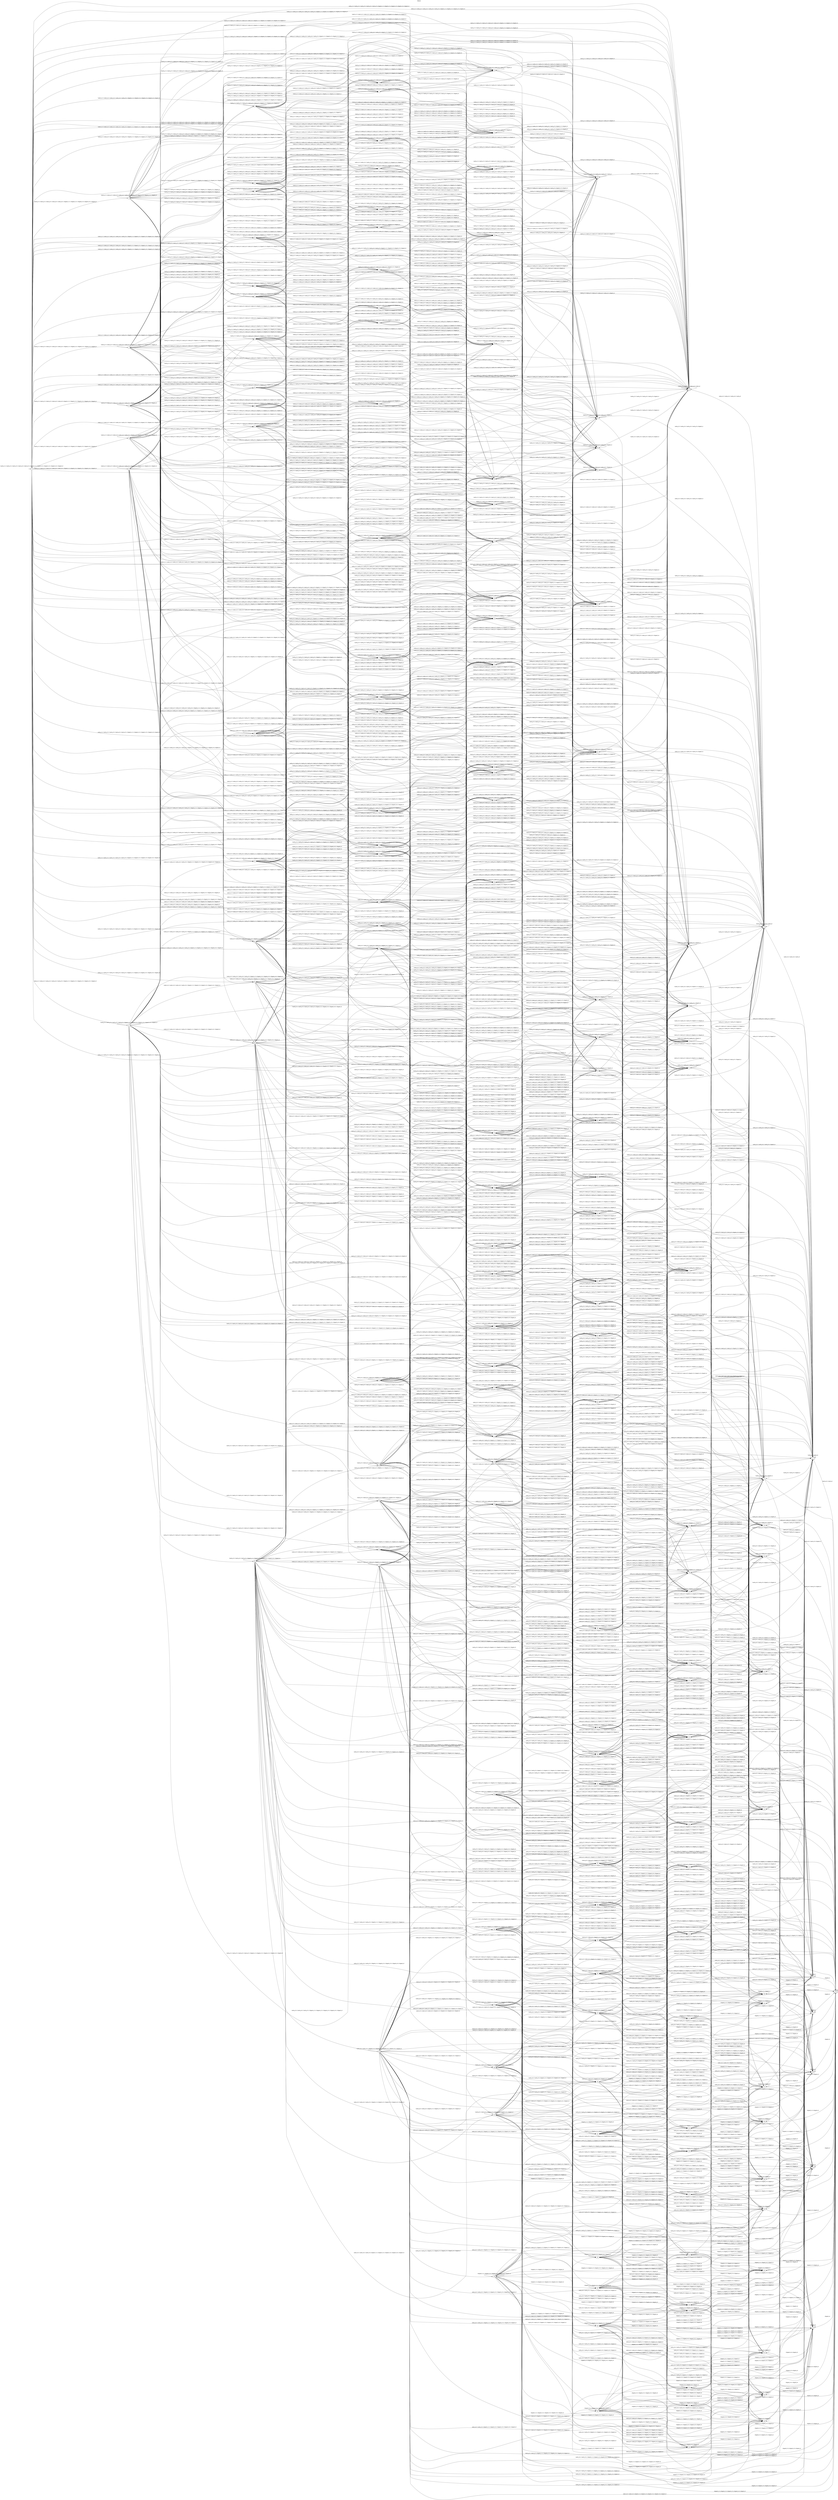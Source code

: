 digraph "" {
  rankdir=LR
  label="[Büchi]"
  labelloc="t"
  node [shape="ellipse",width="0.5",height="0.5"]
  I [label="", style=invis, width=0]
  I -> 0
  0 [label="0"]
  0 -> 0 [label="!made_p1 & !made_p2 & !made_p3 & !made_p4 & !made_p5 & !shipped_o1 & !shipped_o2 & !shipped_o3 & !shipped_o4 & !shipped_o5"]
  0 -> 1 [label="!made_p1 & !made_p2 & !made_p3 & !made_p4 & !made_p5 & !shipped_o1 & !shipped_o2 & !shipped_o3 & !shipped_o4 & shipped_o5"]
  0 -> 2 [label="!made_p1 & !made_p2 & !made_p3 & !made_p4 & !made_p5 & !shipped_o1 & !shipped_o2 & !shipped_o3 & shipped_o4 & !shipped_o5"]
  0 -> 3 [label="!made_p1 & !made_p2 & !made_p3 & !made_p4 & !made_p5 & !shipped_o1 & !shipped_o2 & !shipped_o3 & shipped_o4 & shipped_o5"]
  0 -> 4 [label="!made_p1 & !made_p2 & !made_p3 & !made_p4 & !made_p5 & !shipped_o1 & !shipped_o2 & shipped_o3 & !shipped_o4 & !shipped_o5"]
  0 -> 5 [label="!made_p1 & !made_p2 & !made_p3 & !made_p4 & !made_p5 & !shipped_o1 & !shipped_o2 & shipped_o3 & !shipped_o4 & shipped_o5"]
  0 -> 6 [label="!made_p1 & !made_p2 & !made_p3 & !made_p4 & !made_p5 & !shipped_o1 & !shipped_o2 & shipped_o3 & shipped_o4 & !shipped_o5"]
  0 -> 7 [label="!made_p1 & !made_p2 & !made_p3 & !made_p4 & !made_p5 & !shipped_o1 & !shipped_o2 & shipped_o3 & shipped_o4 & shipped_o5"]
  0 -> 8 [label="!made_p1 & !made_p2 & !made_p3 & !made_p4 & !made_p5 & !shipped_o1 & shipped_o2 & !shipped_o3 & !shipped_o4 & !shipped_o5"]
  0 -> 9 [label="!made_p1 & !made_p2 & !made_p3 & !made_p4 & !made_p5 & !shipped_o1 & shipped_o2 & !shipped_o3 & !shipped_o4 & shipped_o5"]
  0 -> 10 [label="!made_p1 & !made_p2 & !made_p3 & !made_p4 & !made_p5 & !shipped_o1 & shipped_o2 & !shipped_o3 & shipped_o4 & !shipped_o5"]
  0 -> 11 [label="!made_p1 & !made_p2 & !made_p3 & !made_p4 & !made_p5 & !shipped_o1 & shipped_o2 & !shipped_o3 & shipped_o4 & shipped_o5"]
  0 -> 12 [label="!made_p1 & !made_p2 & !made_p3 & !made_p4 & !made_p5 & !shipped_o1 & shipped_o2 & shipped_o3 & !shipped_o4 & !shipped_o5"]
  0 -> 13 [label="!made_p1 & !made_p2 & !made_p3 & !made_p4 & !made_p5 & !shipped_o1 & shipped_o2 & shipped_o3 & !shipped_o4 & shipped_o5"]
  0 -> 14 [label="!made_p1 & !made_p2 & !made_p3 & !made_p4 & !made_p5 & !shipped_o1 & shipped_o2 & shipped_o3 & shipped_o4 & !shipped_o5"]
  0 -> 15 [label="!made_p1 & !made_p2 & !made_p3 & !made_p4 & !made_p5 & !shipped_o1 & shipped_o2 & shipped_o3 & shipped_o4 & shipped_o5"]
  0 -> 16 [label="!made_p1 & !made_p2 & !made_p3 & !made_p4 & !made_p5 & shipped_o1 & !shipped_o2 & !shipped_o3 & !shipped_o4 & !shipped_o5"]
  0 -> 17 [label="!made_p1 & !made_p2 & !made_p3 & !made_p4 & !made_p5 & shipped_o1 & !shipped_o2 & !shipped_o3 & !shipped_o4 & shipped_o5"]
  0 -> 18 [label="!made_p1 & !made_p2 & !made_p3 & !made_p4 & !made_p5 & shipped_o1 & !shipped_o2 & !shipped_o3 & shipped_o4 & !shipped_o5"]
  0 -> 19 [label="!made_p1 & !made_p2 & !made_p3 & !made_p4 & !made_p5 & shipped_o1 & !shipped_o2 & !shipped_o3 & shipped_o4 & shipped_o5"]
  0 -> 20 [label="!made_p1 & !made_p2 & !made_p3 & !made_p4 & !made_p5 & shipped_o1 & !shipped_o2 & shipped_o3 & !shipped_o4 & !shipped_o5"]
  0 -> 21 [label="!made_p1 & !made_p2 & !made_p3 & !made_p4 & !made_p5 & shipped_o1 & !shipped_o2 & shipped_o3 & !shipped_o4 & shipped_o5"]
  0 -> 22 [label="!made_p1 & !made_p2 & !made_p3 & !made_p4 & !made_p5 & shipped_o1 & !shipped_o2 & shipped_o3 & shipped_o4 & !shipped_o5"]
  0 -> 23 [label="!made_p1 & !made_p2 & !made_p3 & !made_p4 & !made_p5 & shipped_o1 & !shipped_o2 & shipped_o3 & shipped_o4 & shipped_o5"]
  0 -> 24 [label="!made_p1 & !made_p2 & !made_p3 & !made_p4 & !made_p5 & shipped_o1 & shipped_o2 & !shipped_o3 & !shipped_o4 & !shipped_o5"]
  0 -> 25 [label="!made_p1 & !made_p2 & !made_p3 & !made_p4 & !made_p5 & shipped_o1 & shipped_o2 & !shipped_o3 & !shipped_o4 & shipped_o5"]
  0 -> 26 [label="!made_p1 & !made_p2 & !made_p3 & !made_p4 & !made_p5 & shipped_o1 & shipped_o2 & !shipped_o3 & shipped_o4 & !shipped_o5"]
  0 -> 27 [label="!made_p1 & !made_p2 & !made_p3 & !made_p4 & !made_p5 & shipped_o1 & shipped_o2 & !shipped_o3 & shipped_o4 & shipped_o5"]
  0 -> 28 [label="!made_p1 & !made_p2 & !made_p3 & !made_p4 & !made_p5 & shipped_o1 & shipped_o2 & shipped_o3 & !shipped_o4 & !shipped_o5"]
  0 -> 29 [label="!made_p1 & !made_p2 & !made_p3 & !made_p4 & !made_p5 & shipped_o1 & shipped_o2 & shipped_o3 & !shipped_o4 & shipped_o5"]
  0 -> 30 [label="!made_p1 & !made_p2 & !made_p3 & !made_p4 & !made_p5 & shipped_o1 & shipped_o2 & shipped_o3 & shipped_o4 & !shipped_o5"]
  0 -> 31 [label="!made_p1 & !made_p2 & !made_p3 & !made_p4 & !made_p5 & shipped_o1 & shipped_o2 & shipped_o3 & shipped_o4 & shipped_o5"]
  0 -> 32 [label="made_p1 & !made_p2 & !made_p3 & !made_p4 & !made_p5 & !shipped_o1 & !shipped_o2 & !shipped_o3 & !shipped_o4 & !shipped_o5"]
  0 -> 33 [label="made_p1 & !made_p2 & !made_p3 & !made_p4 & !made_p5 & !shipped_o1 & !shipped_o2 & !shipped_o3 & !shipped_o4 & shipped_o5"]
  0 -> 34 [label="made_p1 & !made_p2 & !made_p3 & !made_p4 & !made_p5 & !shipped_o1 & !shipped_o2 & !shipped_o3 & shipped_o4 & !shipped_o5"]
  0 -> 35 [label="made_p1 & !made_p2 & !made_p3 & !made_p4 & !made_p5 & !shipped_o1 & !shipped_o2 & !shipped_o3 & shipped_o4 & shipped_o5"]
  0 -> 36 [label="made_p1 & !made_p2 & !made_p3 & !made_p4 & !made_p5 & !shipped_o1 & !shipped_o2 & shipped_o3 & !shipped_o4 & !shipped_o5"]
  0 -> 37 [label="made_p1 & !made_p2 & !made_p3 & !made_p4 & !made_p5 & !shipped_o1 & !shipped_o2 & shipped_o3 & !shipped_o4 & shipped_o5"]
  0 -> 38 [label="made_p1 & !made_p2 & !made_p3 & !made_p4 & !made_p5 & !shipped_o1 & !shipped_o2 & shipped_o3 & shipped_o4 & !shipped_o5"]
  0 -> 39 [label="made_p1 & !made_p2 & !made_p3 & !made_p4 & !made_p5 & !shipped_o1 & !shipped_o2 & shipped_o3 & shipped_o4 & shipped_o5"]
  0 -> 40 [label="made_p1 & !made_p2 & !made_p3 & !made_p4 & !made_p5 & !shipped_o1 & shipped_o2 & !shipped_o3 & !shipped_o4 & !shipped_o5"]
  0 -> 41 [label="made_p1 & !made_p2 & !made_p3 & !made_p4 & !made_p5 & !shipped_o1 & shipped_o2 & !shipped_o3 & !shipped_o4 & shipped_o5"]
  0 -> 42 [label="made_p1 & !made_p2 & !made_p3 & !made_p4 & !made_p5 & !shipped_o1 & shipped_o2 & !shipped_o3 & shipped_o4 & !shipped_o5"]
  0 -> 43 [label="made_p1 & !made_p2 & !made_p3 & !made_p4 & !made_p5 & !shipped_o1 & shipped_o2 & !shipped_o3 & shipped_o4 & shipped_o5"]
  0 -> 44 [label="made_p1 & !made_p2 & !made_p3 & !made_p4 & !made_p5 & !shipped_o1 & shipped_o2 & shipped_o3 & !shipped_o4 & !shipped_o5"]
  0 -> 45 [label="made_p1 & !made_p2 & !made_p3 & !made_p4 & !made_p5 & !shipped_o1 & shipped_o2 & shipped_o3 & !shipped_o4 & shipped_o5"]
  0 -> 46 [label="made_p1 & !made_p2 & !made_p3 & !made_p4 & !made_p5 & !shipped_o1 & shipped_o2 & shipped_o3 & shipped_o4 & !shipped_o5"]
  0 -> 47 [label="made_p1 & !made_p2 & !made_p3 & !made_p4 & !made_p5 & !shipped_o1 & shipped_o2 & shipped_o3 & shipped_o4 & shipped_o5"]
  0 -> 48 [label="made_p1 & !made_p2 & !made_p3 & !made_p4 & !made_p5 & shipped_o1 & !shipped_o2 & !shipped_o3 & !shipped_o4 & !shipped_o5"]
  0 -> 49 [label="made_p1 & !made_p2 & !made_p3 & !made_p4 & !made_p5 & shipped_o1 & !shipped_o2 & !shipped_o3 & !shipped_o4 & shipped_o5"]
  0 -> 50 [label="made_p1 & !made_p2 & !made_p3 & !made_p4 & !made_p5 & shipped_o1 & !shipped_o2 & !shipped_o3 & shipped_o4 & !shipped_o5"]
  0 -> 51 [label="made_p1 & !made_p2 & !made_p3 & !made_p4 & !made_p5 & shipped_o1 & !shipped_o2 & !shipped_o3 & shipped_o4 & shipped_o5"]
  0 -> 52 [label="made_p1 & !made_p2 & !made_p3 & !made_p4 & !made_p5 & shipped_o1 & !shipped_o2 & shipped_o3 & !shipped_o4 & !shipped_o5"]
  0 -> 53 [label="made_p1 & !made_p2 & !made_p3 & !made_p4 & !made_p5 & shipped_o1 & !shipped_o2 & shipped_o3 & !shipped_o4 & shipped_o5"]
  0 -> 54 [label="made_p1 & !made_p2 & !made_p3 & !made_p4 & !made_p5 & shipped_o1 & !shipped_o2 & shipped_o3 & shipped_o4 & !shipped_o5"]
  0 -> 55 [label="made_p1 & !made_p2 & !made_p3 & !made_p4 & !made_p5 & shipped_o1 & !shipped_o2 & shipped_o3 & shipped_o4 & shipped_o5"]
  0 -> 56 [label="made_p1 & !made_p2 & !made_p3 & !made_p4 & !made_p5 & shipped_o1 & shipped_o2 & !shipped_o3 & !shipped_o4 & !shipped_o5"]
  0 -> 57 [label="made_p1 & !made_p2 & !made_p3 & !made_p4 & !made_p5 & shipped_o1 & shipped_o2 & !shipped_o3 & !shipped_o4 & shipped_o5"]
  0 -> 58 [label="made_p1 & !made_p2 & !made_p3 & !made_p4 & !made_p5 & shipped_o1 & shipped_o2 & !shipped_o3 & shipped_o4 & !shipped_o5"]
  0 -> 59 [label="made_p1 & !made_p2 & !made_p3 & !made_p4 & !made_p5 & shipped_o1 & shipped_o2 & !shipped_o3 & shipped_o4 & shipped_o5"]
  0 -> 60 [label="made_p1 & !made_p2 & !made_p3 & !made_p4 & !made_p5 & shipped_o1 & shipped_o2 & shipped_o3 & !shipped_o4 & !shipped_o5"]
  0 -> 61 [label="made_p1 & !made_p2 & !made_p3 & !made_p4 & !made_p5 & shipped_o1 & shipped_o2 & shipped_o3 & !shipped_o4 & shipped_o5"]
  0 -> 62 [label="made_p1 & !made_p2 & !made_p3 & !made_p4 & !made_p5 & shipped_o1 & shipped_o2 & shipped_o3 & shipped_o4 & !shipped_o5"]
  0 -> 63 [label="made_p1 & !made_p2 & !made_p3 & !made_p4 & !made_p5 & shipped_o1 & shipped_o2 & shipped_o3 & shipped_o4 & shipped_o5"]
  1 [label="1"]
  1 -> 1 [label="!made_p1 & !made_p2 & !made_p3 & !made_p4 & !made_p5 & !shipped_o1 & !shipped_o2 & !shipped_o3 & !shipped_o4"]
  1 -> 3 [label="!made_p1 & !made_p2 & !made_p3 & !made_p4 & !made_p5 & !shipped_o1 & !shipped_o2 & !shipped_o3 & shipped_o4"]
  1 -> 5 [label="!made_p1 & !made_p2 & !made_p3 & !made_p4 & !made_p5 & !shipped_o1 & !shipped_o2 & shipped_o3 & !shipped_o4"]
  1 -> 7 [label="!made_p1 & !made_p2 & !made_p3 & !made_p4 & !made_p5 & !shipped_o1 & !shipped_o2 & shipped_o3 & shipped_o4"]
  1 -> 9 [label="!made_p1 & !made_p2 & !made_p3 & !made_p4 & !made_p5 & !shipped_o1 & shipped_o2 & !shipped_o3 & !shipped_o4"]
  1 -> 11 [label="!made_p1 & !made_p2 & !made_p3 & !made_p4 & !made_p5 & !shipped_o1 & shipped_o2 & !shipped_o3 & shipped_o4"]
  1 -> 13 [label="!made_p1 & !made_p2 & !made_p3 & !made_p4 & !made_p5 & !shipped_o1 & shipped_o2 & shipped_o3 & !shipped_o4"]
  1 -> 15 [label="!made_p1 & !made_p2 & !made_p3 & !made_p4 & !made_p5 & !shipped_o1 & shipped_o2 & shipped_o3 & shipped_o4"]
  1 -> 17 [label="!made_p1 & !made_p2 & !made_p3 & !made_p4 & !made_p5 & shipped_o1 & !shipped_o2 & !shipped_o3 & !shipped_o4"]
  1 -> 19 [label="!made_p1 & !made_p2 & !made_p3 & !made_p4 & !made_p5 & shipped_o1 & !shipped_o2 & !shipped_o3 & shipped_o4"]
  1 -> 21 [label="!made_p1 & !made_p2 & !made_p3 & !made_p4 & !made_p5 & shipped_o1 & !shipped_o2 & shipped_o3 & !shipped_o4"]
  1 -> 23 [label="!made_p1 & !made_p2 & !made_p3 & !made_p4 & !made_p5 & shipped_o1 & !shipped_o2 & shipped_o3 & shipped_o4"]
  1 -> 25 [label="!made_p1 & !made_p2 & !made_p3 & !made_p4 & !made_p5 & shipped_o1 & shipped_o2 & !shipped_o3 & !shipped_o4"]
  1 -> 27 [label="!made_p1 & !made_p2 & !made_p3 & !made_p4 & !made_p5 & shipped_o1 & shipped_o2 & !shipped_o3 & shipped_o4"]
  1 -> 29 [label="!made_p1 & !made_p2 & !made_p3 & !made_p4 & !made_p5 & shipped_o1 & shipped_o2 & shipped_o3 & !shipped_o4"]
  1 -> 31 [label="!made_p1 & !made_p2 & !made_p3 & !made_p4 & !made_p5 & shipped_o1 & shipped_o2 & shipped_o3 & shipped_o4"]
  1 -> 33 [label="made_p1 & !made_p2 & !made_p3 & !made_p4 & !made_p5 & !shipped_o1 & !shipped_o2 & !shipped_o3 & !shipped_o4"]
  1 -> 35 [label="made_p1 & !made_p2 & !made_p3 & !made_p4 & !made_p5 & !shipped_o1 & !shipped_o2 & !shipped_o3 & shipped_o4"]
  1 -> 37 [label="made_p1 & !made_p2 & !made_p3 & !made_p4 & !made_p5 & !shipped_o1 & !shipped_o2 & shipped_o3 & !shipped_o4"]
  1 -> 39 [label="made_p1 & !made_p2 & !made_p3 & !made_p4 & !made_p5 & !shipped_o1 & !shipped_o2 & shipped_o3 & shipped_o4"]
  1 -> 41 [label="made_p1 & !made_p2 & !made_p3 & !made_p4 & !made_p5 & !shipped_o1 & shipped_o2 & !shipped_o3 & !shipped_o4"]
  1 -> 43 [label="made_p1 & !made_p2 & !made_p3 & !made_p4 & !made_p5 & !shipped_o1 & shipped_o2 & !shipped_o3 & shipped_o4"]
  1 -> 45 [label="made_p1 & !made_p2 & !made_p3 & !made_p4 & !made_p5 & !shipped_o1 & shipped_o2 & shipped_o3 & !shipped_o4"]
  1 -> 47 [label="made_p1 & !made_p2 & !made_p3 & !made_p4 & !made_p5 & !shipped_o1 & shipped_o2 & shipped_o3 & shipped_o4"]
  1 -> 49 [label="made_p1 & !made_p2 & !made_p3 & !made_p4 & !made_p5 & shipped_o1 & !shipped_o2 & !shipped_o3 & !shipped_o4"]
  1 -> 51 [label="made_p1 & !made_p2 & !made_p3 & !made_p4 & !made_p5 & shipped_o1 & !shipped_o2 & !shipped_o3 & shipped_o4"]
  1 -> 53 [label="made_p1 & !made_p2 & !made_p3 & !made_p4 & !made_p5 & shipped_o1 & !shipped_o2 & shipped_o3 & !shipped_o4"]
  1 -> 55 [label="made_p1 & !made_p2 & !made_p3 & !made_p4 & !made_p5 & shipped_o1 & !shipped_o2 & shipped_o3 & shipped_o4"]
  1 -> 57 [label="made_p1 & !made_p2 & !made_p3 & !made_p4 & !made_p5 & shipped_o1 & shipped_o2 & !shipped_o3 & !shipped_o4"]
  1 -> 59 [label="made_p1 & !made_p2 & !made_p3 & !made_p4 & !made_p5 & shipped_o1 & shipped_o2 & !shipped_o3 & shipped_o4"]
  1 -> 61 [label="made_p1 & !made_p2 & !made_p3 & !made_p4 & !made_p5 & shipped_o1 & shipped_o2 & shipped_o3 & !shipped_o4"]
  1 -> 63 [label="made_p1 & !made_p2 & !made_p3 & !made_p4 & !made_p5 & shipped_o1 & shipped_o2 & shipped_o3 & shipped_o4"]
  2 [label="2"]
  2 -> 2 [label="!made_p1 & !made_p2 & !made_p3 & !made_p4 & !made_p5 & !shipped_o1 & !shipped_o2 & !shipped_o3 & !shipped_o5"]
  2 -> 3 [label="!made_p1 & !made_p2 & !made_p3 & !made_p4 & !made_p5 & !shipped_o1 & !shipped_o2 & !shipped_o3 & shipped_o5"]
  2 -> 6 [label="!made_p1 & !made_p2 & !made_p3 & !made_p4 & !made_p5 & !shipped_o1 & !shipped_o2 & shipped_o3 & !shipped_o5"]
  2 -> 7 [label="!made_p1 & !made_p2 & !made_p3 & !made_p4 & !made_p5 & !shipped_o1 & !shipped_o2 & shipped_o3 & shipped_o5"]
  2 -> 10 [label="!made_p1 & !made_p2 & !made_p3 & !made_p4 & !made_p5 & !shipped_o1 & shipped_o2 & !shipped_o3 & !shipped_o5"]
  2 -> 11 [label="!made_p1 & !made_p2 & !made_p3 & !made_p4 & !made_p5 & !shipped_o1 & shipped_o2 & !shipped_o3 & shipped_o5"]
  2 -> 14 [label="!made_p1 & !made_p2 & !made_p3 & !made_p4 & !made_p5 & !shipped_o1 & shipped_o2 & shipped_o3 & !shipped_o5"]
  2 -> 15 [label="!made_p1 & !made_p2 & !made_p3 & !made_p4 & !made_p5 & !shipped_o1 & shipped_o2 & shipped_o3 & shipped_o5"]
  2 -> 18 [label="!made_p1 & !made_p2 & !made_p3 & !made_p4 & !made_p5 & shipped_o1 & !shipped_o2 & !shipped_o3 & !shipped_o5"]
  2 -> 19 [label="!made_p1 & !made_p2 & !made_p3 & !made_p4 & !made_p5 & shipped_o1 & !shipped_o2 & !shipped_o3 & shipped_o5"]
  2 -> 22 [label="!made_p1 & !made_p2 & !made_p3 & !made_p4 & !made_p5 & shipped_o1 & !shipped_o2 & shipped_o3 & !shipped_o5"]
  2 -> 23 [label="!made_p1 & !made_p2 & !made_p3 & !made_p4 & !made_p5 & shipped_o1 & !shipped_o2 & shipped_o3 & shipped_o5"]
  2 -> 26 [label="!made_p1 & !made_p2 & !made_p3 & !made_p4 & !made_p5 & shipped_o1 & shipped_o2 & !shipped_o3 & !shipped_o5"]
  2 -> 27 [label="!made_p1 & !made_p2 & !made_p3 & !made_p4 & !made_p5 & shipped_o1 & shipped_o2 & !shipped_o3 & shipped_o5"]
  2 -> 30 [label="!made_p1 & !made_p2 & !made_p3 & !made_p4 & !made_p5 & shipped_o1 & shipped_o2 & shipped_o3 & !shipped_o5"]
  2 -> 31 [label="!made_p1 & !made_p2 & !made_p3 & !made_p4 & !made_p5 & shipped_o1 & shipped_o2 & shipped_o3 & shipped_o5"]
  2 -> 34 [label="made_p1 & !made_p2 & !made_p3 & !made_p4 & !made_p5 & !shipped_o1 & !shipped_o2 & !shipped_o3 & !shipped_o5"]
  2 -> 35 [label="made_p1 & !made_p2 & !made_p3 & !made_p4 & !made_p5 & !shipped_o1 & !shipped_o2 & !shipped_o3 & shipped_o5"]
  2 -> 38 [label="made_p1 & !made_p2 & !made_p3 & !made_p4 & !made_p5 & !shipped_o1 & !shipped_o2 & shipped_o3 & !shipped_o5"]
  2 -> 39 [label="made_p1 & !made_p2 & !made_p3 & !made_p4 & !made_p5 & !shipped_o1 & !shipped_o2 & shipped_o3 & shipped_o5"]
  2 -> 42 [label="made_p1 & !made_p2 & !made_p3 & !made_p4 & !made_p5 & !shipped_o1 & shipped_o2 & !shipped_o3 & !shipped_o5"]
  2 -> 43 [label="made_p1 & !made_p2 & !made_p3 & !made_p4 & !made_p5 & !shipped_o1 & shipped_o2 & !shipped_o3 & shipped_o5"]
  2 -> 46 [label="made_p1 & !made_p2 & !made_p3 & !made_p4 & !made_p5 & !shipped_o1 & shipped_o2 & shipped_o3 & !shipped_o5"]
  2 -> 47 [label="made_p1 & !made_p2 & !made_p3 & !made_p4 & !made_p5 & !shipped_o1 & shipped_o2 & shipped_o3 & shipped_o5"]
  2 -> 50 [label="made_p1 & !made_p2 & !made_p3 & !made_p4 & !made_p5 & shipped_o1 & !shipped_o2 & !shipped_o3 & !shipped_o5"]
  2 -> 51 [label="made_p1 & !made_p2 & !made_p3 & !made_p4 & !made_p5 & shipped_o1 & !shipped_o2 & !shipped_o3 & shipped_o5"]
  2 -> 54 [label="made_p1 & !made_p2 & !made_p3 & !made_p4 & !made_p5 & shipped_o1 & !shipped_o2 & shipped_o3 & !shipped_o5"]
  2 -> 55 [label="made_p1 & !made_p2 & !made_p3 & !made_p4 & !made_p5 & shipped_o1 & !shipped_o2 & shipped_o3 & shipped_o5"]
  2 -> 58 [label="made_p1 & !made_p2 & !made_p3 & !made_p4 & !made_p5 & shipped_o1 & shipped_o2 & !shipped_o3 & !shipped_o5"]
  2 -> 59 [label="made_p1 & !made_p2 & !made_p3 & !made_p4 & !made_p5 & shipped_o1 & shipped_o2 & !shipped_o3 & shipped_o5"]
  2 -> 62 [label="made_p1 & !made_p2 & !made_p3 & !made_p4 & !made_p5 & shipped_o1 & shipped_o2 & shipped_o3 & !shipped_o5"]
  2 -> 63 [label="made_p1 & !made_p2 & !made_p3 & !made_p4 & !made_p5 & shipped_o1 & shipped_o2 & shipped_o3 & shipped_o5"]
  3 [label="3"]
  3 -> 3 [label="!made_p1 & !made_p2 & !made_p3 & !made_p4 & !made_p5 & !shipped_o1 & !shipped_o2 & !shipped_o3"]
  3 -> 7 [label="!made_p1 & !made_p2 & !made_p3 & !made_p4 & !made_p5 & !shipped_o1 & !shipped_o2 & shipped_o3"]
  3 -> 11 [label="!made_p1 & !made_p2 & !made_p3 & !made_p4 & !made_p5 & !shipped_o1 & shipped_o2 & !shipped_o3"]
  3 -> 15 [label="!made_p1 & !made_p2 & !made_p3 & !made_p4 & !made_p5 & !shipped_o1 & shipped_o2 & shipped_o3"]
  3 -> 19 [label="!made_p1 & !made_p2 & !made_p3 & !made_p4 & !made_p5 & shipped_o1 & !shipped_o2 & !shipped_o3"]
  3 -> 23 [label="!made_p1 & !made_p2 & !made_p3 & !made_p4 & !made_p5 & shipped_o1 & !shipped_o2 & shipped_o3"]
  3 -> 27 [label="!made_p1 & !made_p2 & !made_p3 & !made_p4 & !made_p5 & shipped_o1 & shipped_o2 & !shipped_o3"]
  3 -> 31 [label="!made_p1 & !made_p2 & !made_p3 & !made_p4 & !made_p5 & shipped_o1 & shipped_o2 & shipped_o3"]
  3 -> 35 [label="made_p1 & !made_p2 & !made_p3 & !made_p4 & !made_p5 & !shipped_o1 & !shipped_o2 & !shipped_o3"]
  3 -> 39 [label="made_p1 & !made_p2 & !made_p3 & !made_p4 & !made_p5 & !shipped_o1 & !shipped_o2 & shipped_o3"]
  3 -> 43 [label="made_p1 & !made_p2 & !made_p3 & !made_p4 & !made_p5 & !shipped_o1 & shipped_o2 & !shipped_o3"]
  3 -> 47 [label="made_p1 & !made_p2 & !made_p3 & !made_p4 & !made_p5 & !shipped_o1 & shipped_o2 & shipped_o3"]
  3 -> 51 [label="made_p1 & !made_p2 & !made_p3 & !made_p4 & !made_p5 & shipped_o1 & !shipped_o2 & !shipped_o3"]
  3 -> 55 [label="made_p1 & !made_p2 & !made_p3 & !made_p4 & !made_p5 & shipped_o1 & !shipped_o2 & shipped_o3"]
  3 -> 59 [label="made_p1 & !made_p2 & !made_p3 & !made_p4 & !made_p5 & shipped_o1 & shipped_o2 & !shipped_o3"]
  3 -> 63 [label="made_p1 & !made_p2 & !made_p3 & !made_p4 & !made_p5 & shipped_o1 & shipped_o2 & shipped_o3"]
  4 [label="4"]
  4 -> 4 [label="!made_p1 & !made_p2 & !made_p3 & !made_p4 & !made_p5 & !shipped_o1 & !shipped_o2 & !shipped_o4 & !shipped_o5"]
  4 -> 5 [label="!made_p1 & !made_p2 & !made_p3 & !made_p4 & !made_p5 & !shipped_o1 & !shipped_o2 & !shipped_o4 & shipped_o5"]
  4 -> 6 [label="!made_p1 & !made_p2 & !made_p3 & !made_p4 & !made_p5 & !shipped_o1 & !shipped_o2 & shipped_o4 & !shipped_o5"]
  4 -> 7 [label="!made_p1 & !made_p2 & !made_p3 & !made_p4 & !made_p5 & !shipped_o1 & !shipped_o2 & shipped_o4 & shipped_o5"]
  4 -> 12 [label="!made_p1 & !made_p2 & !made_p3 & !made_p4 & !made_p5 & !shipped_o1 & shipped_o2 & !shipped_o4 & !shipped_o5"]
  4 -> 13 [label="!made_p1 & !made_p2 & !made_p3 & !made_p4 & !made_p5 & !shipped_o1 & shipped_o2 & !shipped_o4 & shipped_o5"]
  4 -> 14 [label="!made_p1 & !made_p2 & !made_p3 & !made_p4 & !made_p5 & !shipped_o1 & shipped_o2 & shipped_o4 & !shipped_o5"]
  4 -> 15 [label="!made_p1 & !made_p2 & !made_p3 & !made_p4 & !made_p5 & !shipped_o1 & shipped_o2 & shipped_o4 & shipped_o5"]
  4 -> 20 [label="!made_p1 & !made_p2 & !made_p3 & !made_p4 & !made_p5 & shipped_o1 & !shipped_o2 & !shipped_o4 & !shipped_o5"]
  4 -> 21 [label="!made_p1 & !made_p2 & !made_p3 & !made_p4 & !made_p5 & shipped_o1 & !shipped_o2 & !shipped_o4 & shipped_o5"]
  4 -> 22 [label="!made_p1 & !made_p2 & !made_p3 & !made_p4 & !made_p5 & shipped_o1 & !shipped_o2 & shipped_o4 & !shipped_o5"]
  4 -> 23 [label="!made_p1 & !made_p2 & !made_p3 & !made_p4 & !made_p5 & shipped_o1 & !shipped_o2 & shipped_o4 & shipped_o5"]
  4 -> 28 [label="!made_p1 & !made_p2 & !made_p3 & !made_p4 & !made_p5 & shipped_o1 & shipped_o2 & !shipped_o4 & !shipped_o5"]
  4 -> 29 [label="!made_p1 & !made_p2 & !made_p3 & !made_p4 & !made_p5 & shipped_o1 & shipped_o2 & !shipped_o4 & shipped_o5"]
  4 -> 30 [label="!made_p1 & !made_p2 & !made_p3 & !made_p4 & !made_p5 & shipped_o1 & shipped_o2 & shipped_o4 & !shipped_o5"]
  4 -> 31 [label="!made_p1 & !made_p2 & !made_p3 & !made_p4 & !made_p5 & shipped_o1 & shipped_o2 & shipped_o4 & shipped_o5"]
  4 -> 36 [label="made_p1 & !made_p2 & !made_p3 & !made_p4 & !made_p5 & !shipped_o1 & !shipped_o2 & !shipped_o4 & !shipped_o5"]
  4 -> 37 [label="made_p1 & !made_p2 & !made_p3 & !made_p4 & !made_p5 & !shipped_o1 & !shipped_o2 & !shipped_o4 & shipped_o5"]
  4 -> 38 [label="made_p1 & !made_p2 & !made_p3 & !made_p4 & !made_p5 & !shipped_o1 & !shipped_o2 & shipped_o4 & !shipped_o5"]
  4 -> 39 [label="made_p1 & !made_p2 & !made_p3 & !made_p4 & !made_p5 & !shipped_o1 & !shipped_o2 & shipped_o4 & shipped_o5"]
  4 -> 44 [label="made_p1 & !made_p2 & !made_p3 & !made_p4 & !made_p5 & !shipped_o1 & shipped_o2 & !shipped_o4 & !shipped_o5"]
  4 -> 45 [label="made_p1 & !made_p2 & !made_p3 & !made_p4 & !made_p5 & !shipped_o1 & shipped_o2 & !shipped_o4 & shipped_o5"]
  4 -> 46 [label="made_p1 & !made_p2 & !made_p3 & !made_p4 & !made_p5 & !shipped_o1 & shipped_o2 & shipped_o4 & !shipped_o5"]
  4 -> 47 [label="made_p1 & !made_p2 & !made_p3 & !made_p4 & !made_p5 & !shipped_o1 & shipped_o2 & shipped_o4 & shipped_o5"]
  4 -> 52 [label="made_p1 & !made_p2 & !made_p3 & !made_p4 & !made_p5 & shipped_o1 & !shipped_o2 & !shipped_o4 & !shipped_o5"]
  4 -> 53 [label="made_p1 & !made_p2 & !made_p3 & !made_p4 & !made_p5 & shipped_o1 & !shipped_o2 & !shipped_o4 & shipped_o5"]
  4 -> 54 [label="made_p1 & !made_p2 & !made_p3 & !made_p4 & !made_p5 & shipped_o1 & !shipped_o2 & shipped_o4 & !shipped_o5"]
  4 -> 55 [label="made_p1 & !made_p2 & !made_p3 & !made_p4 & !made_p5 & shipped_o1 & !shipped_o2 & shipped_o4 & shipped_o5"]
  4 -> 60 [label="made_p1 & !made_p2 & !made_p3 & !made_p4 & !made_p5 & shipped_o1 & shipped_o2 & !shipped_o4 & !shipped_o5"]
  4 -> 61 [label="made_p1 & !made_p2 & !made_p3 & !made_p4 & !made_p5 & shipped_o1 & shipped_o2 & !shipped_o4 & shipped_o5"]
  4 -> 62 [label="made_p1 & !made_p2 & !made_p3 & !made_p4 & !made_p5 & shipped_o1 & shipped_o2 & shipped_o4 & !shipped_o5"]
  4 -> 63 [label="made_p1 & !made_p2 & !made_p3 & !made_p4 & !made_p5 & shipped_o1 & shipped_o2 & shipped_o4 & shipped_o5"]
  5 [label="5"]
  5 -> 5 [label="!made_p1 & !made_p2 & !made_p3 & !made_p4 & !made_p5 & !shipped_o1 & !shipped_o2 & !shipped_o4"]
  5 -> 7 [label="!made_p1 & !made_p2 & !made_p3 & !made_p4 & !made_p5 & !shipped_o1 & !shipped_o2 & shipped_o4"]
  5 -> 13 [label="!made_p1 & !made_p2 & !made_p3 & !made_p4 & !made_p5 & !shipped_o1 & shipped_o2 & !shipped_o4"]
  5 -> 15 [label="!made_p1 & !made_p2 & !made_p3 & !made_p4 & !made_p5 & !shipped_o1 & shipped_o2 & shipped_o4"]
  5 -> 21 [label="!made_p1 & !made_p2 & !made_p3 & !made_p4 & !made_p5 & shipped_o1 & !shipped_o2 & !shipped_o4"]
  5 -> 23 [label="!made_p1 & !made_p2 & !made_p3 & !made_p4 & !made_p5 & shipped_o1 & !shipped_o2 & shipped_o4"]
  5 -> 29 [label="!made_p1 & !made_p2 & !made_p3 & !made_p4 & !made_p5 & shipped_o1 & shipped_o2 & !shipped_o4"]
  5 -> 31 [label="!made_p1 & !made_p2 & !made_p3 & !made_p4 & !made_p5 & shipped_o1 & shipped_o2 & shipped_o4"]
  5 -> 37 [label="made_p1 & !made_p2 & !made_p3 & !made_p4 & !made_p5 & !shipped_o1 & !shipped_o2 & !shipped_o4"]
  5 -> 39 [label="made_p1 & !made_p2 & !made_p3 & !made_p4 & !made_p5 & !shipped_o1 & !shipped_o2 & shipped_o4"]
  5 -> 45 [label="made_p1 & !made_p2 & !made_p3 & !made_p4 & !made_p5 & !shipped_o1 & shipped_o2 & !shipped_o4"]
  5 -> 47 [label="made_p1 & !made_p2 & !made_p3 & !made_p4 & !made_p5 & !shipped_o1 & shipped_o2 & shipped_o4"]
  5 -> 53 [label="made_p1 & !made_p2 & !made_p3 & !made_p4 & !made_p5 & shipped_o1 & !shipped_o2 & !shipped_o4"]
  5 -> 55 [label="made_p1 & !made_p2 & !made_p3 & !made_p4 & !made_p5 & shipped_o1 & !shipped_o2 & shipped_o4"]
  5 -> 61 [label="made_p1 & !made_p2 & !made_p3 & !made_p4 & !made_p5 & shipped_o1 & shipped_o2 & !shipped_o4"]
  5 -> 63 [label="made_p1 & !made_p2 & !made_p3 & !made_p4 & !made_p5 & shipped_o1 & shipped_o2 & shipped_o4"]
  6 [label="6"]
  6 -> 6 [label="!made_p1 & !made_p2 & !made_p3 & !made_p4 & !made_p5 & !shipped_o1 & !shipped_o2 & !shipped_o5"]
  6 -> 7 [label="!made_p1 & !made_p2 & !made_p3 & !made_p4 & !made_p5 & !shipped_o1 & !shipped_o2 & shipped_o5"]
  6 -> 14 [label="!made_p1 & !made_p2 & !made_p3 & !made_p4 & !made_p5 & !shipped_o1 & shipped_o2 & !shipped_o5"]
  6 -> 15 [label="!made_p1 & !made_p2 & !made_p3 & !made_p4 & !made_p5 & !shipped_o1 & shipped_o2 & shipped_o5"]
  6 -> 22 [label="!made_p1 & !made_p2 & !made_p3 & !made_p4 & !made_p5 & shipped_o1 & !shipped_o2 & !shipped_o5"]
  6 -> 23 [label="!made_p1 & !made_p2 & !made_p3 & !made_p4 & !made_p5 & shipped_o1 & !shipped_o2 & shipped_o5"]
  6 -> 30 [label="!made_p1 & !made_p2 & !made_p3 & !made_p4 & !made_p5 & shipped_o1 & shipped_o2 & !shipped_o5"]
  6 -> 31 [label="!made_p1 & !made_p2 & !made_p3 & !made_p4 & !made_p5 & shipped_o1 & shipped_o2 & shipped_o5"]
  6 -> 38 [label="made_p1 & !made_p2 & !made_p3 & !made_p4 & !made_p5 & !shipped_o1 & !shipped_o2 & !shipped_o5"]
  6 -> 39 [label="made_p1 & !made_p2 & !made_p3 & !made_p4 & !made_p5 & !shipped_o1 & !shipped_o2 & shipped_o5"]
  6 -> 46 [label="made_p1 & !made_p2 & !made_p3 & !made_p4 & !made_p5 & !shipped_o1 & shipped_o2 & !shipped_o5"]
  6 -> 47 [label="made_p1 & !made_p2 & !made_p3 & !made_p4 & !made_p5 & !shipped_o1 & shipped_o2 & shipped_o5"]
  6 -> 54 [label="made_p1 & !made_p2 & !made_p3 & !made_p4 & !made_p5 & shipped_o1 & !shipped_o2 & !shipped_o5"]
  6 -> 55 [label="made_p1 & !made_p2 & !made_p3 & !made_p4 & !made_p5 & shipped_o1 & !shipped_o2 & shipped_o5"]
  6 -> 62 [label="made_p1 & !made_p2 & !made_p3 & !made_p4 & !made_p5 & shipped_o1 & shipped_o2 & !shipped_o5"]
  6 -> 63 [label="made_p1 & !made_p2 & !made_p3 & !made_p4 & !made_p5 & shipped_o1 & shipped_o2 & shipped_o5"]
  7 [label="7"]
  7 -> 7 [label="!made_p1 & !made_p2 & !made_p3 & !made_p4 & !made_p5 & !shipped_o1 & !shipped_o2"]
  7 -> 15 [label="!made_p1 & !made_p2 & !made_p3 & !made_p4 & !made_p5 & !shipped_o1 & shipped_o2"]
  7 -> 23 [label="!made_p1 & !made_p2 & !made_p3 & !made_p4 & !made_p5 & shipped_o1 & !shipped_o2"]
  7 -> 31 [label="!made_p1 & !made_p2 & !made_p3 & !made_p4 & !made_p5 & shipped_o1 & shipped_o2"]
  7 -> 39 [label="made_p1 & !made_p2 & !made_p3 & !made_p4 & !made_p5 & !shipped_o1 & !shipped_o2"]
  7 -> 47 [label="made_p1 & !made_p2 & !made_p3 & !made_p4 & !made_p5 & !shipped_o1 & shipped_o2"]
  7 -> 55 [label="made_p1 & !made_p2 & !made_p3 & !made_p4 & !made_p5 & shipped_o1 & !shipped_o2"]
  7 -> 63 [label="made_p1 & !made_p2 & !made_p3 & !made_p4 & !made_p5 & shipped_o1 & shipped_o2"]
  8 [label="8"]
  8 -> 8 [label="!made_p1 & !made_p2 & !made_p3 & !made_p4 & !made_p5 & !shipped_o1 & !shipped_o3 & !shipped_o4 & !shipped_o5"]
  8 -> 9 [label="!made_p1 & !made_p2 & !made_p3 & !made_p4 & !made_p5 & !shipped_o1 & !shipped_o3 & !shipped_o4 & shipped_o5"]
  8 -> 10 [label="!made_p1 & !made_p2 & !made_p3 & !made_p4 & !made_p5 & !shipped_o1 & !shipped_o3 & shipped_o4 & !shipped_o5"]
  8 -> 11 [label="!made_p1 & !made_p2 & !made_p3 & !made_p4 & !made_p5 & !shipped_o1 & !shipped_o3 & shipped_o4 & shipped_o5"]
  8 -> 12 [label="!made_p1 & !made_p2 & !made_p3 & !made_p4 & !made_p5 & !shipped_o1 & shipped_o3 & !shipped_o4 & !shipped_o5"]
  8 -> 13 [label="!made_p1 & !made_p2 & !made_p3 & !made_p4 & !made_p5 & !shipped_o1 & shipped_o3 & !shipped_o4 & shipped_o5"]
  8 -> 14 [label="!made_p1 & !made_p2 & !made_p3 & !made_p4 & !made_p5 & !shipped_o1 & shipped_o3 & shipped_o4 & !shipped_o5"]
  8 -> 15 [label="!made_p1 & !made_p2 & !made_p3 & !made_p4 & !made_p5 & !shipped_o1 & shipped_o3 & shipped_o4 & shipped_o5"]
  8 -> 24 [label="!made_p1 & !made_p2 & !made_p3 & !made_p4 & !made_p5 & shipped_o1 & !shipped_o3 & !shipped_o4 & !shipped_o5"]
  8 -> 25 [label="!made_p1 & !made_p2 & !made_p3 & !made_p4 & !made_p5 & shipped_o1 & !shipped_o3 & !shipped_o4 & shipped_o5"]
  8 -> 26 [label="!made_p1 & !made_p2 & !made_p3 & !made_p4 & !made_p5 & shipped_o1 & !shipped_o3 & shipped_o4 & !shipped_o5"]
  8 -> 27 [label="!made_p1 & !made_p2 & !made_p3 & !made_p4 & !made_p5 & shipped_o1 & !shipped_o3 & shipped_o4 & shipped_o5"]
  8 -> 28 [label="!made_p1 & !made_p2 & !made_p3 & !made_p4 & !made_p5 & shipped_o1 & shipped_o3 & !shipped_o4 & !shipped_o5"]
  8 -> 29 [label="!made_p1 & !made_p2 & !made_p3 & !made_p4 & !made_p5 & shipped_o1 & shipped_o3 & !shipped_o4 & shipped_o5"]
  8 -> 30 [label="!made_p1 & !made_p2 & !made_p3 & !made_p4 & !made_p5 & shipped_o1 & shipped_o3 & shipped_o4 & !shipped_o5"]
  8 -> 31 [label="!made_p1 & !made_p2 & !made_p3 & !made_p4 & !made_p5 & shipped_o1 & shipped_o3 & shipped_o4 & shipped_o5"]
  8 -> 40 [label="made_p1 & !made_p2 & !made_p3 & !made_p4 & !made_p5 & !shipped_o1 & !shipped_o3 & !shipped_o4 & !shipped_o5"]
  8 -> 41 [label="made_p1 & !made_p2 & !made_p3 & !made_p4 & !made_p5 & !shipped_o1 & !shipped_o3 & !shipped_o4 & shipped_o5"]
  8 -> 42 [label="made_p1 & !made_p2 & !made_p3 & !made_p4 & !made_p5 & !shipped_o1 & !shipped_o3 & shipped_o4 & !shipped_o5"]
  8 -> 43 [label="made_p1 & !made_p2 & !made_p3 & !made_p4 & !made_p5 & !shipped_o1 & !shipped_o3 & shipped_o4 & shipped_o5"]
  8 -> 44 [label="made_p1 & !made_p2 & !made_p3 & !made_p4 & !made_p5 & !shipped_o1 & shipped_o3 & !shipped_o4 & !shipped_o5"]
  8 -> 45 [label="made_p1 & !made_p2 & !made_p3 & !made_p4 & !made_p5 & !shipped_o1 & shipped_o3 & !shipped_o4 & shipped_o5"]
  8 -> 46 [label="made_p1 & !made_p2 & !made_p3 & !made_p4 & !made_p5 & !shipped_o1 & shipped_o3 & shipped_o4 & !shipped_o5"]
  8 -> 47 [label="made_p1 & !made_p2 & !made_p3 & !made_p4 & !made_p5 & !shipped_o1 & shipped_o3 & shipped_o4 & shipped_o5"]
  8 -> 56 [label="made_p1 & !made_p2 & !made_p3 & !made_p4 & !made_p5 & shipped_o1 & !shipped_o3 & !shipped_o4 & !shipped_o5"]
  8 -> 57 [label="made_p1 & !made_p2 & !made_p3 & !made_p4 & !made_p5 & shipped_o1 & !shipped_o3 & !shipped_o4 & shipped_o5"]
  8 -> 58 [label="made_p1 & !made_p2 & !made_p3 & !made_p4 & !made_p5 & shipped_o1 & !shipped_o3 & shipped_o4 & !shipped_o5"]
  8 -> 59 [label="made_p1 & !made_p2 & !made_p3 & !made_p4 & !made_p5 & shipped_o1 & !shipped_o3 & shipped_o4 & shipped_o5"]
  8 -> 60 [label="made_p1 & !made_p2 & !made_p3 & !made_p4 & !made_p5 & shipped_o1 & shipped_o3 & !shipped_o4 & !shipped_o5"]
  8 -> 61 [label="made_p1 & !made_p2 & !made_p3 & !made_p4 & !made_p5 & shipped_o1 & shipped_o3 & !shipped_o4 & shipped_o5"]
  8 -> 62 [label="made_p1 & !made_p2 & !made_p3 & !made_p4 & !made_p5 & shipped_o1 & shipped_o3 & shipped_o4 & !shipped_o5"]
  8 -> 63 [label="made_p1 & !made_p2 & !made_p3 & !made_p4 & !made_p5 & shipped_o1 & shipped_o3 & shipped_o4 & shipped_o5"]
  9 [label="9"]
  9 -> 9 [label="!made_p1 & !made_p2 & !made_p3 & !made_p4 & !made_p5 & !shipped_o1 & !shipped_o3 & !shipped_o4"]
  9 -> 11 [label="!made_p1 & !made_p2 & !made_p3 & !made_p4 & !made_p5 & !shipped_o1 & !shipped_o3 & shipped_o4"]
  9 -> 13 [label="!made_p1 & !made_p2 & !made_p3 & !made_p4 & !made_p5 & !shipped_o1 & shipped_o3 & !shipped_o4"]
  9 -> 15 [label="!made_p1 & !made_p2 & !made_p3 & !made_p4 & !made_p5 & !shipped_o1 & shipped_o3 & shipped_o4"]
  9 -> 25 [label="!made_p1 & !made_p2 & !made_p3 & !made_p4 & !made_p5 & shipped_o1 & !shipped_o3 & !shipped_o4"]
  9 -> 27 [label="!made_p1 & !made_p2 & !made_p3 & !made_p4 & !made_p5 & shipped_o1 & !shipped_o3 & shipped_o4"]
  9 -> 29 [label="!made_p1 & !made_p2 & !made_p3 & !made_p4 & !made_p5 & shipped_o1 & shipped_o3 & !shipped_o4"]
  9 -> 31 [label="!made_p1 & !made_p2 & !made_p3 & !made_p4 & !made_p5 & shipped_o1 & shipped_o3 & shipped_o4"]
  9 -> 41 [label="made_p1 & !made_p2 & !made_p3 & !made_p4 & !made_p5 & !shipped_o1 & !shipped_o3 & !shipped_o4"]
  9 -> 43 [label="made_p1 & !made_p2 & !made_p3 & !made_p4 & !made_p5 & !shipped_o1 & !shipped_o3 & shipped_o4"]
  9 -> 45 [label="made_p1 & !made_p2 & !made_p3 & !made_p4 & !made_p5 & !shipped_o1 & shipped_o3 & !shipped_o4"]
  9 -> 47 [label="made_p1 & !made_p2 & !made_p3 & !made_p4 & !made_p5 & !shipped_o1 & shipped_o3 & shipped_o4"]
  9 -> 57 [label="made_p1 & !made_p2 & !made_p3 & !made_p4 & !made_p5 & shipped_o1 & !shipped_o3 & !shipped_o4"]
  9 -> 59 [label="made_p1 & !made_p2 & !made_p3 & !made_p4 & !made_p5 & shipped_o1 & !shipped_o3 & shipped_o4"]
  9 -> 61 [label="made_p1 & !made_p2 & !made_p3 & !made_p4 & !made_p5 & shipped_o1 & shipped_o3 & !shipped_o4"]
  9 -> 63 [label="made_p1 & !made_p2 & !made_p3 & !made_p4 & !made_p5 & shipped_o1 & shipped_o3 & shipped_o4"]
  10 [label="10"]
  10 -> 10 [label="!made_p1 & !made_p2 & !made_p3 & !made_p4 & !made_p5 & !shipped_o1 & !shipped_o3 & !shipped_o5"]
  10 -> 11 [label="!made_p1 & !made_p2 & !made_p3 & !made_p4 & !made_p5 & !shipped_o1 & !shipped_o3 & shipped_o5"]
  10 -> 14 [label="!made_p1 & !made_p2 & !made_p3 & !made_p4 & !made_p5 & !shipped_o1 & shipped_o3 & !shipped_o5"]
  10 -> 15 [label="!made_p1 & !made_p2 & !made_p3 & !made_p4 & !made_p5 & !shipped_o1 & shipped_o3 & shipped_o5"]
  10 -> 26 [label="!made_p1 & !made_p2 & !made_p3 & !made_p4 & !made_p5 & shipped_o1 & !shipped_o3 & !shipped_o5"]
  10 -> 27 [label="!made_p1 & !made_p2 & !made_p3 & !made_p4 & !made_p5 & shipped_o1 & !shipped_o3 & shipped_o5"]
  10 -> 30 [label="!made_p1 & !made_p2 & !made_p3 & !made_p4 & !made_p5 & shipped_o1 & shipped_o3 & !shipped_o5"]
  10 -> 31 [label="!made_p1 & !made_p2 & !made_p3 & !made_p4 & !made_p5 & shipped_o1 & shipped_o3 & shipped_o5"]
  10 -> 42 [label="made_p1 & !made_p2 & !made_p3 & !made_p4 & !made_p5 & !shipped_o1 & !shipped_o3 & !shipped_o5"]
  10 -> 43 [label="made_p1 & !made_p2 & !made_p3 & !made_p4 & !made_p5 & !shipped_o1 & !shipped_o3 & shipped_o5"]
  10 -> 46 [label="made_p1 & !made_p2 & !made_p3 & !made_p4 & !made_p5 & !shipped_o1 & shipped_o3 & !shipped_o5"]
  10 -> 47 [label="made_p1 & !made_p2 & !made_p3 & !made_p4 & !made_p5 & !shipped_o1 & shipped_o3 & shipped_o5"]
  10 -> 58 [label="made_p1 & !made_p2 & !made_p3 & !made_p4 & !made_p5 & shipped_o1 & !shipped_o3 & !shipped_o5"]
  10 -> 59 [label="made_p1 & !made_p2 & !made_p3 & !made_p4 & !made_p5 & shipped_o1 & !shipped_o3 & shipped_o5"]
  10 -> 62 [label="made_p1 & !made_p2 & !made_p3 & !made_p4 & !made_p5 & shipped_o1 & shipped_o3 & !shipped_o5"]
  10 -> 63 [label="made_p1 & !made_p2 & !made_p3 & !made_p4 & !made_p5 & shipped_o1 & shipped_o3 & shipped_o5"]
  11 [label="11"]
  11 -> 11 [label="!made_p1 & !made_p2 & !made_p3 & !made_p4 & !made_p5 & !shipped_o1 & !shipped_o3"]
  11 -> 15 [label="!made_p1 & !made_p2 & !made_p3 & !made_p4 & !made_p5 & !shipped_o1 & shipped_o3"]
  11 -> 27 [label="!made_p1 & !made_p2 & !made_p3 & !made_p4 & !made_p5 & shipped_o1 & !shipped_o3"]
  11 -> 31 [label="!made_p1 & !made_p2 & !made_p3 & !made_p4 & !made_p5 & shipped_o1 & shipped_o3"]
  11 -> 43 [label="made_p1 & !made_p2 & !made_p3 & !made_p4 & !made_p5 & !shipped_o1 & !shipped_o3"]
  11 -> 47 [label="made_p1 & !made_p2 & !made_p3 & !made_p4 & !made_p5 & !shipped_o1 & shipped_o3"]
  11 -> 59 [label="made_p1 & !made_p2 & !made_p3 & !made_p4 & !made_p5 & shipped_o1 & !shipped_o3"]
  11 -> 63 [label="made_p1 & !made_p2 & !made_p3 & !made_p4 & !made_p5 & shipped_o1 & shipped_o3"]
  12 [label="12"]
  12 -> 12 [label="!made_p1 & !made_p2 & !made_p3 & !made_p4 & !made_p5 & !shipped_o1 & !shipped_o4 & !shipped_o5"]
  12 -> 13 [label="!made_p1 & !made_p2 & !made_p3 & !made_p4 & !made_p5 & !shipped_o1 & !shipped_o4 & shipped_o5"]
  12 -> 14 [label="!made_p1 & !made_p2 & !made_p3 & !made_p4 & !made_p5 & !shipped_o1 & shipped_o4 & !shipped_o5"]
  12 -> 15 [label="!made_p1 & !made_p2 & !made_p3 & !made_p4 & !made_p5 & !shipped_o1 & shipped_o4 & shipped_o5"]
  12 -> 28 [label="!made_p1 & !made_p2 & !made_p3 & !made_p4 & !made_p5 & shipped_o1 & !shipped_o4 & !shipped_o5"]
  12 -> 29 [label="!made_p1 & !made_p2 & !made_p3 & !made_p4 & !made_p5 & shipped_o1 & !shipped_o4 & shipped_o5"]
  12 -> 30 [label="!made_p1 & !made_p2 & !made_p3 & !made_p4 & !made_p5 & shipped_o1 & shipped_o4 & !shipped_o5"]
  12 -> 31 [label="!made_p1 & !made_p2 & !made_p3 & !made_p4 & !made_p5 & shipped_o1 & shipped_o4 & shipped_o5"]
  12 -> 44 [label="made_p1 & !made_p2 & !made_p3 & !made_p4 & !made_p5 & !shipped_o1 & !shipped_o4 & !shipped_o5"]
  12 -> 45 [label="made_p1 & !made_p2 & !made_p3 & !made_p4 & !made_p5 & !shipped_o1 & !shipped_o4 & shipped_o5"]
  12 -> 46 [label="made_p1 & !made_p2 & !made_p3 & !made_p4 & !made_p5 & !shipped_o1 & shipped_o4 & !shipped_o5"]
  12 -> 47 [label="made_p1 & !made_p2 & !made_p3 & !made_p4 & !made_p5 & !shipped_o1 & shipped_o4 & shipped_o5"]
  12 -> 60 [label="made_p1 & !made_p2 & !made_p3 & !made_p4 & !made_p5 & shipped_o1 & !shipped_o4 & !shipped_o5"]
  12 -> 61 [label="made_p1 & !made_p2 & !made_p3 & !made_p4 & !made_p5 & shipped_o1 & !shipped_o4 & shipped_o5"]
  12 -> 62 [label="made_p1 & !made_p2 & !made_p3 & !made_p4 & !made_p5 & shipped_o1 & shipped_o4 & !shipped_o5"]
  12 -> 63 [label="made_p1 & !made_p2 & !made_p3 & !made_p4 & !made_p5 & shipped_o1 & shipped_o4 & shipped_o5"]
  13 [label="13"]
  13 -> 13 [label="!made_p1 & !made_p2 & !made_p3 & !made_p4 & !made_p5 & !shipped_o1 & !shipped_o4"]
  13 -> 15 [label="!made_p1 & !made_p2 & !made_p3 & !made_p4 & !made_p5 & !shipped_o1 & shipped_o4"]
  13 -> 29 [label="!made_p1 & !made_p2 & !made_p3 & !made_p4 & !made_p5 & shipped_o1 & !shipped_o4"]
  13 -> 31 [label="!made_p1 & !made_p2 & !made_p3 & !made_p4 & !made_p5 & shipped_o1 & shipped_o4"]
  13 -> 45 [label="made_p1 & !made_p2 & !made_p3 & !made_p4 & !made_p5 & !shipped_o1 & !shipped_o4"]
  13 -> 47 [label="made_p1 & !made_p2 & !made_p3 & !made_p4 & !made_p5 & !shipped_o1 & shipped_o4"]
  13 -> 61 [label="made_p1 & !made_p2 & !made_p3 & !made_p4 & !made_p5 & shipped_o1 & !shipped_o4"]
  13 -> 63 [label="made_p1 & !made_p2 & !made_p3 & !made_p4 & !made_p5 & shipped_o1 & shipped_o4"]
  14 [label="14"]
  14 -> 14 [label="!made_p1 & !made_p2 & !made_p3 & !made_p4 & !made_p5 & !shipped_o1 & !shipped_o5"]
  14 -> 15 [label="!made_p1 & !made_p2 & !made_p3 & !made_p4 & !made_p5 & !shipped_o1 & shipped_o5"]
  14 -> 30 [label="!made_p1 & !made_p2 & !made_p3 & !made_p4 & !made_p5 & shipped_o1 & !shipped_o5"]
  14 -> 31 [label="!made_p1 & !made_p2 & !made_p3 & !made_p4 & !made_p5 & shipped_o1 & shipped_o5"]
  14 -> 46 [label="made_p1 & !made_p2 & !made_p3 & !made_p4 & !made_p5 & !shipped_o1 & !shipped_o5"]
  14 -> 47 [label="made_p1 & !made_p2 & !made_p3 & !made_p4 & !made_p5 & !shipped_o1 & shipped_o5"]
  14 -> 62 [label="made_p1 & !made_p2 & !made_p3 & !made_p4 & !made_p5 & shipped_o1 & !shipped_o5"]
  14 -> 63 [label="made_p1 & !made_p2 & !made_p3 & !made_p4 & !made_p5 & shipped_o1 & shipped_o5"]
  15 [label="15"]
  15 -> 15 [label="!made_p1 & !made_p2 & !made_p3 & !made_p4 & !made_p5 & !shipped_o1"]
  15 -> 31 [label="!made_p1 & !made_p2 & !made_p3 & !made_p4 & !made_p5 & shipped_o1"]
  15 -> 47 [label="made_p1 & !made_p2 & !made_p3 & !made_p4 & !made_p5 & !shipped_o1"]
  15 -> 63 [label="made_p1 & !made_p2 & !made_p3 & !made_p4 & !made_p5 & shipped_o1"]
  16 [label="16"]
  16 -> 16 [label="!made_p1 & !made_p2 & !made_p3 & !made_p4 & !made_p5 & !shipped_o2 & !shipped_o3 & !shipped_o4 & !shipped_o5"]
  16 -> 17 [label="!made_p1 & !made_p2 & !made_p3 & !made_p4 & !made_p5 & !shipped_o2 & !shipped_o3 & !shipped_o4 & shipped_o5"]
  16 -> 18 [label="!made_p1 & !made_p2 & !made_p3 & !made_p4 & !made_p5 & !shipped_o2 & !shipped_o3 & shipped_o4 & !shipped_o5"]
  16 -> 19 [label="!made_p1 & !made_p2 & !made_p3 & !made_p4 & !made_p5 & !shipped_o2 & !shipped_o3 & shipped_o4 & shipped_o5"]
  16 -> 20 [label="!made_p1 & !made_p2 & !made_p3 & !made_p4 & !made_p5 & !shipped_o2 & shipped_o3 & !shipped_o4 & !shipped_o5"]
  16 -> 21 [label="!made_p1 & !made_p2 & !made_p3 & !made_p4 & !made_p5 & !shipped_o2 & shipped_o3 & !shipped_o4 & shipped_o5"]
  16 -> 22 [label="!made_p1 & !made_p2 & !made_p3 & !made_p4 & !made_p5 & !shipped_o2 & shipped_o3 & shipped_o4 & !shipped_o5"]
  16 -> 23 [label="!made_p1 & !made_p2 & !made_p3 & !made_p4 & !made_p5 & !shipped_o2 & shipped_o3 & shipped_o4 & shipped_o5"]
  16 -> 24 [label="!made_p1 & !made_p2 & !made_p3 & !made_p4 & !made_p5 & shipped_o2 & !shipped_o3 & !shipped_o4 & !shipped_o5"]
  16 -> 25 [label="!made_p1 & !made_p2 & !made_p3 & !made_p4 & !made_p5 & shipped_o2 & !shipped_o3 & !shipped_o4 & shipped_o5"]
  16 -> 26 [label="!made_p1 & !made_p2 & !made_p3 & !made_p4 & !made_p5 & shipped_o2 & !shipped_o3 & shipped_o4 & !shipped_o5"]
  16 -> 27 [label="!made_p1 & !made_p2 & !made_p3 & !made_p4 & !made_p5 & shipped_o2 & !shipped_o3 & shipped_o4 & shipped_o5"]
  16 -> 28 [label="!made_p1 & !made_p2 & !made_p3 & !made_p4 & !made_p5 & shipped_o2 & shipped_o3 & !shipped_o4 & !shipped_o5"]
  16 -> 29 [label="!made_p1 & !made_p2 & !made_p3 & !made_p4 & !made_p5 & shipped_o2 & shipped_o3 & !shipped_o4 & shipped_o5"]
  16 -> 30 [label="!made_p1 & !made_p2 & !made_p3 & !made_p4 & !made_p5 & shipped_o2 & shipped_o3 & shipped_o4 & !shipped_o5"]
  16 -> 31 [label="!made_p1 & !made_p2 & !made_p3 & !made_p4 & !made_p5 & shipped_o2 & shipped_o3 & shipped_o4 & shipped_o5"]
  16 -> 48 [label="made_p1 & !made_p2 & !made_p3 & !made_p4 & !made_p5 & !shipped_o2 & !shipped_o3 & !shipped_o4 & !shipped_o5"]
  16 -> 49 [label="made_p1 & !made_p2 & !made_p3 & !made_p4 & !made_p5 & !shipped_o2 & !shipped_o3 & !shipped_o4 & shipped_o5"]
  16 -> 50 [label="made_p1 & !made_p2 & !made_p3 & !made_p4 & !made_p5 & !shipped_o2 & !shipped_o3 & shipped_o4 & !shipped_o5"]
  16 -> 51 [label="made_p1 & !made_p2 & !made_p3 & !made_p4 & !made_p5 & !shipped_o2 & !shipped_o3 & shipped_o4 & shipped_o5"]
  16 -> 52 [label="made_p1 & !made_p2 & !made_p3 & !made_p4 & !made_p5 & !shipped_o2 & shipped_o3 & !shipped_o4 & !shipped_o5"]
  16 -> 53 [label="made_p1 & !made_p2 & !made_p3 & !made_p4 & !made_p5 & !shipped_o2 & shipped_o3 & !shipped_o4 & shipped_o5"]
  16 -> 54 [label="made_p1 & !made_p2 & !made_p3 & !made_p4 & !made_p5 & !shipped_o2 & shipped_o3 & shipped_o4 & !shipped_o5"]
  16 -> 55 [label="made_p1 & !made_p2 & !made_p3 & !made_p4 & !made_p5 & !shipped_o2 & shipped_o3 & shipped_o4 & shipped_o5"]
  16 -> 56 [label="made_p1 & !made_p2 & !made_p3 & !made_p4 & !made_p5 & shipped_o2 & !shipped_o3 & !shipped_o4 & !shipped_o5"]
  16 -> 57 [label="made_p1 & !made_p2 & !made_p3 & !made_p4 & !made_p5 & shipped_o2 & !shipped_o3 & !shipped_o4 & shipped_o5"]
  16 -> 58 [label="made_p1 & !made_p2 & !made_p3 & !made_p4 & !made_p5 & shipped_o2 & !shipped_o3 & shipped_o4 & !shipped_o5"]
  16 -> 59 [label="made_p1 & !made_p2 & !made_p3 & !made_p4 & !made_p5 & shipped_o2 & !shipped_o3 & shipped_o4 & shipped_o5"]
  16 -> 60 [label="made_p1 & !made_p2 & !made_p3 & !made_p4 & !made_p5 & shipped_o2 & shipped_o3 & !shipped_o4 & !shipped_o5"]
  16 -> 61 [label="made_p1 & !made_p2 & !made_p3 & !made_p4 & !made_p5 & shipped_o2 & shipped_o3 & !shipped_o4 & shipped_o5"]
  16 -> 62 [label="made_p1 & !made_p2 & !made_p3 & !made_p4 & !made_p5 & shipped_o2 & shipped_o3 & shipped_o4 & !shipped_o5"]
  16 -> 63 [label="made_p1 & !made_p2 & !made_p3 & !made_p4 & !made_p5 & shipped_o2 & shipped_o3 & shipped_o4 & shipped_o5"]
  17 [label="17"]
  17 -> 17 [label="!made_p1 & !made_p2 & !made_p3 & !made_p4 & !made_p5 & !shipped_o2 & !shipped_o3 & !shipped_o4"]
  17 -> 19 [label="!made_p1 & !made_p2 & !made_p3 & !made_p4 & !made_p5 & !shipped_o2 & !shipped_o3 & shipped_o4"]
  17 -> 21 [label="!made_p1 & !made_p2 & !made_p3 & !made_p4 & !made_p5 & !shipped_o2 & shipped_o3 & !shipped_o4"]
  17 -> 23 [label="!made_p1 & !made_p2 & !made_p3 & !made_p4 & !made_p5 & !shipped_o2 & shipped_o3 & shipped_o4"]
  17 -> 25 [label="!made_p1 & !made_p2 & !made_p3 & !made_p4 & !made_p5 & shipped_o2 & !shipped_o3 & !shipped_o4"]
  17 -> 27 [label="!made_p1 & !made_p2 & !made_p3 & !made_p4 & !made_p5 & shipped_o2 & !shipped_o3 & shipped_o4"]
  17 -> 29 [label="!made_p1 & !made_p2 & !made_p3 & !made_p4 & !made_p5 & shipped_o2 & shipped_o3 & !shipped_o4"]
  17 -> 31 [label="!made_p1 & !made_p2 & !made_p3 & !made_p4 & !made_p5 & shipped_o2 & shipped_o3 & shipped_o4"]
  17 -> 49 [label="made_p1 & !made_p2 & !made_p3 & !made_p4 & !made_p5 & !shipped_o2 & !shipped_o3 & !shipped_o4"]
  17 -> 51 [label="made_p1 & !made_p2 & !made_p3 & !made_p4 & !made_p5 & !shipped_o2 & !shipped_o3 & shipped_o4"]
  17 -> 53 [label="made_p1 & !made_p2 & !made_p3 & !made_p4 & !made_p5 & !shipped_o2 & shipped_o3 & !shipped_o4"]
  17 -> 55 [label="made_p1 & !made_p2 & !made_p3 & !made_p4 & !made_p5 & !shipped_o2 & shipped_o3 & shipped_o4"]
  17 -> 57 [label="made_p1 & !made_p2 & !made_p3 & !made_p4 & !made_p5 & shipped_o2 & !shipped_o3 & !shipped_o4"]
  17 -> 59 [label="made_p1 & !made_p2 & !made_p3 & !made_p4 & !made_p5 & shipped_o2 & !shipped_o3 & shipped_o4"]
  17 -> 61 [label="made_p1 & !made_p2 & !made_p3 & !made_p4 & !made_p5 & shipped_o2 & shipped_o3 & !shipped_o4"]
  17 -> 63 [label="made_p1 & !made_p2 & !made_p3 & !made_p4 & !made_p5 & shipped_o2 & shipped_o3 & shipped_o4"]
  18 [label="18"]
  18 -> 18 [label="!made_p1 & !made_p2 & !made_p3 & !made_p4 & !made_p5 & !shipped_o2 & !shipped_o3 & !shipped_o5"]
  18 -> 19 [label="!made_p1 & !made_p2 & !made_p3 & !made_p4 & !made_p5 & !shipped_o2 & !shipped_o3 & shipped_o5"]
  18 -> 22 [label="!made_p1 & !made_p2 & !made_p3 & !made_p4 & !made_p5 & !shipped_o2 & shipped_o3 & !shipped_o5"]
  18 -> 23 [label="!made_p1 & !made_p2 & !made_p3 & !made_p4 & !made_p5 & !shipped_o2 & shipped_o3 & shipped_o5"]
  18 -> 26 [label="!made_p1 & !made_p2 & !made_p3 & !made_p4 & !made_p5 & shipped_o2 & !shipped_o3 & !shipped_o5"]
  18 -> 27 [label="!made_p1 & !made_p2 & !made_p3 & !made_p4 & !made_p5 & shipped_o2 & !shipped_o3 & shipped_o5"]
  18 -> 30 [label="!made_p1 & !made_p2 & !made_p3 & !made_p4 & !made_p5 & shipped_o2 & shipped_o3 & !shipped_o5"]
  18 -> 31 [label="!made_p1 & !made_p2 & !made_p3 & !made_p4 & !made_p5 & shipped_o2 & shipped_o3 & shipped_o5"]
  18 -> 50 [label="made_p1 & !made_p2 & !made_p3 & !made_p4 & !made_p5 & !shipped_o2 & !shipped_o3 & !shipped_o5"]
  18 -> 51 [label="made_p1 & !made_p2 & !made_p3 & !made_p4 & !made_p5 & !shipped_o2 & !shipped_o3 & shipped_o5"]
  18 -> 54 [label="made_p1 & !made_p2 & !made_p3 & !made_p4 & !made_p5 & !shipped_o2 & shipped_o3 & !shipped_o5"]
  18 -> 55 [label="made_p1 & !made_p2 & !made_p3 & !made_p4 & !made_p5 & !shipped_o2 & shipped_o3 & shipped_o5"]
  18 -> 58 [label="made_p1 & !made_p2 & !made_p3 & !made_p4 & !made_p5 & shipped_o2 & !shipped_o3 & !shipped_o5"]
  18 -> 59 [label="made_p1 & !made_p2 & !made_p3 & !made_p4 & !made_p5 & shipped_o2 & !shipped_o3 & shipped_o5"]
  18 -> 62 [label="made_p1 & !made_p2 & !made_p3 & !made_p4 & !made_p5 & shipped_o2 & shipped_o3 & !shipped_o5"]
  18 -> 63 [label="made_p1 & !made_p2 & !made_p3 & !made_p4 & !made_p5 & shipped_o2 & shipped_o3 & shipped_o5"]
  19 [label="19"]
  19 -> 19 [label="!made_p1 & !made_p2 & !made_p3 & !made_p4 & !made_p5 & !shipped_o2 & !shipped_o3"]
  19 -> 23 [label="!made_p1 & !made_p2 & !made_p3 & !made_p4 & !made_p5 & !shipped_o2 & shipped_o3"]
  19 -> 27 [label="!made_p1 & !made_p2 & !made_p3 & !made_p4 & !made_p5 & shipped_o2 & !shipped_o3"]
  19 -> 31 [label="!made_p1 & !made_p2 & !made_p3 & !made_p4 & !made_p5 & shipped_o2 & shipped_o3"]
  19 -> 51 [label="made_p1 & !made_p2 & !made_p3 & !made_p4 & !made_p5 & !shipped_o2 & !shipped_o3"]
  19 -> 55 [label="made_p1 & !made_p2 & !made_p3 & !made_p4 & !made_p5 & !shipped_o2 & shipped_o3"]
  19 -> 59 [label="made_p1 & !made_p2 & !made_p3 & !made_p4 & !made_p5 & shipped_o2 & !shipped_o3"]
  19 -> 63 [label="made_p1 & !made_p2 & !made_p3 & !made_p4 & !made_p5 & shipped_o2 & shipped_o3"]
  20 [label="20"]
  20 -> 20 [label="!made_p1 & !made_p2 & !made_p3 & !made_p4 & !made_p5 & !shipped_o2 & !shipped_o4 & !shipped_o5"]
  20 -> 21 [label="!made_p1 & !made_p2 & !made_p3 & !made_p4 & !made_p5 & !shipped_o2 & !shipped_o4 & shipped_o5"]
  20 -> 22 [label="!made_p1 & !made_p2 & !made_p3 & !made_p4 & !made_p5 & !shipped_o2 & shipped_o4 & !shipped_o5"]
  20 -> 23 [label="!made_p1 & !made_p2 & !made_p3 & !made_p4 & !made_p5 & !shipped_o2 & shipped_o4 & shipped_o5"]
  20 -> 28 [label="!made_p1 & !made_p2 & !made_p3 & !made_p4 & !made_p5 & shipped_o2 & !shipped_o4 & !shipped_o5"]
  20 -> 29 [label="!made_p1 & !made_p2 & !made_p3 & !made_p4 & !made_p5 & shipped_o2 & !shipped_o4 & shipped_o5"]
  20 -> 30 [label="!made_p1 & !made_p2 & !made_p3 & !made_p4 & !made_p5 & shipped_o2 & shipped_o4 & !shipped_o5"]
  20 -> 31 [label="!made_p1 & !made_p2 & !made_p3 & !made_p4 & !made_p5 & shipped_o2 & shipped_o4 & shipped_o5"]
  20 -> 52 [label="made_p1 & !made_p2 & !made_p3 & !made_p4 & !made_p5 & !shipped_o2 & !shipped_o4 & !shipped_o5"]
  20 -> 53 [label="made_p1 & !made_p2 & !made_p3 & !made_p4 & !made_p5 & !shipped_o2 & !shipped_o4 & shipped_o5"]
  20 -> 54 [label="made_p1 & !made_p2 & !made_p3 & !made_p4 & !made_p5 & !shipped_o2 & shipped_o4 & !shipped_o5"]
  20 -> 55 [label="made_p1 & !made_p2 & !made_p3 & !made_p4 & !made_p5 & !shipped_o2 & shipped_o4 & shipped_o5"]
  20 -> 60 [label="made_p1 & !made_p2 & !made_p3 & !made_p4 & !made_p5 & shipped_o2 & !shipped_o4 & !shipped_o5"]
  20 -> 61 [label="made_p1 & !made_p2 & !made_p3 & !made_p4 & !made_p5 & shipped_o2 & !shipped_o4 & shipped_o5"]
  20 -> 62 [label="made_p1 & !made_p2 & !made_p3 & !made_p4 & !made_p5 & shipped_o2 & shipped_o4 & !shipped_o5"]
  20 -> 63 [label="made_p1 & !made_p2 & !made_p3 & !made_p4 & !made_p5 & shipped_o2 & shipped_o4 & shipped_o5"]
  21 [label="21"]
  21 -> 21 [label="!made_p1 & !made_p2 & !made_p3 & !made_p4 & !made_p5 & !shipped_o2 & !shipped_o4"]
  21 -> 23 [label="!made_p1 & !made_p2 & !made_p3 & !made_p4 & !made_p5 & !shipped_o2 & shipped_o4"]
  21 -> 29 [label="!made_p1 & !made_p2 & !made_p3 & !made_p4 & !made_p5 & shipped_o2 & !shipped_o4"]
  21 -> 31 [label="!made_p1 & !made_p2 & !made_p3 & !made_p4 & !made_p5 & shipped_o2 & shipped_o4"]
  21 -> 53 [label="made_p1 & !made_p2 & !made_p3 & !made_p4 & !made_p5 & !shipped_o2 & !shipped_o4"]
  21 -> 55 [label="made_p1 & !made_p2 & !made_p3 & !made_p4 & !made_p5 & !shipped_o2 & shipped_o4"]
  21 -> 61 [label="made_p1 & !made_p2 & !made_p3 & !made_p4 & !made_p5 & shipped_o2 & !shipped_o4"]
  21 -> 63 [label="made_p1 & !made_p2 & !made_p3 & !made_p4 & !made_p5 & shipped_o2 & shipped_o4"]
  22 [label="22"]
  22 -> 22 [label="!made_p1 & !made_p2 & !made_p3 & !made_p4 & !made_p5 & !shipped_o2 & !shipped_o5"]
  22 -> 23 [label="!made_p1 & !made_p2 & !made_p3 & !made_p4 & !made_p5 & !shipped_o2 & shipped_o5"]
  22 -> 30 [label="!made_p1 & !made_p2 & !made_p3 & !made_p4 & !made_p5 & shipped_o2 & !shipped_o5"]
  22 -> 31 [label="!made_p1 & !made_p2 & !made_p3 & !made_p4 & !made_p5 & shipped_o2 & shipped_o5"]
  22 -> 54 [label="made_p1 & !made_p2 & !made_p3 & !made_p4 & !made_p5 & !shipped_o2 & !shipped_o5"]
  22 -> 55 [label="made_p1 & !made_p2 & !made_p3 & !made_p4 & !made_p5 & !shipped_o2 & shipped_o5"]
  22 -> 62 [label="made_p1 & !made_p2 & !made_p3 & !made_p4 & !made_p5 & shipped_o2 & !shipped_o5"]
  22 -> 63 [label="made_p1 & !made_p2 & !made_p3 & !made_p4 & !made_p5 & shipped_o2 & shipped_o5"]
  23 [label="23"]
  23 -> 23 [label="!made_p1 & !made_p2 & !made_p3 & !made_p4 & !made_p5 & !shipped_o2"]
  23 -> 31 [label="!made_p1 & !made_p2 & !made_p3 & !made_p4 & !made_p5 & shipped_o2"]
  23 -> 55 [label="made_p1 & !made_p2 & !made_p3 & !made_p4 & !made_p5 & !shipped_o2"]
  23 -> 63 [label="made_p1 & !made_p2 & !made_p3 & !made_p4 & !made_p5 & shipped_o2"]
  24 [label="24"]
  24 -> 24 [label="!made_p1 & !made_p2 & !made_p3 & !made_p4 & !made_p5 & !shipped_o3 & !shipped_o4 & !shipped_o5"]
  24 -> 25 [label="!made_p1 & !made_p2 & !made_p3 & !made_p4 & !made_p5 & !shipped_o3 & !shipped_o4 & shipped_o5"]
  24 -> 26 [label="!made_p1 & !made_p2 & !made_p3 & !made_p4 & !made_p5 & !shipped_o3 & shipped_o4 & !shipped_o5"]
  24 -> 27 [label="!made_p1 & !made_p2 & !made_p3 & !made_p4 & !made_p5 & !shipped_o3 & shipped_o4 & shipped_o5"]
  24 -> 28 [label="!made_p1 & !made_p2 & !made_p3 & !made_p4 & !made_p5 & shipped_o3 & !shipped_o4 & !shipped_o5"]
  24 -> 29 [label="!made_p1 & !made_p2 & !made_p3 & !made_p4 & !made_p5 & shipped_o3 & !shipped_o4 & shipped_o5"]
  24 -> 30 [label="!made_p1 & !made_p2 & !made_p3 & !made_p4 & !made_p5 & shipped_o3 & shipped_o4 & !shipped_o5"]
  24 -> 31 [label="!made_p1 & !made_p2 & !made_p3 & !made_p4 & !made_p5 & shipped_o3 & shipped_o4 & shipped_o5"]
  24 -> 56 [label="made_p1 & !made_p2 & !made_p3 & !made_p4 & !made_p5 & !shipped_o3 & !shipped_o4 & !shipped_o5"]
  24 -> 57 [label="made_p1 & !made_p2 & !made_p3 & !made_p4 & !made_p5 & !shipped_o3 & !shipped_o4 & shipped_o5"]
  24 -> 58 [label="made_p1 & !made_p2 & !made_p3 & !made_p4 & !made_p5 & !shipped_o3 & shipped_o4 & !shipped_o5"]
  24 -> 59 [label="made_p1 & !made_p2 & !made_p3 & !made_p4 & !made_p5 & !shipped_o3 & shipped_o4 & shipped_o5"]
  24 -> 60 [label="made_p1 & !made_p2 & !made_p3 & !made_p4 & !made_p5 & shipped_o3 & !shipped_o4 & !shipped_o5"]
  24 -> 61 [label="made_p1 & !made_p2 & !made_p3 & !made_p4 & !made_p5 & shipped_o3 & !shipped_o4 & shipped_o5"]
  24 -> 62 [label="made_p1 & !made_p2 & !made_p3 & !made_p4 & !made_p5 & shipped_o3 & shipped_o4 & !shipped_o5"]
  24 -> 63 [label="made_p1 & !made_p2 & !made_p3 & !made_p4 & !made_p5 & shipped_o3 & shipped_o4 & shipped_o5"]
  25 [label="25"]
  25 -> 25 [label="!made_p1 & !made_p2 & !made_p3 & !made_p4 & !made_p5 & !shipped_o3 & !shipped_o4"]
  25 -> 27 [label="!made_p1 & !made_p2 & !made_p3 & !made_p4 & !made_p5 & !shipped_o3 & shipped_o4"]
  25 -> 29 [label="!made_p1 & !made_p2 & !made_p3 & !made_p4 & !made_p5 & shipped_o3 & !shipped_o4"]
  25 -> 31 [label="!made_p1 & !made_p2 & !made_p3 & !made_p4 & !made_p5 & shipped_o3 & shipped_o4"]
  25 -> 57 [label="made_p1 & !made_p2 & !made_p3 & !made_p4 & !made_p5 & !shipped_o3 & !shipped_o4"]
  25 -> 59 [label="made_p1 & !made_p2 & !made_p3 & !made_p4 & !made_p5 & !shipped_o3 & shipped_o4"]
  25 -> 61 [label="made_p1 & !made_p2 & !made_p3 & !made_p4 & !made_p5 & shipped_o3 & !shipped_o4"]
  25 -> 63 [label="made_p1 & !made_p2 & !made_p3 & !made_p4 & !made_p5 & shipped_o3 & shipped_o4"]
  26 [label="26"]
  26 -> 26 [label="!made_p1 & !made_p2 & !made_p3 & !made_p4 & !made_p5 & !shipped_o3 & !shipped_o5"]
  26 -> 27 [label="!made_p1 & !made_p2 & !made_p3 & !made_p4 & !made_p5 & !shipped_o3 & shipped_o5"]
  26 -> 30 [label="!made_p1 & !made_p2 & !made_p3 & !made_p4 & !made_p5 & shipped_o3 & !shipped_o5"]
  26 -> 31 [label="!made_p1 & !made_p2 & !made_p3 & !made_p4 & !made_p5 & shipped_o3 & shipped_o5"]
  26 -> 58 [label="made_p1 & !made_p2 & !made_p3 & !made_p4 & !made_p5 & !shipped_o3 & !shipped_o5"]
  26 -> 59 [label="made_p1 & !made_p2 & !made_p3 & !made_p4 & !made_p5 & !shipped_o3 & shipped_o5"]
  26 -> 62 [label="made_p1 & !made_p2 & !made_p3 & !made_p4 & !made_p5 & shipped_o3 & !shipped_o5"]
  26 -> 63 [label="made_p1 & !made_p2 & !made_p3 & !made_p4 & !made_p5 & shipped_o3 & shipped_o5"]
  27 [label="27"]
  27 -> 27 [label="!made_p1 & !made_p2 & !made_p3 & !made_p4 & !made_p5 & !shipped_o3"]
  27 -> 31 [label="!made_p1 & !made_p2 & !made_p3 & !made_p4 & !made_p5 & shipped_o3"]
  27 -> 59 [label="made_p1 & !made_p2 & !made_p3 & !made_p4 & !made_p5 & !shipped_o3"]
  27 -> 63 [label="made_p1 & !made_p2 & !made_p3 & !made_p4 & !made_p5 & shipped_o3"]
  28 [label="28"]
  28 -> 28 [label="!made_p1 & !made_p2 & !made_p3 & !made_p4 & !made_p5 & !shipped_o4 & !shipped_o5"]
  28 -> 29 [label="!made_p1 & !made_p2 & !made_p3 & !made_p4 & !made_p5 & !shipped_o4 & shipped_o5"]
  28 -> 30 [label="!made_p1 & !made_p2 & !made_p3 & !made_p4 & !made_p5 & shipped_o4 & !shipped_o5"]
  28 -> 31 [label="!made_p1 & !made_p2 & !made_p3 & !made_p4 & !made_p5 & shipped_o4 & shipped_o5"]
  28 -> 60 [label="made_p1 & !made_p2 & !made_p3 & !made_p4 & !made_p5 & !shipped_o4 & !shipped_o5"]
  28 -> 61 [label="made_p1 & !made_p2 & !made_p3 & !made_p4 & !made_p5 & !shipped_o4 & shipped_o5"]
  28 -> 62 [label="made_p1 & !made_p2 & !made_p3 & !made_p4 & !made_p5 & shipped_o4 & !shipped_o5"]
  28 -> 63 [label="made_p1 & !made_p2 & !made_p3 & !made_p4 & !made_p5 & shipped_o4 & shipped_o5"]
  29 [label="29"]
  29 -> 29 [label="!made_p1 & !made_p2 & !made_p3 & !made_p4 & !made_p5 & !shipped_o4"]
  29 -> 31 [label="!made_p1 & !made_p2 & !made_p3 & !made_p4 & !made_p5 & shipped_o4"]
  29 -> 61 [label="made_p1 & !made_p2 & !made_p3 & !made_p4 & !made_p5 & !shipped_o4"]
  29 -> 63 [label="made_p1 & !made_p2 & !made_p3 & !made_p4 & !made_p5 & shipped_o4"]
  30 [label="30"]
  30 -> 30 [label="!made_p1 & !made_p2 & !made_p3 & !made_p4 & !made_p5 & !shipped_o5"]
  30 -> 31 [label="!made_p1 & !made_p2 & !made_p3 & !made_p4 & !made_p5 & shipped_o5"]
  30 -> 62 [label="made_p1 & !made_p2 & !made_p3 & !made_p4 & !made_p5 & !shipped_o5"]
  30 -> 63 [label="made_p1 & !made_p2 & !made_p3 & !made_p4 & !made_p5 & shipped_o5"]
  31 [label="31", peripheries=2]
  31 -> 31 [label="!made_p1 & !made_p2 & !made_p3 & !made_p4 & !made_p5"]
  31 -> 63 [label="made_p1 & !made_p2 & !made_p3 & !made_p4 & !made_p5"]
  32 [label="32"]
  32 -> 32 [label="!made_p2 & !made_p3 & !made_p4 & !made_p5 & !shipped_o1 & !shipped_o2 & !shipped_o3 & !shipped_o4 & !shipped_o5"]
  32 -> 33 [label="!made_p2 & !made_p3 & !made_p4 & !made_p5 & !shipped_o1 & !shipped_o2 & !shipped_o3 & !shipped_o4 & shipped_o5"]
  32 -> 34 [label="!made_p2 & !made_p3 & !made_p4 & !made_p5 & !shipped_o1 & !shipped_o2 & !shipped_o3 & shipped_o4 & !shipped_o5"]
  32 -> 35 [label="!made_p2 & !made_p3 & !made_p4 & !made_p5 & !shipped_o1 & !shipped_o2 & !shipped_o3 & shipped_o4 & shipped_o5"]
  32 -> 36 [label="!made_p2 & !made_p3 & !made_p4 & !made_p5 & !shipped_o1 & !shipped_o2 & shipped_o3 & !shipped_o4 & !shipped_o5"]
  32 -> 37 [label="!made_p2 & !made_p3 & !made_p4 & !made_p5 & !shipped_o1 & !shipped_o2 & shipped_o3 & !shipped_o4 & shipped_o5"]
  32 -> 38 [label="!made_p2 & !made_p3 & !made_p4 & !made_p5 & !shipped_o1 & !shipped_o2 & shipped_o3 & shipped_o4 & !shipped_o5"]
  32 -> 39 [label="!made_p2 & !made_p3 & !made_p4 & !made_p5 & !shipped_o1 & !shipped_o2 & shipped_o3 & shipped_o4 & shipped_o5"]
  32 -> 40 [label="!made_p2 & !made_p3 & !made_p4 & !made_p5 & !shipped_o1 & shipped_o2 & !shipped_o3 & !shipped_o4 & !shipped_o5"]
  32 -> 41 [label="!made_p2 & !made_p3 & !made_p4 & !made_p5 & !shipped_o1 & shipped_o2 & !shipped_o3 & !shipped_o4 & shipped_o5"]
  32 -> 42 [label="!made_p2 & !made_p3 & !made_p4 & !made_p5 & !shipped_o1 & shipped_o2 & !shipped_o3 & shipped_o4 & !shipped_o5"]
  32 -> 43 [label="!made_p2 & !made_p3 & !made_p4 & !made_p5 & !shipped_o1 & shipped_o2 & !shipped_o3 & shipped_o4 & shipped_o5"]
  32 -> 44 [label="!made_p2 & !made_p3 & !made_p4 & !made_p5 & !shipped_o1 & shipped_o2 & shipped_o3 & !shipped_o4 & !shipped_o5"]
  32 -> 45 [label="!made_p2 & !made_p3 & !made_p4 & !made_p5 & !shipped_o1 & shipped_o2 & shipped_o3 & !shipped_o4 & shipped_o5"]
  32 -> 46 [label="!made_p2 & !made_p3 & !made_p4 & !made_p5 & !shipped_o1 & shipped_o2 & shipped_o3 & shipped_o4 & !shipped_o5"]
  32 -> 47 [label="!made_p2 & !made_p3 & !made_p4 & !made_p5 & !shipped_o1 & shipped_o2 & shipped_o3 & shipped_o4 & shipped_o5"]
  32 -> 48 [label="!made_p2 & !made_p3 & !made_p4 & !made_p5 & shipped_o1 & !shipped_o2 & !shipped_o3 & !shipped_o4 & !shipped_o5"]
  32 -> 49 [label="!made_p2 & !made_p3 & !made_p4 & !made_p5 & shipped_o1 & !shipped_o2 & !shipped_o3 & !shipped_o4 & shipped_o5"]
  32 -> 50 [label="!made_p2 & !made_p3 & !made_p4 & !made_p5 & shipped_o1 & !shipped_o2 & !shipped_o3 & shipped_o4 & !shipped_o5"]
  32 -> 51 [label="!made_p2 & !made_p3 & !made_p4 & !made_p5 & shipped_o1 & !shipped_o2 & !shipped_o3 & shipped_o4 & shipped_o5"]
  32 -> 52 [label="!made_p2 & !made_p3 & !made_p4 & !made_p5 & shipped_o1 & !shipped_o2 & shipped_o3 & !shipped_o4 & !shipped_o5"]
  32 -> 53 [label="!made_p2 & !made_p3 & !made_p4 & !made_p5 & shipped_o1 & !shipped_o2 & shipped_o3 & !shipped_o4 & shipped_o5"]
  32 -> 54 [label="!made_p2 & !made_p3 & !made_p4 & !made_p5 & shipped_o1 & !shipped_o2 & shipped_o3 & shipped_o4 & !shipped_o5"]
  32 -> 55 [label="!made_p2 & !made_p3 & !made_p4 & !made_p5 & shipped_o1 & !shipped_o2 & shipped_o3 & shipped_o4 & shipped_o5"]
  32 -> 56 [label="!made_p2 & !made_p3 & !made_p4 & !made_p5 & shipped_o1 & shipped_o2 & !shipped_o3 & !shipped_o4 & !shipped_o5"]
  32 -> 57 [label="!made_p2 & !made_p3 & !made_p4 & !made_p5 & shipped_o1 & shipped_o2 & !shipped_o3 & !shipped_o4 & shipped_o5"]
  32 -> 58 [label="!made_p2 & !made_p3 & !made_p4 & !made_p5 & shipped_o1 & shipped_o2 & !shipped_o3 & shipped_o4 & !shipped_o5"]
  32 -> 59 [label="!made_p2 & !made_p3 & !made_p4 & !made_p5 & shipped_o1 & shipped_o2 & !shipped_o3 & shipped_o4 & shipped_o5"]
  32 -> 60 [label="!made_p2 & !made_p3 & !made_p4 & !made_p5 & shipped_o1 & shipped_o2 & shipped_o3 & !shipped_o4 & !shipped_o5"]
  32 -> 61 [label="!made_p2 & !made_p3 & !made_p4 & !made_p5 & shipped_o1 & shipped_o2 & shipped_o3 & !shipped_o4 & shipped_o5"]
  32 -> 62 [label="!made_p2 & !made_p3 & !made_p4 & !made_p5 & shipped_o1 & shipped_o2 & shipped_o3 & shipped_o4 & !shipped_o5"]
  32 -> 63 [label="!made_p2 & !made_p3 & !made_p4 & !made_p5 & shipped_o1 & shipped_o2 & shipped_o3 & shipped_o4 & shipped_o5"]
  32 -> 64 [label="made_p2 & !made_p3 & !made_p4 & !made_p5 & !shipped_o1 & !shipped_o2 & !shipped_o3 & !shipped_o4 & !shipped_o5"]
  32 -> 65 [label="made_p2 & !made_p3 & !made_p4 & !made_p5 & !shipped_o1 & !shipped_o2 & !shipped_o3 & !shipped_o4 & shipped_o5"]
  32 -> 66 [label="made_p2 & !made_p3 & !made_p4 & !made_p5 & !shipped_o1 & !shipped_o2 & !shipped_o3 & shipped_o4 & !shipped_o5"]
  32 -> 67 [label="made_p2 & !made_p3 & !made_p4 & !made_p5 & !shipped_o1 & !shipped_o2 & !shipped_o3 & shipped_o4 & shipped_o5"]
  32 -> 68 [label="made_p2 & !made_p3 & !made_p4 & !made_p5 & !shipped_o1 & !shipped_o2 & shipped_o3 & !shipped_o4 & !shipped_o5"]
  32 -> 69 [label="made_p2 & !made_p3 & !made_p4 & !made_p5 & !shipped_o1 & !shipped_o2 & shipped_o3 & !shipped_o4 & shipped_o5"]
  32 -> 70 [label="made_p2 & !made_p3 & !made_p4 & !made_p5 & !shipped_o1 & !shipped_o2 & shipped_o3 & shipped_o4 & !shipped_o5"]
  32 -> 71 [label="made_p2 & !made_p3 & !made_p4 & !made_p5 & !shipped_o1 & !shipped_o2 & shipped_o3 & shipped_o4 & shipped_o5"]
  32 -> 72 [label="made_p2 & !made_p3 & !made_p4 & !made_p5 & !shipped_o1 & shipped_o2 & !shipped_o3 & !shipped_o4 & !shipped_o5"]
  32 -> 73 [label="made_p2 & !made_p3 & !made_p4 & !made_p5 & !shipped_o1 & shipped_o2 & !shipped_o3 & !shipped_o4 & shipped_o5"]
  32 -> 74 [label="made_p2 & !made_p3 & !made_p4 & !made_p5 & !shipped_o1 & shipped_o2 & !shipped_o3 & shipped_o4 & !shipped_o5"]
  32 -> 75 [label="made_p2 & !made_p3 & !made_p4 & !made_p5 & !shipped_o1 & shipped_o2 & !shipped_o3 & shipped_o4 & shipped_o5"]
  32 -> 76 [label="made_p2 & !made_p3 & !made_p4 & !made_p5 & !shipped_o1 & shipped_o2 & shipped_o3 & !shipped_o4 & !shipped_o5"]
  32 -> 77 [label="made_p2 & !made_p3 & !made_p4 & !made_p5 & !shipped_o1 & shipped_o2 & shipped_o3 & !shipped_o4 & shipped_o5"]
  32 -> 78 [label="made_p2 & !made_p3 & !made_p4 & !made_p5 & !shipped_o1 & shipped_o2 & shipped_o3 & shipped_o4 & !shipped_o5"]
  32 -> 79 [label="made_p2 & !made_p3 & !made_p4 & !made_p5 & !shipped_o1 & shipped_o2 & shipped_o3 & shipped_o4 & shipped_o5"]
  32 -> 80 [label="made_p2 & !made_p3 & !made_p4 & !made_p5 & shipped_o1 & !shipped_o2 & !shipped_o3 & !shipped_o4 & !shipped_o5"]
  32 -> 81 [label="made_p2 & !made_p3 & !made_p4 & !made_p5 & shipped_o1 & !shipped_o2 & !shipped_o3 & !shipped_o4 & shipped_o5"]
  32 -> 82 [label="made_p2 & !made_p3 & !made_p4 & !made_p5 & shipped_o1 & !shipped_o2 & !shipped_o3 & shipped_o4 & !shipped_o5"]
  32 -> 83 [label="made_p2 & !made_p3 & !made_p4 & !made_p5 & shipped_o1 & !shipped_o2 & !shipped_o3 & shipped_o4 & shipped_o5"]
  32 -> 84 [label="made_p2 & !made_p3 & !made_p4 & !made_p5 & shipped_o1 & !shipped_o2 & shipped_o3 & !shipped_o4 & !shipped_o5"]
  32 -> 85 [label="made_p2 & !made_p3 & !made_p4 & !made_p5 & shipped_o1 & !shipped_o2 & shipped_o3 & !shipped_o4 & shipped_o5"]
  32 -> 86 [label="made_p2 & !made_p3 & !made_p4 & !made_p5 & shipped_o1 & !shipped_o2 & shipped_o3 & shipped_o4 & !shipped_o5"]
  32 -> 87 [label="made_p2 & !made_p3 & !made_p4 & !made_p5 & shipped_o1 & !shipped_o2 & shipped_o3 & shipped_o4 & shipped_o5"]
  32 -> 88 [label="made_p2 & !made_p3 & !made_p4 & !made_p5 & shipped_o1 & shipped_o2 & !shipped_o3 & !shipped_o4 & !shipped_o5"]
  32 -> 89 [label="made_p2 & !made_p3 & !made_p4 & !made_p5 & shipped_o1 & shipped_o2 & !shipped_o3 & !shipped_o4 & shipped_o5"]
  32 -> 90 [label="made_p2 & !made_p3 & !made_p4 & !made_p5 & shipped_o1 & shipped_o2 & !shipped_o3 & shipped_o4 & !shipped_o5"]
  32 -> 91 [label="made_p2 & !made_p3 & !made_p4 & !made_p5 & shipped_o1 & shipped_o2 & !shipped_o3 & shipped_o4 & shipped_o5"]
  32 -> 92 [label="made_p2 & !made_p3 & !made_p4 & !made_p5 & shipped_o1 & shipped_o2 & shipped_o3 & !shipped_o4 & !shipped_o5"]
  32 -> 93 [label="made_p2 & !made_p3 & !made_p4 & !made_p5 & shipped_o1 & shipped_o2 & shipped_o3 & !shipped_o4 & shipped_o5"]
  32 -> 94 [label="made_p2 & !made_p3 & !made_p4 & !made_p5 & shipped_o1 & shipped_o2 & shipped_o3 & shipped_o4 & !shipped_o5"]
  32 -> 95 [label="made_p2 & !made_p3 & !made_p4 & !made_p5 & shipped_o1 & shipped_o2 & shipped_o3 & shipped_o4 & shipped_o5"]
  33 [label="33"]
  33 -> 33 [label="!made_p2 & !made_p3 & !made_p4 & !made_p5 & !shipped_o1 & !shipped_o2 & !shipped_o3 & !shipped_o4"]
  33 -> 35 [label="!made_p2 & !made_p3 & !made_p4 & !made_p5 & !shipped_o1 & !shipped_o2 & !shipped_o3 & shipped_o4"]
  33 -> 37 [label="!made_p2 & !made_p3 & !made_p4 & !made_p5 & !shipped_o1 & !shipped_o2 & shipped_o3 & !shipped_o4"]
  33 -> 39 [label="!made_p2 & !made_p3 & !made_p4 & !made_p5 & !shipped_o1 & !shipped_o2 & shipped_o3 & shipped_o4"]
  33 -> 41 [label="!made_p2 & !made_p3 & !made_p4 & !made_p5 & !shipped_o1 & shipped_o2 & !shipped_o3 & !shipped_o4"]
  33 -> 43 [label="!made_p2 & !made_p3 & !made_p4 & !made_p5 & !shipped_o1 & shipped_o2 & !shipped_o3 & shipped_o4"]
  33 -> 45 [label="!made_p2 & !made_p3 & !made_p4 & !made_p5 & !shipped_o1 & shipped_o2 & shipped_o3 & !shipped_o4"]
  33 -> 47 [label="!made_p2 & !made_p3 & !made_p4 & !made_p5 & !shipped_o1 & shipped_o2 & shipped_o3 & shipped_o4"]
  33 -> 49 [label="!made_p2 & !made_p3 & !made_p4 & !made_p5 & shipped_o1 & !shipped_o2 & !shipped_o3 & !shipped_o4"]
  33 -> 51 [label="!made_p2 & !made_p3 & !made_p4 & !made_p5 & shipped_o1 & !shipped_o2 & !shipped_o3 & shipped_o4"]
  33 -> 53 [label="!made_p2 & !made_p3 & !made_p4 & !made_p5 & shipped_o1 & !shipped_o2 & shipped_o3 & !shipped_o4"]
  33 -> 55 [label="!made_p2 & !made_p3 & !made_p4 & !made_p5 & shipped_o1 & !shipped_o2 & shipped_o3 & shipped_o4"]
  33 -> 57 [label="!made_p2 & !made_p3 & !made_p4 & !made_p5 & shipped_o1 & shipped_o2 & !shipped_o3 & !shipped_o4"]
  33 -> 59 [label="!made_p2 & !made_p3 & !made_p4 & !made_p5 & shipped_o1 & shipped_o2 & !shipped_o3 & shipped_o4"]
  33 -> 61 [label="!made_p2 & !made_p3 & !made_p4 & !made_p5 & shipped_o1 & shipped_o2 & shipped_o3 & !shipped_o4"]
  33 -> 63 [label="!made_p2 & !made_p3 & !made_p4 & !made_p5 & shipped_o1 & shipped_o2 & shipped_o3 & shipped_o4"]
  33 -> 65 [label="made_p2 & !made_p3 & !made_p4 & !made_p5 & !shipped_o1 & !shipped_o2 & !shipped_o3 & !shipped_o4"]
  33 -> 67 [label="made_p2 & !made_p3 & !made_p4 & !made_p5 & !shipped_o1 & !shipped_o2 & !shipped_o3 & shipped_o4"]
  33 -> 69 [label="made_p2 & !made_p3 & !made_p4 & !made_p5 & !shipped_o1 & !shipped_o2 & shipped_o3 & !shipped_o4"]
  33 -> 71 [label="made_p2 & !made_p3 & !made_p4 & !made_p5 & !shipped_o1 & !shipped_o2 & shipped_o3 & shipped_o4"]
  33 -> 73 [label="made_p2 & !made_p3 & !made_p4 & !made_p5 & !shipped_o1 & shipped_o2 & !shipped_o3 & !shipped_o4"]
  33 -> 75 [label="made_p2 & !made_p3 & !made_p4 & !made_p5 & !shipped_o1 & shipped_o2 & !shipped_o3 & shipped_o4"]
  33 -> 77 [label="made_p2 & !made_p3 & !made_p4 & !made_p5 & !shipped_o1 & shipped_o2 & shipped_o3 & !shipped_o4"]
  33 -> 79 [label="made_p2 & !made_p3 & !made_p4 & !made_p5 & !shipped_o1 & shipped_o2 & shipped_o3 & shipped_o4"]
  33 -> 81 [label="made_p2 & !made_p3 & !made_p4 & !made_p5 & shipped_o1 & !shipped_o2 & !shipped_o3 & !shipped_o4"]
  33 -> 83 [label="made_p2 & !made_p3 & !made_p4 & !made_p5 & shipped_o1 & !shipped_o2 & !shipped_o3 & shipped_o4"]
  33 -> 85 [label="made_p2 & !made_p3 & !made_p4 & !made_p5 & shipped_o1 & !shipped_o2 & shipped_o3 & !shipped_o4"]
  33 -> 87 [label="made_p2 & !made_p3 & !made_p4 & !made_p5 & shipped_o1 & !shipped_o2 & shipped_o3 & shipped_o4"]
  33 -> 89 [label="made_p2 & !made_p3 & !made_p4 & !made_p5 & shipped_o1 & shipped_o2 & !shipped_o3 & !shipped_o4"]
  33 -> 91 [label="made_p2 & !made_p3 & !made_p4 & !made_p5 & shipped_o1 & shipped_o2 & !shipped_o3 & shipped_o4"]
  33 -> 93 [label="made_p2 & !made_p3 & !made_p4 & !made_p5 & shipped_o1 & shipped_o2 & shipped_o3 & !shipped_o4"]
  33 -> 95 [label="made_p2 & !made_p3 & !made_p4 & !made_p5 & shipped_o1 & shipped_o2 & shipped_o3 & shipped_o4"]
  34 [label="34"]
  34 -> 34 [label="!made_p2 & !made_p3 & !made_p4 & !made_p5 & !shipped_o1 & !shipped_o2 & !shipped_o3 & !shipped_o5"]
  34 -> 35 [label="!made_p2 & !made_p3 & !made_p4 & !made_p5 & !shipped_o1 & !shipped_o2 & !shipped_o3 & shipped_o5"]
  34 -> 38 [label="!made_p2 & !made_p3 & !made_p4 & !made_p5 & !shipped_o1 & !shipped_o2 & shipped_o3 & !shipped_o5"]
  34 -> 39 [label="!made_p2 & !made_p3 & !made_p4 & !made_p5 & !shipped_o1 & !shipped_o2 & shipped_o3 & shipped_o5"]
  34 -> 42 [label="!made_p2 & !made_p3 & !made_p4 & !made_p5 & !shipped_o1 & shipped_o2 & !shipped_o3 & !shipped_o5"]
  34 -> 43 [label="!made_p2 & !made_p3 & !made_p4 & !made_p5 & !shipped_o1 & shipped_o2 & !shipped_o3 & shipped_o5"]
  34 -> 46 [label="!made_p2 & !made_p3 & !made_p4 & !made_p5 & !shipped_o1 & shipped_o2 & shipped_o3 & !shipped_o5"]
  34 -> 47 [label="!made_p2 & !made_p3 & !made_p4 & !made_p5 & !shipped_o1 & shipped_o2 & shipped_o3 & shipped_o5"]
  34 -> 50 [label="!made_p2 & !made_p3 & !made_p4 & !made_p5 & shipped_o1 & !shipped_o2 & !shipped_o3 & !shipped_o5"]
  34 -> 51 [label="!made_p2 & !made_p3 & !made_p4 & !made_p5 & shipped_o1 & !shipped_o2 & !shipped_o3 & shipped_o5"]
  34 -> 54 [label="!made_p2 & !made_p3 & !made_p4 & !made_p5 & shipped_o1 & !shipped_o2 & shipped_o3 & !shipped_o5"]
  34 -> 55 [label="!made_p2 & !made_p3 & !made_p4 & !made_p5 & shipped_o1 & !shipped_o2 & shipped_o3 & shipped_o5"]
  34 -> 58 [label="!made_p2 & !made_p3 & !made_p4 & !made_p5 & shipped_o1 & shipped_o2 & !shipped_o3 & !shipped_o5"]
  34 -> 59 [label="!made_p2 & !made_p3 & !made_p4 & !made_p5 & shipped_o1 & shipped_o2 & !shipped_o3 & shipped_o5"]
  34 -> 62 [label="!made_p2 & !made_p3 & !made_p4 & !made_p5 & shipped_o1 & shipped_o2 & shipped_o3 & !shipped_o5"]
  34 -> 63 [label="!made_p2 & !made_p3 & !made_p4 & !made_p5 & shipped_o1 & shipped_o2 & shipped_o3 & shipped_o5"]
  34 -> 66 [label="made_p2 & !made_p3 & !made_p4 & !made_p5 & !shipped_o1 & !shipped_o2 & !shipped_o3 & !shipped_o5"]
  34 -> 67 [label="made_p2 & !made_p3 & !made_p4 & !made_p5 & !shipped_o1 & !shipped_o2 & !shipped_o3 & shipped_o5"]
  34 -> 70 [label="made_p2 & !made_p3 & !made_p4 & !made_p5 & !shipped_o1 & !shipped_o2 & shipped_o3 & !shipped_o5"]
  34 -> 71 [label="made_p2 & !made_p3 & !made_p4 & !made_p5 & !shipped_o1 & !shipped_o2 & shipped_o3 & shipped_o5"]
  34 -> 74 [label="made_p2 & !made_p3 & !made_p4 & !made_p5 & !shipped_o1 & shipped_o2 & !shipped_o3 & !shipped_o5"]
  34 -> 75 [label="made_p2 & !made_p3 & !made_p4 & !made_p5 & !shipped_o1 & shipped_o2 & !shipped_o3 & shipped_o5"]
  34 -> 78 [label="made_p2 & !made_p3 & !made_p4 & !made_p5 & !shipped_o1 & shipped_o2 & shipped_o3 & !shipped_o5"]
  34 -> 79 [label="made_p2 & !made_p3 & !made_p4 & !made_p5 & !shipped_o1 & shipped_o2 & shipped_o3 & shipped_o5"]
  34 -> 82 [label="made_p2 & !made_p3 & !made_p4 & !made_p5 & shipped_o1 & !shipped_o2 & !shipped_o3 & !shipped_o5"]
  34 -> 83 [label="made_p2 & !made_p3 & !made_p4 & !made_p5 & shipped_o1 & !shipped_o2 & !shipped_o3 & shipped_o5"]
  34 -> 86 [label="made_p2 & !made_p3 & !made_p4 & !made_p5 & shipped_o1 & !shipped_o2 & shipped_o3 & !shipped_o5"]
  34 -> 87 [label="made_p2 & !made_p3 & !made_p4 & !made_p5 & shipped_o1 & !shipped_o2 & shipped_o3 & shipped_o5"]
  34 -> 90 [label="made_p2 & !made_p3 & !made_p4 & !made_p5 & shipped_o1 & shipped_o2 & !shipped_o3 & !shipped_o5"]
  34 -> 91 [label="made_p2 & !made_p3 & !made_p4 & !made_p5 & shipped_o1 & shipped_o2 & !shipped_o3 & shipped_o5"]
  34 -> 94 [label="made_p2 & !made_p3 & !made_p4 & !made_p5 & shipped_o1 & shipped_o2 & shipped_o3 & !shipped_o5"]
  34 -> 95 [label="made_p2 & !made_p3 & !made_p4 & !made_p5 & shipped_o1 & shipped_o2 & shipped_o3 & shipped_o5"]
  35 [label="35"]
  35 -> 35 [label="!made_p2 & !made_p3 & !made_p4 & !made_p5 & !shipped_o1 & !shipped_o2 & !shipped_o3"]
  35 -> 39 [label="!made_p2 & !made_p3 & !made_p4 & !made_p5 & !shipped_o1 & !shipped_o2 & shipped_o3"]
  35 -> 43 [label="!made_p2 & !made_p3 & !made_p4 & !made_p5 & !shipped_o1 & shipped_o2 & !shipped_o3"]
  35 -> 47 [label="!made_p2 & !made_p3 & !made_p4 & !made_p5 & !shipped_o1 & shipped_o2 & shipped_o3"]
  35 -> 51 [label="!made_p2 & !made_p3 & !made_p4 & !made_p5 & shipped_o1 & !shipped_o2 & !shipped_o3"]
  35 -> 55 [label="!made_p2 & !made_p3 & !made_p4 & !made_p5 & shipped_o1 & !shipped_o2 & shipped_o3"]
  35 -> 59 [label="!made_p2 & !made_p3 & !made_p4 & !made_p5 & shipped_o1 & shipped_o2 & !shipped_o3"]
  35 -> 63 [label="!made_p2 & !made_p3 & !made_p4 & !made_p5 & shipped_o1 & shipped_o2 & shipped_o3"]
  35 -> 67 [label="made_p2 & !made_p3 & !made_p4 & !made_p5 & !shipped_o1 & !shipped_o2 & !shipped_o3"]
  35 -> 71 [label="made_p2 & !made_p3 & !made_p4 & !made_p5 & !shipped_o1 & !shipped_o2 & shipped_o3"]
  35 -> 75 [label="made_p2 & !made_p3 & !made_p4 & !made_p5 & !shipped_o1 & shipped_o2 & !shipped_o3"]
  35 -> 79 [label="made_p2 & !made_p3 & !made_p4 & !made_p5 & !shipped_o1 & shipped_o2 & shipped_o3"]
  35 -> 83 [label="made_p2 & !made_p3 & !made_p4 & !made_p5 & shipped_o1 & !shipped_o2 & !shipped_o3"]
  35 -> 87 [label="made_p2 & !made_p3 & !made_p4 & !made_p5 & shipped_o1 & !shipped_o2 & shipped_o3"]
  35 -> 91 [label="made_p2 & !made_p3 & !made_p4 & !made_p5 & shipped_o1 & shipped_o2 & !shipped_o3"]
  35 -> 95 [label="made_p2 & !made_p3 & !made_p4 & !made_p5 & shipped_o1 & shipped_o2 & shipped_o3"]
  36 [label="36"]
  36 -> 36 [label="!made_p2 & !made_p3 & !made_p4 & !made_p5 & !shipped_o1 & !shipped_o2 & !shipped_o4 & !shipped_o5"]
  36 -> 37 [label="!made_p2 & !made_p3 & !made_p4 & !made_p5 & !shipped_o1 & !shipped_o2 & !shipped_o4 & shipped_o5"]
  36 -> 38 [label="!made_p2 & !made_p3 & !made_p4 & !made_p5 & !shipped_o1 & !shipped_o2 & shipped_o4 & !shipped_o5"]
  36 -> 39 [label="!made_p2 & !made_p3 & !made_p4 & !made_p5 & !shipped_o1 & !shipped_o2 & shipped_o4 & shipped_o5"]
  36 -> 44 [label="!made_p2 & !made_p3 & !made_p4 & !made_p5 & !shipped_o1 & shipped_o2 & !shipped_o4 & !shipped_o5"]
  36 -> 45 [label="!made_p2 & !made_p3 & !made_p4 & !made_p5 & !shipped_o1 & shipped_o2 & !shipped_o4 & shipped_o5"]
  36 -> 46 [label="!made_p2 & !made_p3 & !made_p4 & !made_p5 & !shipped_o1 & shipped_o2 & shipped_o4 & !shipped_o5"]
  36 -> 47 [label="!made_p2 & !made_p3 & !made_p4 & !made_p5 & !shipped_o1 & shipped_o2 & shipped_o4 & shipped_o5"]
  36 -> 52 [label="!made_p2 & !made_p3 & !made_p4 & !made_p5 & shipped_o1 & !shipped_o2 & !shipped_o4 & !shipped_o5"]
  36 -> 53 [label="!made_p2 & !made_p3 & !made_p4 & !made_p5 & shipped_o1 & !shipped_o2 & !shipped_o4 & shipped_o5"]
  36 -> 54 [label="!made_p2 & !made_p3 & !made_p4 & !made_p5 & shipped_o1 & !shipped_o2 & shipped_o4 & !shipped_o5"]
  36 -> 55 [label="!made_p2 & !made_p3 & !made_p4 & !made_p5 & shipped_o1 & !shipped_o2 & shipped_o4 & shipped_o5"]
  36 -> 60 [label="!made_p2 & !made_p3 & !made_p4 & !made_p5 & shipped_o1 & shipped_o2 & !shipped_o4 & !shipped_o5"]
  36 -> 61 [label="!made_p2 & !made_p3 & !made_p4 & !made_p5 & shipped_o1 & shipped_o2 & !shipped_o4 & shipped_o5"]
  36 -> 62 [label="!made_p2 & !made_p3 & !made_p4 & !made_p5 & shipped_o1 & shipped_o2 & shipped_o4 & !shipped_o5"]
  36 -> 63 [label="!made_p2 & !made_p3 & !made_p4 & !made_p5 & shipped_o1 & shipped_o2 & shipped_o4 & shipped_o5"]
  36 -> 68 [label="made_p2 & !made_p3 & !made_p4 & !made_p5 & !shipped_o1 & !shipped_o2 & !shipped_o4 & !shipped_o5"]
  36 -> 69 [label="made_p2 & !made_p3 & !made_p4 & !made_p5 & !shipped_o1 & !shipped_o2 & !shipped_o4 & shipped_o5"]
  36 -> 70 [label="made_p2 & !made_p3 & !made_p4 & !made_p5 & !shipped_o1 & !shipped_o2 & shipped_o4 & !shipped_o5"]
  36 -> 71 [label="made_p2 & !made_p3 & !made_p4 & !made_p5 & !shipped_o1 & !shipped_o2 & shipped_o4 & shipped_o5"]
  36 -> 76 [label="made_p2 & !made_p3 & !made_p4 & !made_p5 & !shipped_o1 & shipped_o2 & !shipped_o4 & !shipped_o5"]
  36 -> 77 [label="made_p2 & !made_p3 & !made_p4 & !made_p5 & !shipped_o1 & shipped_o2 & !shipped_o4 & shipped_o5"]
  36 -> 78 [label="made_p2 & !made_p3 & !made_p4 & !made_p5 & !shipped_o1 & shipped_o2 & shipped_o4 & !shipped_o5"]
  36 -> 79 [label="made_p2 & !made_p3 & !made_p4 & !made_p5 & !shipped_o1 & shipped_o2 & shipped_o4 & shipped_o5"]
  36 -> 84 [label="made_p2 & !made_p3 & !made_p4 & !made_p5 & shipped_o1 & !shipped_o2 & !shipped_o4 & !shipped_o5"]
  36 -> 85 [label="made_p2 & !made_p3 & !made_p4 & !made_p5 & shipped_o1 & !shipped_o2 & !shipped_o4 & shipped_o5"]
  36 -> 86 [label="made_p2 & !made_p3 & !made_p4 & !made_p5 & shipped_o1 & !shipped_o2 & shipped_o4 & !shipped_o5"]
  36 -> 87 [label="made_p2 & !made_p3 & !made_p4 & !made_p5 & shipped_o1 & !shipped_o2 & shipped_o4 & shipped_o5"]
  36 -> 92 [label="made_p2 & !made_p3 & !made_p4 & !made_p5 & shipped_o1 & shipped_o2 & !shipped_o4 & !shipped_o5"]
  36 -> 93 [label="made_p2 & !made_p3 & !made_p4 & !made_p5 & shipped_o1 & shipped_o2 & !shipped_o4 & shipped_o5"]
  36 -> 94 [label="made_p2 & !made_p3 & !made_p4 & !made_p5 & shipped_o1 & shipped_o2 & shipped_o4 & !shipped_o5"]
  36 -> 95 [label="made_p2 & !made_p3 & !made_p4 & !made_p5 & shipped_o1 & shipped_o2 & shipped_o4 & shipped_o5"]
  37 [label="37"]
  37 -> 37 [label="!made_p2 & !made_p3 & !made_p4 & !made_p5 & !shipped_o1 & !shipped_o2 & !shipped_o4"]
  37 -> 39 [label="!made_p2 & !made_p3 & !made_p4 & !made_p5 & !shipped_o1 & !shipped_o2 & shipped_o4"]
  37 -> 45 [label="!made_p2 & !made_p3 & !made_p4 & !made_p5 & !shipped_o1 & shipped_o2 & !shipped_o4"]
  37 -> 47 [label="!made_p2 & !made_p3 & !made_p4 & !made_p5 & !shipped_o1 & shipped_o2 & shipped_o4"]
  37 -> 53 [label="!made_p2 & !made_p3 & !made_p4 & !made_p5 & shipped_o1 & !shipped_o2 & !shipped_o4"]
  37 -> 55 [label="!made_p2 & !made_p3 & !made_p4 & !made_p5 & shipped_o1 & !shipped_o2 & shipped_o4"]
  37 -> 61 [label="!made_p2 & !made_p3 & !made_p4 & !made_p5 & shipped_o1 & shipped_o2 & !shipped_o4"]
  37 -> 63 [label="!made_p2 & !made_p3 & !made_p4 & !made_p5 & shipped_o1 & shipped_o2 & shipped_o4"]
  37 -> 69 [label="made_p2 & !made_p3 & !made_p4 & !made_p5 & !shipped_o1 & !shipped_o2 & !shipped_o4"]
  37 -> 71 [label="made_p2 & !made_p3 & !made_p4 & !made_p5 & !shipped_o1 & !shipped_o2 & shipped_o4"]
  37 -> 77 [label="made_p2 & !made_p3 & !made_p4 & !made_p5 & !shipped_o1 & shipped_o2 & !shipped_o4"]
  37 -> 79 [label="made_p2 & !made_p3 & !made_p4 & !made_p5 & !shipped_o1 & shipped_o2 & shipped_o4"]
  37 -> 85 [label="made_p2 & !made_p3 & !made_p4 & !made_p5 & shipped_o1 & !shipped_o2 & !shipped_o4"]
  37 -> 87 [label="made_p2 & !made_p3 & !made_p4 & !made_p5 & shipped_o1 & !shipped_o2 & shipped_o4"]
  37 -> 93 [label="made_p2 & !made_p3 & !made_p4 & !made_p5 & shipped_o1 & shipped_o2 & !shipped_o4"]
  37 -> 95 [label="made_p2 & !made_p3 & !made_p4 & !made_p5 & shipped_o1 & shipped_o2 & shipped_o4"]
  38 [label="38"]
  38 -> 38 [label="!made_p2 & !made_p3 & !made_p4 & !made_p5 & !shipped_o1 & !shipped_o2 & !shipped_o5"]
  38 -> 39 [label="!made_p2 & !made_p3 & !made_p4 & !made_p5 & !shipped_o1 & !shipped_o2 & shipped_o5"]
  38 -> 46 [label="!made_p2 & !made_p3 & !made_p4 & !made_p5 & !shipped_o1 & shipped_o2 & !shipped_o5"]
  38 -> 47 [label="!made_p2 & !made_p3 & !made_p4 & !made_p5 & !shipped_o1 & shipped_o2 & shipped_o5"]
  38 -> 54 [label="!made_p2 & !made_p3 & !made_p4 & !made_p5 & shipped_o1 & !shipped_o2 & !shipped_o5"]
  38 -> 55 [label="!made_p2 & !made_p3 & !made_p4 & !made_p5 & shipped_o1 & !shipped_o2 & shipped_o5"]
  38 -> 62 [label="!made_p2 & !made_p3 & !made_p4 & !made_p5 & shipped_o1 & shipped_o2 & !shipped_o5"]
  38 -> 63 [label="!made_p2 & !made_p3 & !made_p4 & !made_p5 & shipped_o1 & shipped_o2 & shipped_o5"]
  38 -> 70 [label="made_p2 & !made_p3 & !made_p4 & !made_p5 & !shipped_o1 & !shipped_o2 & !shipped_o5"]
  38 -> 71 [label="made_p2 & !made_p3 & !made_p4 & !made_p5 & !shipped_o1 & !shipped_o2 & shipped_o5"]
  38 -> 78 [label="made_p2 & !made_p3 & !made_p4 & !made_p5 & !shipped_o1 & shipped_o2 & !shipped_o5"]
  38 -> 79 [label="made_p2 & !made_p3 & !made_p4 & !made_p5 & !shipped_o1 & shipped_o2 & shipped_o5"]
  38 -> 86 [label="made_p2 & !made_p3 & !made_p4 & !made_p5 & shipped_o1 & !shipped_o2 & !shipped_o5"]
  38 -> 87 [label="made_p2 & !made_p3 & !made_p4 & !made_p5 & shipped_o1 & !shipped_o2 & shipped_o5"]
  38 -> 94 [label="made_p2 & !made_p3 & !made_p4 & !made_p5 & shipped_o1 & shipped_o2 & !shipped_o5"]
  38 -> 95 [label="made_p2 & !made_p3 & !made_p4 & !made_p5 & shipped_o1 & shipped_o2 & shipped_o5"]
  39 [label="39"]
  39 -> 39 [label="!made_p2 & !made_p3 & !made_p4 & !made_p5 & !shipped_o1 & !shipped_o2"]
  39 -> 47 [label="!made_p2 & !made_p3 & !made_p4 & !made_p5 & !shipped_o1 & shipped_o2"]
  39 -> 55 [label="!made_p2 & !made_p3 & !made_p4 & !made_p5 & shipped_o1 & !shipped_o2"]
  39 -> 63 [label="!made_p2 & !made_p3 & !made_p4 & !made_p5 & shipped_o1 & shipped_o2"]
  39 -> 71 [label="made_p2 & !made_p3 & !made_p4 & !made_p5 & !shipped_o1 & !shipped_o2"]
  39 -> 79 [label="made_p2 & !made_p3 & !made_p4 & !made_p5 & !shipped_o1 & shipped_o2"]
  39 -> 87 [label="made_p2 & !made_p3 & !made_p4 & !made_p5 & shipped_o1 & !shipped_o2"]
  39 -> 95 [label="made_p2 & !made_p3 & !made_p4 & !made_p5 & shipped_o1 & shipped_o2"]
  40 [label="40"]
  40 -> 40 [label="!made_p2 & !made_p3 & !made_p4 & !made_p5 & !shipped_o1 & !shipped_o3 & !shipped_o4 & !shipped_o5"]
  40 -> 41 [label="!made_p2 & !made_p3 & !made_p4 & !made_p5 & !shipped_o1 & !shipped_o3 & !shipped_o4 & shipped_o5"]
  40 -> 42 [label="!made_p2 & !made_p3 & !made_p4 & !made_p5 & !shipped_o1 & !shipped_o3 & shipped_o4 & !shipped_o5"]
  40 -> 43 [label="!made_p2 & !made_p3 & !made_p4 & !made_p5 & !shipped_o1 & !shipped_o3 & shipped_o4 & shipped_o5"]
  40 -> 44 [label="!made_p2 & !made_p3 & !made_p4 & !made_p5 & !shipped_o1 & shipped_o3 & !shipped_o4 & !shipped_o5"]
  40 -> 45 [label="!made_p2 & !made_p3 & !made_p4 & !made_p5 & !shipped_o1 & shipped_o3 & !shipped_o4 & shipped_o5"]
  40 -> 46 [label="!made_p2 & !made_p3 & !made_p4 & !made_p5 & !shipped_o1 & shipped_o3 & shipped_o4 & !shipped_o5"]
  40 -> 47 [label="!made_p2 & !made_p3 & !made_p4 & !made_p5 & !shipped_o1 & shipped_o3 & shipped_o4 & shipped_o5"]
  40 -> 56 [label="!made_p2 & !made_p3 & !made_p4 & !made_p5 & shipped_o1 & !shipped_o3 & !shipped_o4 & !shipped_o5"]
  40 -> 57 [label="!made_p2 & !made_p3 & !made_p4 & !made_p5 & shipped_o1 & !shipped_o3 & !shipped_o4 & shipped_o5"]
  40 -> 58 [label="!made_p2 & !made_p3 & !made_p4 & !made_p5 & shipped_o1 & !shipped_o3 & shipped_o4 & !shipped_o5"]
  40 -> 59 [label="!made_p2 & !made_p3 & !made_p4 & !made_p5 & shipped_o1 & !shipped_o3 & shipped_o4 & shipped_o5"]
  40 -> 60 [label="!made_p2 & !made_p3 & !made_p4 & !made_p5 & shipped_o1 & shipped_o3 & !shipped_o4 & !shipped_o5"]
  40 -> 61 [label="!made_p2 & !made_p3 & !made_p4 & !made_p5 & shipped_o1 & shipped_o3 & !shipped_o4 & shipped_o5"]
  40 -> 62 [label="!made_p2 & !made_p3 & !made_p4 & !made_p5 & shipped_o1 & shipped_o3 & shipped_o4 & !shipped_o5"]
  40 -> 63 [label="!made_p2 & !made_p3 & !made_p4 & !made_p5 & shipped_o1 & shipped_o3 & shipped_o4 & shipped_o5"]
  40 -> 72 [label="made_p2 & !made_p3 & !made_p4 & !made_p5 & !shipped_o1 & !shipped_o3 & !shipped_o4 & !shipped_o5"]
  40 -> 73 [label="made_p2 & !made_p3 & !made_p4 & !made_p5 & !shipped_o1 & !shipped_o3 & !shipped_o4 & shipped_o5"]
  40 -> 74 [label="made_p2 & !made_p3 & !made_p4 & !made_p5 & !shipped_o1 & !shipped_o3 & shipped_o4 & !shipped_o5"]
  40 -> 75 [label="made_p2 & !made_p3 & !made_p4 & !made_p5 & !shipped_o1 & !shipped_o3 & shipped_o4 & shipped_o5"]
  40 -> 76 [label="made_p2 & !made_p3 & !made_p4 & !made_p5 & !shipped_o1 & shipped_o3 & !shipped_o4 & !shipped_o5"]
  40 -> 77 [label="made_p2 & !made_p3 & !made_p4 & !made_p5 & !shipped_o1 & shipped_o3 & !shipped_o4 & shipped_o5"]
  40 -> 78 [label="made_p2 & !made_p3 & !made_p4 & !made_p5 & !shipped_o1 & shipped_o3 & shipped_o4 & !shipped_o5"]
  40 -> 79 [label="made_p2 & !made_p3 & !made_p4 & !made_p5 & !shipped_o1 & shipped_o3 & shipped_o4 & shipped_o5"]
  40 -> 88 [label="made_p2 & !made_p3 & !made_p4 & !made_p5 & shipped_o1 & !shipped_o3 & !shipped_o4 & !shipped_o5"]
  40 -> 89 [label="made_p2 & !made_p3 & !made_p4 & !made_p5 & shipped_o1 & !shipped_o3 & !shipped_o4 & shipped_o5"]
  40 -> 90 [label="made_p2 & !made_p3 & !made_p4 & !made_p5 & shipped_o1 & !shipped_o3 & shipped_o4 & !shipped_o5"]
  40 -> 91 [label="made_p2 & !made_p3 & !made_p4 & !made_p5 & shipped_o1 & !shipped_o3 & shipped_o4 & shipped_o5"]
  40 -> 92 [label="made_p2 & !made_p3 & !made_p4 & !made_p5 & shipped_o1 & shipped_o3 & !shipped_o4 & !shipped_o5"]
  40 -> 93 [label="made_p2 & !made_p3 & !made_p4 & !made_p5 & shipped_o1 & shipped_o3 & !shipped_o4 & shipped_o5"]
  40 -> 94 [label="made_p2 & !made_p3 & !made_p4 & !made_p5 & shipped_o1 & shipped_o3 & shipped_o4 & !shipped_o5"]
  40 -> 95 [label="made_p2 & !made_p3 & !made_p4 & !made_p5 & shipped_o1 & shipped_o3 & shipped_o4 & shipped_o5"]
  41 [label="41"]
  41 -> 41 [label="!made_p2 & !made_p3 & !made_p4 & !made_p5 & !shipped_o1 & !shipped_o3 & !shipped_o4"]
  41 -> 43 [label="!made_p2 & !made_p3 & !made_p4 & !made_p5 & !shipped_o1 & !shipped_o3 & shipped_o4"]
  41 -> 45 [label="!made_p2 & !made_p3 & !made_p4 & !made_p5 & !shipped_o1 & shipped_o3 & !shipped_o4"]
  41 -> 47 [label="!made_p2 & !made_p3 & !made_p4 & !made_p5 & !shipped_o1 & shipped_o3 & shipped_o4"]
  41 -> 57 [label="!made_p2 & !made_p3 & !made_p4 & !made_p5 & shipped_o1 & !shipped_o3 & !shipped_o4"]
  41 -> 59 [label="!made_p2 & !made_p3 & !made_p4 & !made_p5 & shipped_o1 & !shipped_o3 & shipped_o4"]
  41 -> 61 [label="!made_p2 & !made_p3 & !made_p4 & !made_p5 & shipped_o1 & shipped_o3 & !shipped_o4"]
  41 -> 63 [label="!made_p2 & !made_p3 & !made_p4 & !made_p5 & shipped_o1 & shipped_o3 & shipped_o4"]
  41 -> 73 [label="made_p2 & !made_p3 & !made_p4 & !made_p5 & !shipped_o1 & !shipped_o3 & !shipped_o4"]
  41 -> 75 [label="made_p2 & !made_p3 & !made_p4 & !made_p5 & !shipped_o1 & !shipped_o3 & shipped_o4"]
  41 -> 77 [label="made_p2 & !made_p3 & !made_p4 & !made_p5 & !shipped_o1 & shipped_o3 & !shipped_o4"]
  41 -> 79 [label="made_p2 & !made_p3 & !made_p4 & !made_p5 & !shipped_o1 & shipped_o3 & shipped_o4"]
  41 -> 89 [label="made_p2 & !made_p3 & !made_p4 & !made_p5 & shipped_o1 & !shipped_o3 & !shipped_o4"]
  41 -> 91 [label="made_p2 & !made_p3 & !made_p4 & !made_p5 & shipped_o1 & !shipped_o3 & shipped_o4"]
  41 -> 93 [label="made_p2 & !made_p3 & !made_p4 & !made_p5 & shipped_o1 & shipped_o3 & !shipped_o4"]
  41 -> 95 [label="made_p2 & !made_p3 & !made_p4 & !made_p5 & shipped_o1 & shipped_o3 & shipped_o4"]
  42 [label="42"]
  42 -> 42 [label="!made_p2 & !made_p3 & !made_p4 & !made_p5 & !shipped_o1 & !shipped_o3 & !shipped_o5"]
  42 -> 43 [label="!made_p2 & !made_p3 & !made_p4 & !made_p5 & !shipped_o1 & !shipped_o3 & shipped_o5"]
  42 -> 46 [label="!made_p2 & !made_p3 & !made_p4 & !made_p5 & !shipped_o1 & shipped_o3 & !shipped_o5"]
  42 -> 47 [label="!made_p2 & !made_p3 & !made_p4 & !made_p5 & !shipped_o1 & shipped_o3 & shipped_o5"]
  42 -> 58 [label="!made_p2 & !made_p3 & !made_p4 & !made_p5 & shipped_o1 & !shipped_o3 & !shipped_o5"]
  42 -> 59 [label="!made_p2 & !made_p3 & !made_p4 & !made_p5 & shipped_o1 & !shipped_o3 & shipped_o5"]
  42 -> 62 [label="!made_p2 & !made_p3 & !made_p4 & !made_p5 & shipped_o1 & shipped_o3 & !shipped_o5"]
  42 -> 63 [label="!made_p2 & !made_p3 & !made_p4 & !made_p5 & shipped_o1 & shipped_o3 & shipped_o5"]
  42 -> 74 [label="made_p2 & !made_p3 & !made_p4 & !made_p5 & !shipped_o1 & !shipped_o3 & !shipped_o5"]
  42 -> 75 [label="made_p2 & !made_p3 & !made_p4 & !made_p5 & !shipped_o1 & !shipped_o3 & shipped_o5"]
  42 -> 78 [label="made_p2 & !made_p3 & !made_p4 & !made_p5 & !shipped_o1 & shipped_o3 & !shipped_o5"]
  42 -> 79 [label="made_p2 & !made_p3 & !made_p4 & !made_p5 & !shipped_o1 & shipped_o3 & shipped_o5"]
  42 -> 90 [label="made_p2 & !made_p3 & !made_p4 & !made_p5 & shipped_o1 & !shipped_o3 & !shipped_o5"]
  42 -> 91 [label="made_p2 & !made_p3 & !made_p4 & !made_p5 & shipped_o1 & !shipped_o3 & shipped_o5"]
  42 -> 94 [label="made_p2 & !made_p3 & !made_p4 & !made_p5 & shipped_o1 & shipped_o3 & !shipped_o5"]
  42 -> 95 [label="made_p2 & !made_p3 & !made_p4 & !made_p5 & shipped_o1 & shipped_o3 & shipped_o5"]
  43 [label="43"]
  43 -> 43 [label="!made_p2 & !made_p3 & !made_p4 & !made_p5 & !shipped_o1 & !shipped_o3"]
  43 -> 47 [label="!made_p2 & !made_p3 & !made_p4 & !made_p5 & !shipped_o1 & shipped_o3"]
  43 -> 59 [label="!made_p2 & !made_p3 & !made_p4 & !made_p5 & shipped_o1 & !shipped_o3"]
  43 -> 63 [label="!made_p2 & !made_p3 & !made_p4 & !made_p5 & shipped_o1 & shipped_o3"]
  43 -> 75 [label="made_p2 & !made_p3 & !made_p4 & !made_p5 & !shipped_o1 & !shipped_o3"]
  43 -> 79 [label="made_p2 & !made_p3 & !made_p4 & !made_p5 & !shipped_o1 & shipped_o3"]
  43 -> 91 [label="made_p2 & !made_p3 & !made_p4 & !made_p5 & shipped_o1 & !shipped_o3"]
  43 -> 95 [label="made_p2 & !made_p3 & !made_p4 & !made_p5 & shipped_o1 & shipped_o3"]
  44 [label="44"]
  44 -> 44 [label="!made_p2 & !made_p3 & !made_p4 & !made_p5 & !shipped_o1 & !shipped_o4 & !shipped_o5"]
  44 -> 45 [label="!made_p2 & !made_p3 & !made_p4 & !made_p5 & !shipped_o1 & !shipped_o4 & shipped_o5"]
  44 -> 46 [label="!made_p2 & !made_p3 & !made_p4 & !made_p5 & !shipped_o1 & shipped_o4 & !shipped_o5"]
  44 -> 47 [label="!made_p2 & !made_p3 & !made_p4 & !made_p5 & !shipped_o1 & shipped_o4 & shipped_o5"]
  44 -> 60 [label="!made_p2 & !made_p3 & !made_p4 & !made_p5 & shipped_o1 & !shipped_o4 & !shipped_o5"]
  44 -> 61 [label="!made_p2 & !made_p3 & !made_p4 & !made_p5 & shipped_o1 & !shipped_o4 & shipped_o5"]
  44 -> 62 [label="!made_p2 & !made_p3 & !made_p4 & !made_p5 & shipped_o1 & shipped_o4 & !shipped_o5"]
  44 -> 63 [label="!made_p2 & !made_p3 & !made_p4 & !made_p5 & shipped_o1 & shipped_o4 & shipped_o5"]
  44 -> 76 [label="made_p2 & !made_p3 & !made_p4 & !made_p5 & !shipped_o1 & !shipped_o4 & !shipped_o5"]
  44 -> 77 [label="made_p2 & !made_p3 & !made_p4 & !made_p5 & !shipped_o1 & !shipped_o4 & shipped_o5"]
  44 -> 78 [label="made_p2 & !made_p3 & !made_p4 & !made_p5 & !shipped_o1 & shipped_o4 & !shipped_o5"]
  44 -> 79 [label="made_p2 & !made_p3 & !made_p4 & !made_p5 & !shipped_o1 & shipped_o4 & shipped_o5"]
  44 -> 92 [label="made_p2 & !made_p3 & !made_p4 & !made_p5 & shipped_o1 & !shipped_o4 & !shipped_o5"]
  44 -> 93 [label="made_p2 & !made_p3 & !made_p4 & !made_p5 & shipped_o1 & !shipped_o4 & shipped_o5"]
  44 -> 94 [label="made_p2 & !made_p3 & !made_p4 & !made_p5 & shipped_o1 & shipped_o4 & !shipped_o5"]
  44 -> 95 [label="made_p2 & !made_p3 & !made_p4 & !made_p5 & shipped_o1 & shipped_o4 & shipped_o5"]
  45 [label="45"]
  45 -> 45 [label="!made_p2 & !made_p3 & !made_p4 & !made_p5 & !shipped_o1 & !shipped_o4"]
  45 -> 47 [label="!made_p2 & !made_p3 & !made_p4 & !made_p5 & !shipped_o1 & shipped_o4"]
  45 -> 61 [label="!made_p2 & !made_p3 & !made_p4 & !made_p5 & shipped_o1 & !shipped_o4"]
  45 -> 63 [label="!made_p2 & !made_p3 & !made_p4 & !made_p5 & shipped_o1 & shipped_o4"]
  45 -> 77 [label="made_p2 & !made_p3 & !made_p4 & !made_p5 & !shipped_o1 & !shipped_o4"]
  45 -> 79 [label="made_p2 & !made_p3 & !made_p4 & !made_p5 & !shipped_o1 & shipped_o4"]
  45 -> 93 [label="made_p2 & !made_p3 & !made_p4 & !made_p5 & shipped_o1 & !shipped_o4"]
  45 -> 95 [label="made_p2 & !made_p3 & !made_p4 & !made_p5 & shipped_o1 & shipped_o4"]
  46 [label="46"]
  46 -> 46 [label="!made_p2 & !made_p3 & !made_p4 & !made_p5 & !shipped_o1 & !shipped_o5"]
  46 -> 47 [label="!made_p2 & !made_p3 & !made_p4 & !made_p5 & !shipped_o1 & shipped_o5"]
  46 -> 62 [label="!made_p2 & !made_p3 & !made_p4 & !made_p5 & shipped_o1 & !shipped_o5"]
  46 -> 63 [label="!made_p2 & !made_p3 & !made_p4 & !made_p5 & shipped_o1 & shipped_o5"]
  46 -> 78 [label="made_p2 & !made_p3 & !made_p4 & !made_p5 & !shipped_o1 & !shipped_o5"]
  46 -> 79 [label="made_p2 & !made_p3 & !made_p4 & !made_p5 & !shipped_o1 & shipped_o5"]
  46 -> 94 [label="made_p2 & !made_p3 & !made_p4 & !made_p5 & shipped_o1 & !shipped_o5"]
  46 -> 95 [label="made_p2 & !made_p3 & !made_p4 & !made_p5 & shipped_o1 & shipped_o5"]
  47 [label="47"]
  47 -> 47 [label="!made_p2 & !made_p3 & !made_p4 & !made_p5 & !shipped_o1"]
  47 -> 63 [label="!made_p2 & !made_p3 & !made_p4 & !made_p5 & shipped_o1"]
  47 -> 79 [label="made_p2 & !made_p3 & !made_p4 & !made_p5 & !shipped_o1"]
  47 -> 95 [label="made_p2 & !made_p3 & !made_p4 & !made_p5 & shipped_o1"]
  48 [label="48"]
  48 -> 48 [label="!made_p2 & !made_p3 & !made_p4 & !made_p5 & !shipped_o2 & !shipped_o3 & !shipped_o4 & !shipped_o5"]
  48 -> 49 [label="!made_p2 & !made_p3 & !made_p4 & !made_p5 & !shipped_o2 & !shipped_o3 & !shipped_o4 & shipped_o5"]
  48 -> 50 [label="!made_p2 & !made_p3 & !made_p4 & !made_p5 & !shipped_o2 & !shipped_o3 & shipped_o4 & !shipped_o5"]
  48 -> 51 [label="!made_p2 & !made_p3 & !made_p4 & !made_p5 & !shipped_o2 & !shipped_o3 & shipped_o4 & shipped_o5"]
  48 -> 52 [label="!made_p2 & !made_p3 & !made_p4 & !made_p5 & !shipped_o2 & shipped_o3 & !shipped_o4 & !shipped_o5"]
  48 -> 53 [label="!made_p2 & !made_p3 & !made_p4 & !made_p5 & !shipped_o2 & shipped_o3 & !shipped_o4 & shipped_o5"]
  48 -> 54 [label="!made_p2 & !made_p3 & !made_p4 & !made_p5 & !shipped_o2 & shipped_o3 & shipped_o4 & !shipped_o5"]
  48 -> 55 [label="!made_p2 & !made_p3 & !made_p4 & !made_p5 & !shipped_o2 & shipped_o3 & shipped_o4 & shipped_o5"]
  48 -> 56 [label="!made_p2 & !made_p3 & !made_p4 & !made_p5 & shipped_o2 & !shipped_o3 & !shipped_o4 & !shipped_o5"]
  48 -> 57 [label="!made_p2 & !made_p3 & !made_p4 & !made_p5 & shipped_o2 & !shipped_o3 & !shipped_o4 & shipped_o5"]
  48 -> 58 [label="!made_p2 & !made_p3 & !made_p4 & !made_p5 & shipped_o2 & !shipped_o3 & shipped_o4 & !shipped_o5"]
  48 -> 59 [label="!made_p2 & !made_p3 & !made_p4 & !made_p5 & shipped_o2 & !shipped_o3 & shipped_o4 & shipped_o5"]
  48 -> 60 [label="!made_p2 & !made_p3 & !made_p4 & !made_p5 & shipped_o2 & shipped_o3 & !shipped_o4 & !shipped_o5"]
  48 -> 61 [label="!made_p2 & !made_p3 & !made_p4 & !made_p5 & shipped_o2 & shipped_o3 & !shipped_o4 & shipped_o5"]
  48 -> 62 [label="!made_p2 & !made_p3 & !made_p4 & !made_p5 & shipped_o2 & shipped_o3 & shipped_o4 & !shipped_o5"]
  48 -> 63 [label="!made_p2 & !made_p3 & !made_p4 & !made_p5 & shipped_o2 & shipped_o3 & shipped_o4 & shipped_o5"]
  48 -> 80 [label="made_p2 & !made_p3 & !made_p4 & !made_p5 & !shipped_o2 & !shipped_o3 & !shipped_o4 & !shipped_o5"]
  48 -> 81 [label="made_p2 & !made_p3 & !made_p4 & !made_p5 & !shipped_o2 & !shipped_o3 & !shipped_o4 & shipped_o5"]
  48 -> 82 [label="made_p2 & !made_p3 & !made_p4 & !made_p5 & !shipped_o2 & !shipped_o3 & shipped_o4 & !shipped_o5"]
  48 -> 83 [label="made_p2 & !made_p3 & !made_p4 & !made_p5 & !shipped_o2 & !shipped_o3 & shipped_o4 & shipped_o5"]
  48 -> 84 [label="made_p2 & !made_p3 & !made_p4 & !made_p5 & !shipped_o2 & shipped_o3 & !shipped_o4 & !shipped_o5"]
  48 -> 85 [label="made_p2 & !made_p3 & !made_p4 & !made_p5 & !shipped_o2 & shipped_o3 & !shipped_o4 & shipped_o5"]
  48 -> 86 [label="made_p2 & !made_p3 & !made_p4 & !made_p5 & !shipped_o2 & shipped_o3 & shipped_o4 & !shipped_o5"]
  48 -> 87 [label="made_p2 & !made_p3 & !made_p4 & !made_p5 & !shipped_o2 & shipped_o3 & shipped_o4 & shipped_o5"]
  48 -> 88 [label="made_p2 & !made_p3 & !made_p4 & !made_p5 & shipped_o2 & !shipped_o3 & !shipped_o4 & !shipped_o5"]
  48 -> 89 [label="made_p2 & !made_p3 & !made_p4 & !made_p5 & shipped_o2 & !shipped_o3 & !shipped_o4 & shipped_o5"]
  48 -> 90 [label="made_p2 & !made_p3 & !made_p4 & !made_p5 & shipped_o2 & !shipped_o3 & shipped_o4 & !shipped_o5"]
  48 -> 91 [label="made_p2 & !made_p3 & !made_p4 & !made_p5 & shipped_o2 & !shipped_o3 & shipped_o4 & shipped_o5"]
  48 -> 92 [label="made_p2 & !made_p3 & !made_p4 & !made_p5 & shipped_o2 & shipped_o3 & !shipped_o4 & !shipped_o5"]
  48 -> 93 [label="made_p2 & !made_p3 & !made_p4 & !made_p5 & shipped_o2 & shipped_o3 & !shipped_o4 & shipped_o5"]
  48 -> 94 [label="made_p2 & !made_p3 & !made_p4 & !made_p5 & shipped_o2 & shipped_o3 & shipped_o4 & !shipped_o5"]
  48 -> 95 [label="made_p2 & !made_p3 & !made_p4 & !made_p5 & shipped_o2 & shipped_o3 & shipped_o4 & shipped_o5"]
  49 [label="49"]
  49 -> 49 [label="!made_p2 & !made_p3 & !made_p4 & !made_p5 & !shipped_o2 & !shipped_o3 & !shipped_o4"]
  49 -> 51 [label="!made_p2 & !made_p3 & !made_p4 & !made_p5 & !shipped_o2 & !shipped_o3 & shipped_o4"]
  49 -> 53 [label="!made_p2 & !made_p3 & !made_p4 & !made_p5 & !shipped_o2 & shipped_o3 & !shipped_o4"]
  49 -> 55 [label="!made_p2 & !made_p3 & !made_p4 & !made_p5 & !shipped_o2 & shipped_o3 & shipped_o4"]
  49 -> 57 [label="!made_p2 & !made_p3 & !made_p4 & !made_p5 & shipped_o2 & !shipped_o3 & !shipped_o4"]
  49 -> 59 [label="!made_p2 & !made_p3 & !made_p4 & !made_p5 & shipped_o2 & !shipped_o3 & shipped_o4"]
  49 -> 61 [label="!made_p2 & !made_p3 & !made_p4 & !made_p5 & shipped_o2 & shipped_o3 & !shipped_o4"]
  49 -> 63 [label="!made_p2 & !made_p3 & !made_p4 & !made_p5 & shipped_o2 & shipped_o3 & shipped_o4"]
  49 -> 81 [label="made_p2 & !made_p3 & !made_p4 & !made_p5 & !shipped_o2 & !shipped_o3 & !shipped_o4"]
  49 -> 83 [label="made_p2 & !made_p3 & !made_p4 & !made_p5 & !shipped_o2 & !shipped_o3 & shipped_o4"]
  49 -> 85 [label="made_p2 & !made_p3 & !made_p4 & !made_p5 & !shipped_o2 & shipped_o3 & !shipped_o4"]
  49 -> 87 [label="made_p2 & !made_p3 & !made_p4 & !made_p5 & !shipped_o2 & shipped_o3 & shipped_o4"]
  49 -> 89 [label="made_p2 & !made_p3 & !made_p4 & !made_p5 & shipped_o2 & !shipped_o3 & !shipped_o4"]
  49 -> 91 [label="made_p2 & !made_p3 & !made_p4 & !made_p5 & shipped_o2 & !shipped_o3 & shipped_o4"]
  49 -> 93 [label="made_p2 & !made_p3 & !made_p4 & !made_p5 & shipped_o2 & shipped_o3 & !shipped_o4"]
  49 -> 95 [label="made_p2 & !made_p3 & !made_p4 & !made_p5 & shipped_o2 & shipped_o3 & shipped_o4"]
  50 [label="50"]
  50 -> 50 [label="!made_p2 & !made_p3 & !made_p4 & !made_p5 & !shipped_o2 & !shipped_o3 & !shipped_o5"]
  50 -> 51 [label="!made_p2 & !made_p3 & !made_p4 & !made_p5 & !shipped_o2 & !shipped_o3 & shipped_o5"]
  50 -> 54 [label="!made_p2 & !made_p3 & !made_p4 & !made_p5 & !shipped_o2 & shipped_o3 & !shipped_o5"]
  50 -> 55 [label="!made_p2 & !made_p3 & !made_p4 & !made_p5 & !shipped_o2 & shipped_o3 & shipped_o5"]
  50 -> 58 [label="!made_p2 & !made_p3 & !made_p4 & !made_p5 & shipped_o2 & !shipped_o3 & !shipped_o5"]
  50 -> 59 [label="!made_p2 & !made_p3 & !made_p4 & !made_p5 & shipped_o2 & !shipped_o3 & shipped_o5"]
  50 -> 62 [label="!made_p2 & !made_p3 & !made_p4 & !made_p5 & shipped_o2 & shipped_o3 & !shipped_o5"]
  50 -> 63 [label="!made_p2 & !made_p3 & !made_p4 & !made_p5 & shipped_o2 & shipped_o3 & shipped_o5"]
  50 -> 82 [label="made_p2 & !made_p3 & !made_p4 & !made_p5 & !shipped_o2 & !shipped_o3 & !shipped_o5"]
  50 -> 83 [label="made_p2 & !made_p3 & !made_p4 & !made_p5 & !shipped_o2 & !shipped_o3 & shipped_o5"]
  50 -> 86 [label="made_p2 & !made_p3 & !made_p4 & !made_p5 & !shipped_o2 & shipped_o3 & !shipped_o5"]
  50 -> 87 [label="made_p2 & !made_p3 & !made_p4 & !made_p5 & !shipped_o2 & shipped_o3 & shipped_o5"]
  50 -> 90 [label="made_p2 & !made_p3 & !made_p4 & !made_p5 & shipped_o2 & !shipped_o3 & !shipped_o5"]
  50 -> 91 [label="made_p2 & !made_p3 & !made_p4 & !made_p5 & shipped_o2 & !shipped_o3 & shipped_o5"]
  50 -> 94 [label="made_p2 & !made_p3 & !made_p4 & !made_p5 & shipped_o2 & shipped_o3 & !shipped_o5"]
  50 -> 95 [label="made_p2 & !made_p3 & !made_p4 & !made_p5 & shipped_o2 & shipped_o3 & shipped_o5"]
  51 [label="51"]
  51 -> 51 [label="!made_p2 & !made_p3 & !made_p4 & !made_p5 & !shipped_o2 & !shipped_o3"]
  51 -> 55 [label="!made_p2 & !made_p3 & !made_p4 & !made_p5 & !shipped_o2 & shipped_o3"]
  51 -> 59 [label="!made_p2 & !made_p3 & !made_p4 & !made_p5 & shipped_o2 & !shipped_o3"]
  51 -> 63 [label="!made_p2 & !made_p3 & !made_p4 & !made_p5 & shipped_o2 & shipped_o3"]
  51 -> 83 [label="made_p2 & !made_p3 & !made_p4 & !made_p5 & !shipped_o2 & !shipped_o3"]
  51 -> 87 [label="made_p2 & !made_p3 & !made_p4 & !made_p5 & !shipped_o2 & shipped_o3"]
  51 -> 91 [label="made_p2 & !made_p3 & !made_p4 & !made_p5 & shipped_o2 & !shipped_o3"]
  51 -> 95 [label="made_p2 & !made_p3 & !made_p4 & !made_p5 & shipped_o2 & shipped_o3"]
  52 [label="52"]
  52 -> 52 [label="!made_p2 & !made_p3 & !made_p4 & !made_p5 & !shipped_o2 & !shipped_o4 & !shipped_o5"]
  52 -> 53 [label="!made_p2 & !made_p3 & !made_p4 & !made_p5 & !shipped_o2 & !shipped_o4 & shipped_o5"]
  52 -> 54 [label="!made_p2 & !made_p3 & !made_p4 & !made_p5 & !shipped_o2 & shipped_o4 & !shipped_o5"]
  52 -> 55 [label="!made_p2 & !made_p3 & !made_p4 & !made_p5 & !shipped_o2 & shipped_o4 & shipped_o5"]
  52 -> 60 [label="!made_p2 & !made_p3 & !made_p4 & !made_p5 & shipped_o2 & !shipped_o4 & !shipped_o5"]
  52 -> 61 [label="!made_p2 & !made_p3 & !made_p4 & !made_p5 & shipped_o2 & !shipped_o4 & shipped_o5"]
  52 -> 62 [label="!made_p2 & !made_p3 & !made_p4 & !made_p5 & shipped_o2 & shipped_o4 & !shipped_o5"]
  52 -> 63 [label="!made_p2 & !made_p3 & !made_p4 & !made_p5 & shipped_o2 & shipped_o4 & shipped_o5"]
  52 -> 84 [label="made_p2 & !made_p3 & !made_p4 & !made_p5 & !shipped_o2 & !shipped_o4 & !shipped_o5"]
  52 -> 85 [label="made_p2 & !made_p3 & !made_p4 & !made_p5 & !shipped_o2 & !shipped_o4 & shipped_o5"]
  52 -> 86 [label="made_p2 & !made_p3 & !made_p4 & !made_p5 & !shipped_o2 & shipped_o4 & !shipped_o5"]
  52 -> 87 [label="made_p2 & !made_p3 & !made_p4 & !made_p5 & !shipped_o2 & shipped_o4 & shipped_o5"]
  52 -> 92 [label="made_p2 & !made_p3 & !made_p4 & !made_p5 & shipped_o2 & !shipped_o4 & !shipped_o5"]
  52 -> 93 [label="made_p2 & !made_p3 & !made_p4 & !made_p5 & shipped_o2 & !shipped_o4 & shipped_o5"]
  52 -> 94 [label="made_p2 & !made_p3 & !made_p4 & !made_p5 & shipped_o2 & shipped_o4 & !shipped_o5"]
  52 -> 95 [label="made_p2 & !made_p3 & !made_p4 & !made_p5 & shipped_o2 & shipped_o4 & shipped_o5"]
  53 [label="53"]
  53 -> 53 [label="!made_p2 & !made_p3 & !made_p4 & !made_p5 & !shipped_o2 & !shipped_o4"]
  53 -> 55 [label="!made_p2 & !made_p3 & !made_p4 & !made_p5 & !shipped_o2 & shipped_o4"]
  53 -> 61 [label="!made_p2 & !made_p3 & !made_p4 & !made_p5 & shipped_o2 & !shipped_o4"]
  53 -> 63 [label="!made_p2 & !made_p3 & !made_p4 & !made_p5 & shipped_o2 & shipped_o4"]
  53 -> 85 [label="made_p2 & !made_p3 & !made_p4 & !made_p5 & !shipped_o2 & !shipped_o4"]
  53 -> 87 [label="made_p2 & !made_p3 & !made_p4 & !made_p5 & !shipped_o2 & shipped_o4"]
  53 -> 93 [label="made_p2 & !made_p3 & !made_p4 & !made_p5 & shipped_o2 & !shipped_o4"]
  53 -> 95 [label="made_p2 & !made_p3 & !made_p4 & !made_p5 & shipped_o2 & shipped_o4"]
  54 [label="54"]
  54 -> 54 [label="!made_p2 & !made_p3 & !made_p4 & !made_p5 & !shipped_o2 & !shipped_o5"]
  54 -> 55 [label="!made_p2 & !made_p3 & !made_p4 & !made_p5 & !shipped_o2 & shipped_o5"]
  54 -> 62 [label="!made_p2 & !made_p3 & !made_p4 & !made_p5 & shipped_o2 & !shipped_o5"]
  54 -> 63 [label="!made_p2 & !made_p3 & !made_p4 & !made_p5 & shipped_o2 & shipped_o5"]
  54 -> 86 [label="made_p2 & !made_p3 & !made_p4 & !made_p5 & !shipped_o2 & !shipped_o5"]
  54 -> 87 [label="made_p2 & !made_p3 & !made_p4 & !made_p5 & !shipped_o2 & shipped_o5"]
  54 -> 94 [label="made_p2 & !made_p3 & !made_p4 & !made_p5 & shipped_o2 & !shipped_o5"]
  54 -> 95 [label="made_p2 & !made_p3 & !made_p4 & !made_p5 & shipped_o2 & shipped_o5"]
  55 [label="55"]
  55 -> 55 [label="!made_p2 & !made_p3 & !made_p4 & !made_p5 & !shipped_o2"]
  55 -> 63 [label="!made_p2 & !made_p3 & !made_p4 & !made_p5 & shipped_o2"]
  55 -> 87 [label="made_p2 & !made_p3 & !made_p4 & !made_p5 & !shipped_o2"]
  55 -> 95 [label="made_p2 & !made_p3 & !made_p4 & !made_p5 & shipped_o2"]
  56 [label="56"]
  56 -> 56 [label="!made_p2 & !made_p3 & !made_p4 & !made_p5 & !shipped_o3 & !shipped_o4 & !shipped_o5"]
  56 -> 57 [label="!made_p2 & !made_p3 & !made_p4 & !made_p5 & !shipped_o3 & !shipped_o4 & shipped_o5"]
  56 -> 58 [label="!made_p2 & !made_p3 & !made_p4 & !made_p5 & !shipped_o3 & shipped_o4 & !shipped_o5"]
  56 -> 59 [label="!made_p2 & !made_p3 & !made_p4 & !made_p5 & !shipped_o3 & shipped_o4 & shipped_o5"]
  56 -> 60 [label="!made_p2 & !made_p3 & !made_p4 & !made_p5 & shipped_o3 & !shipped_o4 & !shipped_o5"]
  56 -> 61 [label="!made_p2 & !made_p3 & !made_p4 & !made_p5 & shipped_o3 & !shipped_o4 & shipped_o5"]
  56 -> 62 [label="!made_p2 & !made_p3 & !made_p4 & !made_p5 & shipped_o3 & shipped_o4 & !shipped_o5"]
  56 -> 63 [label="!made_p2 & !made_p3 & !made_p4 & !made_p5 & shipped_o3 & shipped_o4 & shipped_o5"]
  56 -> 88 [label="made_p2 & !made_p3 & !made_p4 & !made_p5 & !shipped_o3 & !shipped_o4 & !shipped_o5"]
  56 -> 89 [label="made_p2 & !made_p3 & !made_p4 & !made_p5 & !shipped_o3 & !shipped_o4 & shipped_o5"]
  56 -> 90 [label="made_p2 & !made_p3 & !made_p4 & !made_p5 & !shipped_o3 & shipped_o4 & !shipped_o5"]
  56 -> 91 [label="made_p2 & !made_p3 & !made_p4 & !made_p5 & !shipped_o3 & shipped_o4 & shipped_o5"]
  56 -> 92 [label="made_p2 & !made_p3 & !made_p4 & !made_p5 & shipped_o3 & !shipped_o4 & !shipped_o5"]
  56 -> 93 [label="made_p2 & !made_p3 & !made_p4 & !made_p5 & shipped_o3 & !shipped_o4 & shipped_o5"]
  56 -> 94 [label="made_p2 & !made_p3 & !made_p4 & !made_p5 & shipped_o3 & shipped_o4 & !shipped_o5"]
  56 -> 95 [label="made_p2 & !made_p3 & !made_p4 & !made_p5 & shipped_o3 & shipped_o4 & shipped_o5"]
  57 [label="57"]
  57 -> 57 [label="!made_p2 & !made_p3 & !made_p4 & !made_p5 & !shipped_o3 & !shipped_o4"]
  57 -> 59 [label="!made_p2 & !made_p3 & !made_p4 & !made_p5 & !shipped_o3 & shipped_o4"]
  57 -> 61 [label="!made_p2 & !made_p3 & !made_p4 & !made_p5 & shipped_o3 & !shipped_o4"]
  57 -> 63 [label="!made_p2 & !made_p3 & !made_p4 & !made_p5 & shipped_o3 & shipped_o4"]
  57 -> 89 [label="made_p2 & !made_p3 & !made_p4 & !made_p5 & !shipped_o3 & !shipped_o4"]
  57 -> 91 [label="made_p2 & !made_p3 & !made_p4 & !made_p5 & !shipped_o3 & shipped_o4"]
  57 -> 93 [label="made_p2 & !made_p3 & !made_p4 & !made_p5 & shipped_o3 & !shipped_o4"]
  57 -> 95 [label="made_p2 & !made_p3 & !made_p4 & !made_p5 & shipped_o3 & shipped_o4"]
  58 [label="58"]
  58 -> 58 [label="!made_p2 & !made_p3 & !made_p4 & !made_p5 & !shipped_o3 & !shipped_o5"]
  58 -> 59 [label="!made_p2 & !made_p3 & !made_p4 & !made_p5 & !shipped_o3 & shipped_o5"]
  58 -> 62 [label="!made_p2 & !made_p3 & !made_p4 & !made_p5 & shipped_o3 & !shipped_o5"]
  58 -> 63 [label="!made_p2 & !made_p3 & !made_p4 & !made_p5 & shipped_o3 & shipped_o5"]
  58 -> 90 [label="made_p2 & !made_p3 & !made_p4 & !made_p5 & !shipped_o3 & !shipped_o5"]
  58 -> 91 [label="made_p2 & !made_p3 & !made_p4 & !made_p5 & !shipped_o3 & shipped_o5"]
  58 -> 94 [label="made_p2 & !made_p3 & !made_p4 & !made_p5 & shipped_o3 & !shipped_o5"]
  58 -> 95 [label="made_p2 & !made_p3 & !made_p4 & !made_p5 & shipped_o3 & shipped_o5"]
  59 [label="59"]
  59 -> 59 [label="!made_p2 & !made_p3 & !made_p4 & !made_p5 & !shipped_o3"]
  59 -> 63 [label="!made_p2 & !made_p3 & !made_p4 & !made_p5 & shipped_o3"]
  59 -> 91 [label="made_p2 & !made_p3 & !made_p4 & !made_p5 & !shipped_o3"]
  59 -> 95 [label="made_p2 & !made_p3 & !made_p4 & !made_p5 & shipped_o3"]
  60 [label="60"]
  60 -> 60 [label="!made_p2 & !made_p3 & !made_p4 & !made_p5 & !shipped_o4 & !shipped_o5"]
  60 -> 61 [label="!made_p2 & !made_p3 & !made_p4 & !made_p5 & !shipped_o4 & shipped_o5"]
  60 -> 62 [label="!made_p2 & !made_p3 & !made_p4 & !made_p5 & shipped_o4 & !shipped_o5"]
  60 -> 63 [label="!made_p2 & !made_p3 & !made_p4 & !made_p5 & shipped_o4 & shipped_o5"]
  60 -> 92 [label="made_p2 & !made_p3 & !made_p4 & !made_p5 & !shipped_o4 & !shipped_o5"]
  60 -> 93 [label="made_p2 & !made_p3 & !made_p4 & !made_p5 & !shipped_o4 & shipped_o5"]
  60 -> 94 [label="made_p2 & !made_p3 & !made_p4 & !made_p5 & shipped_o4 & !shipped_o5"]
  60 -> 95 [label="made_p2 & !made_p3 & !made_p4 & !made_p5 & shipped_o4 & shipped_o5"]
  61 [label="61"]
  61 -> 61 [label="!made_p2 & !made_p3 & !made_p4 & !made_p5 & !shipped_o4"]
  61 -> 63 [label="!made_p2 & !made_p3 & !made_p4 & !made_p5 & shipped_o4"]
  61 -> 93 [label="made_p2 & !made_p3 & !made_p4 & !made_p5 & !shipped_o4"]
  61 -> 95 [label="made_p2 & !made_p3 & !made_p4 & !made_p5 & shipped_o4"]
  62 [label="62"]
  62 -> 62 [label="!made_p2 & !made_p3 & !made_p4 & !made_p5 & !shipped_o5"]
  62 -> 63 [label="!made_p2 & !made_p3 & !made_p4 & !made_p5 & shipped_o5"]
  62 -> 94 [label="made_p2 & !made_p3 & !made_p4 & !made_p5 & !shipped_o5"]
  62 -> 95 [label="made_p2 & !made_p3 & !made_p4 & !made_p5 & shipped_o5"]
  63 [label="63", peripheries=2]
  63 -> 63 [label="!made_p2 & !made_p3 & !made_p4 & !made_p5"]
  63 -> 95 [label="made_p2 & !made_p3 & !made_p4 & !made_p5"]
  64 [label="64"]
  64 -> 64 [label="!made_p3 & !made_p4 & !made_p5 & !shipped_o1 & !shipped_o2 & !shipped_o3 & !shipped_o4 & !shipped_o5"]
  64 -> 65 [label="!made_p3 & !made_p4 & !made_p5 & !shipped_o1 & !shipped_o2 & !shipped_o3 & !shipped_o4 & shipped_o5"]
  64 -> 66 [label="!made_p3 & !made_p4 & !made_p5 & !shipped_o1 & !shipped_o2 & !shipped_o3 & shipped_o4 & !shipped_o5"]
  64 -> 67 [label="!made_p3 & !made_p4 & !made_p5 & !shipped_o1 & !shipped_o2 & !shipped_o3 & shipped_o4 & shipped_o5"]
  64 -> 68 [label="!made_p3 & !made_p4 & !made_p5 & !shipped_o1 & !shipped_o2 & shipped_o3 & !shipped_o4 & !shipped_o5"]
  64 -> 69 [label="!made_p3 & !made_p4 & !made_p5 & !shipped_o1 & !shipped_o2 & shipped_o3 & !shipped_o4 & shipped_o5"]
  64 -> 70 [label="!made_p3 & !made_p4 & !made_p5 & !shipped_o1 & !shipped_o2 & shipped_o3 & shipped_o4 & !shipped_o5"]
  64 -> 71 [label="!made_p3 & !made_p4 & !made_p5 & !shipped_o1 & !shipped_o2 & shipped_o3 & shipped_o4 & shipped_o5"]
  64 -> 72 [label="!made_p3 & !made_p4 & !made_p5 & !shipped_o1 & shipped_o2 & !shipped_o3 & !shipped_o4 & !shipped_o5"]
  64 -> 73 [label="!made_p3 & !made_p4 & !made_p5 & !shipped_o1 & shipped_o2 & !shipped_o3 & !shipped_o4 & shipped_o5"]
  64 -> 74 [label="!made_p3 & !made_p4 & !made_p5 & !shipped_o1 & shipped_o2 & !shipped_o3 & shipped_o4 & !shipped_o5"]
  64 -> 75 [label="!made_p3 & !made_p4 & !made_p5 & !shipped_o1 & shipped_o2 & !shipped_o3 & shipped_o4 & shipped_o5"]
  64 -> 76 [label="!made_p3 & !made_p4 & !made_p5 & !shipped_o1 & shipped_o2 & shipped_o3 & !shipped_o4 & !shipped_o5"]
  64 -> 77 [label="!made_p3 & !made_p4 & !made_p5 & !shipped_o1 & shipped_o2 & shipped_o3 & !shipped_o4 & shipped_o5"]
  64 -> 78 [label="!made_p3 & !made_p4 & !made_p5 & !shipped_o1 & shipped_o2 & shipped_o3 & shipped_o4 & !shipped_o5"]
  64 -> 79 [label="!made_p3 & !made_p4 & !made_p5 & !shipped_o1 & shipped_o2 & shipped_o3 & shipped_o4 & shipped_o5"]
  64 -> 80 [label="!made_p3 & !made_p4 & !made_p5 & shipped_o1 & !shipped_o2 & !shipped_o3 & !shipped_o4 & !shipped_o5"]
  64 -> 81 [label="!made_p3 & !made_p4 & !made_p5 & shipped_o1 & !shipped_o2 & !shipped_o3 & !shipped_o4 & shipped_o5"]
  64 -> 82 [label="!made_p3 & !made_p4 & !made_p5 & shipped_o1 & !shipped_o2 & !shipped_o3 & shipped_o4 & !shipped_o5"]
  64 -> 83 [label="!made_p3 & !made_p4 & !made_p5 & shipped_o1 & !shipped_o2 & !shipped_o3 & shipped_o4 & shipped_o5"]
  64 -> 84 [label="!made_p3 & !made_p4 & !made_p5 & shipped_o1 & !shipped_o2 & shipped_o3 & !shipped_o4 & !shipped_o5"]
  64 -> 85 [label="!made_p3 & !made_p4 & !made_p5 & shipped_o1 & !shipped_o2 & shipped_o3 & !shipped_o4 & shipped_o5"]
  64 -> 86 [label="!made_p3 & !made_p4 & !made_p5 & shipped_o1 & !shipped_o2 & shipped_o3 & shipped_o4 & !shipped_o5"]
  64 -> 87 [label="!made_p3 & !made_p4 & !made_p5 & shipped_o1 & !shipped_o2 & shipped_o3 & shipped_o4 & shipped_o5"]
  64 -> 88 [label="!made_p3 & !made_p4 & !made_p5 & shipped_o1 & shipped_o2 & !shipped_o3 & !shipped_o4 & !shipped_o5"]
  64 -> 89 [label="!made_p3 & !made_p4 & !made_p5 & shipped_o1 & shipped_o2 & !shipped_o3 & !shipped_o4 & shipped_o5"]
  64 -> 90 [label="!made_p3 & !made_p4 & !made_p5 & shipped_o1 & shipped_o2 & !shipped_o3 & shipped_o4 & !shipped_o5"]
  64 -> 91 [label="!made_p3 & !made_p4 & !made_p5 & shipped_o1 & shipped_o2 & !shipped_o3 & shipped_o4 & shipped_o5"]
  64 -> 92 [label="!made_p3 & !made_p4 & !made_p5 & shipped_o1 & shipped_o2 & shipped_o3 & !shipped_o4 & !shipped_o5"]
  64 -> 93 [label="!made_p3 & !made_p4 & !made_p5 & shipped_o1 & shipped_o2 & shipped_o3 & !shipped_o4 & shipped_o5"]
  64 -> 94 [label="!made_p3 & !made_p4 & !made_p5 & shipped_o1 & shipped_o2 & shipped_o3 & shipped_o4 & !shipped_o5"]
  64 -> 95 [label="!made_p3 & !made_p4 & !made_p5 & shipped_o1 & shipped_o2 & shipped_o3 & shipped_o4 & shipped_o5"]
  64 -> 96 [label="made_p3 & !made_p4 & !made_p5 & !shipped_o1 & !shipped_o2 & !shipped_o3 & !shipped_o4 & !shipped_o5"]
  64 -> 97 [label="made_p3 & !made_p4 & !made_p5 & !shipped_o1 & !shipped_o2 & !shipped_o3 & !shipped_o4 & shipped_o5"]
  64 -> 98 [label="made_p3 & !made_p4 & !made_p5 & !shipped_o1 & !shipped_o2 & !shipped_o3 & shipped_o4 & !shipped_o5"]
  64 -> 99 [label="made_p3 & !made_p4 & !made_p5 & !shipped_o1 & !shipped_o2 & !shipped_o3 & shipped_o4 & shipped_o5"]
  64 -> 100 [label="made_p3 & !made_p4 & !made_p5 & !shipped_o1 & !shipped_o2 & shipped_o3 & !shipped_o4 & !shipped_o5"]
  64 -> 101 [label="made_p3 & !made_p4 & !made_p5 & !shipped_o1 & !shipped_o2 & shipped_o3 & !shipped_o4 & shipped_o5"]
  64 -> 102 [label="made_p3 & !made_p4 & !made_p5 & !shipped_o1 & !shipped_o2 & shipped_o3 & shipped_o4 & !shipped_o5"]
  64 -> 103 [label="made_p3 & !made_p4 & !made_p5 & !shipped_o1 & !shipped_o2 & shipped_o3 & shipped_o4 & shipped_o5"]
  64 -> 104 [label="made_p3 & !made_p4 & !made_p5 & !shipped_o1 & shipped_o2 & !shipped_o3 & !shipped_o4 & !shipped_o5"]
  64 -> 105 [label="made_p3 & !made_p4 & !made_p5 & !shipped_o1 & shipped_o2 & !shipped_o3 & !shipped_o4 & shipped_o5"]
  64 -> 106 [label="made_p3 & !made_p4 & !made_p5 & !shipped_o1 & shipped_o2 & !shipped_o3 & shipped_o4 & !shipped_o5"]
  64 -> 107 [label="made_p3 & !made_p4 & !made_p5 & !shipped_o1 & shipped_o2 & !shipped_o3 & shipped_o4 & shipped_o5"]
  64 -> 108 [label="made_p3 & !made_p4 & !made_p5 & !shipped_o1 & shipped_o2 & shipped_o3 & !shipped_o4 & !shipped_o5"]
  64 -> 109 [label="made_p3 & !made_p4 & !made_p5 & !shipped_o1 & shipped_o2 & shipped_o3 & !shipped_o4 & shipped_o5"]
  64 -> 110 [label="made_p3 & !made_p4 & !made_p5 & !shipped_o1 & shipped_o2 & shipped_o3 & shipped_o4 & !shipped_o5"]
  64 -> 111 [label="made_p3 & !made_p4 & !made_p5 & !shipped_o1 & shipped_o2 & shipped_o3 & shipped_o4 & shipped_o5"]
  64 -> 112 [label="made_p3 & !made_p4 & !made_p5 & shipped_o1 & !shipped_o2 & !shipped_o3 & !shipped_o4 & !shipped_o5"]
  64 -> 113 [label="made_p3 & !made_p4 & !made_p5 & shipped_o1 & !shipped_o2 & !shipped_o3 & !shipped_o4 & shipped_o5"]
  64 -> 114 [label="made_p3 & !made_p4 & !made_p5 & shipped_o1 & !shipped_o2 & !shipped_o3 & shipped_o4 & !shipped_o5"]
  64 -> 115 [label="made_p3 & !made_p4 & !made_p5 & shipped_o1 & !shipped_o2 & !shipped_o3 & shipped_o4 & shipped_o5"]
  64 -> 116 [label="made_p3 & !made_p4 & !made_p5 & shipped_o1 & !shipped_o2 & shipped_o3 & !shipped_o4 & !shipped_o5"]
  64 -> 117 [label="made_p3 & !made_p4 & !made_p5 & shipped_o1 & !shipped_o2 & shipped_o3 & !shipped_o4 & shipped_o5"]
  64 -> 118 [label="made_p3 & !made_p4 & !made_p5 & shipped_o1 & !shipped_o2 & shipped_o3 & shipped_o4 & !shipped_o5"]
  64 -> 119 [label="made_p3 & !made_p4 & !made_p5 & shipped_o1 & !shipped_o2 & shipped_o3 & shipped_o4 & shipped_o5"]
  64 -> 120 [label="made_p3 & !made_p4 & !made_p5 & shipped_o1 & shipped_o2 & !shipped_o3 & !shipped_o4 & !shipped_o5"]
  64 -> 121 [label="made_p3 & !made_p4 & !made_p5 & shipped_o1 & shipped_o2 & !shipped_o3 & !shipped_o4 & shipped_o5"]
  64 -> 122 [label="made_p3 & !made_p4 & !made_p5 & shipped_o1 & shipped_o2 & !shipped_o3 & shipped_o4 & !shipped_o5"]
  64 -> 123 [label="made_p3 & !made_p4 & !made_p5 & shipped_o1 & shipped_o2 & !shipped_o3 & shipped_o4 & shipped_o5"]
  64 -> 124 [label="made_p3 & !made_p4 & !made_p5 & shipped_o1 & shipped_o2 & shipped_o3 & !shipped_o4 & !shipped_o5"]
  64 -> 125 [label="made_p3 & !made_p4 & !made_p5 & shipped_o1 & shipped_o2 & shipped_o3 & !shipped_o4 & shipped_o5"]
  64 -> 126 [label="made_p3 & !made_p4 & !made_p5 & shipped_o1 & shipped_o2 & shipped_o3 & shipped_o4 & !shipped_o5"]
  64 -> 127 [label="made_p3 & !made_p4 & !made_p5 & shipped_o1 & shipped_o2 & shipped_o3 & shipped_o4 & shipped_o5"]
  65 [label="65"]
  65 -> 65 [label="!made_p3 & !made_p4 & !made_p5 & !shipped_o1 & !shipped_o2 & !shipped_o3 & !shipped_o4"]
  65 -> 67 [label="!made_p3 & !made_p4 & !made_p5 & !shipped_o1 & !shipped_o2 & !shipped_o3 & shipped_o4"]
  65 -> 69 [label="!made_p3 & !made_p4 & !made_p5 & !shipped_o1 & !shipped_o2 & shipped_o3 & !shipped_o4"]
  65 -> 71 [label="!made_p3 & !made_p4 & !made_p5 & !shipped_o1 & !shipped_o2 & shipped_o3 & shipped_o4"]
  65 -> 73 [label="!made_p3 & !made_p4 & !made_p5 & !shipped_o1 & shipped_o2 & !shipped_o3 & !shipped_o4"]
  65 -> 75 [label="!made_p3 & !made_p4 & !made_p5 & !shipped_o1 & shipped_o2 & !shipped_o3 & shipped_o4"]
  65 -> 77 [label="!made_p3 & !made_p4 & !made_p5 & !shipped_o1 & shipped_o2 & shipped_o3 & !shipped_o4"]
  65 -> 79 [label="!made_p3 & !made_p4 & !made_p5 & !shipped_o1 & shipped_o2 & shipped_o3 & shipped_o4"]
  65 -> 81 [label="!made_p3 & !made_p4 & !made_p5 & shipped_o1 & !shipped_o2 & !shipped_o3 & !shipped_o4"]
  65 -> 83 [label="!made_p3 & !made_p4 & !made_p5 & shipped_o1 & !shipped_o2 & !shipped_o3 & shipped_o4"]
  65 -> 85 [label="!made_p3 & !made_p4 & !made_p5 & shipped_o1 & !shipped_o2 & shipped_o3 & !shipped_o4"]
  65 -> 87 [label="!made_p3 & !made_p4 & !made_p5 & shipped_o1 & !shipped_o2 & shipped_o3 & shipped_o4"]
  65 -> 89 [label="!made_p3 & !made_p4 & !made_p5 & shipped_o1 & shipped_o2 & !shipped_o3 & !shipped_o4"]
  65 -> 91 [label="!made_p3 & !made_p4 & !made_p5 & shipped_o1 & shipped_o2 & !shipped_o3 & shipped_o4"]
  65 -> 93 [label="!made_p3 & !made_p4 & !made_p5 & shipped_o1 & shipped_o2 & shipped_o3 & !shipped_o4"]
  65 -> 95 [label="!made_p3 & !made_p4 & !made_p5 & shipped_o1 & shipped_o2 & shipped_o3 & shipped_o4"]
  65 -> 97 [label="made_p3 & !made_p4 & !made_p5 & !shipped_o1 & !shipped_o2 & !shipped_o3 & !shipped_o4"]
  65 -> 99 [label="made_p3 & !made_p4 & !made_p5 & !shipped_o1 & !shipped_o2 & !shipped_o3 & shipped_o4"]
  65 -> 101 [label="made_p3 & !made_p4 & !made_p5 & !shipped_o1 & !shipped_o2 & shipped_o3 & !shipped_o4"]
  65 -> 103 [label="made_p3 & !made_p4 & !made_p5 & !shipped_o1 & !shipped_o2 & shipped_o3 & shipped_o4"]
  65 -> 105 [label="made_p3 & !made_p4 & !made_p5 & !shipped_o1 & shipped_o2 & !shipped_o3 & !shipped_o4"]
  65 -> 107 [label="made_p3 & !made_p4 & !made_p5 & !shipped_o1 & shipped_o2 & !shipped_o3 & shipped_o4"]
  65 -> 109 [label="made_p3 & !made_p4 & !made_p5 & !shipped_o1 & shipped_o2 & shipped_o3 & !shipped_o4"]
  65 -> 111 [label="made_p3 & !made_p4 & !made_p5 & !shipped_o1 & shipped_o2 & shipped_o3 & shipped_o4"]
  65 -> 113 [label="made_p3 & !made_p4 & !made_p5 & shipped_o1 & !shipped_o2 & !shipped_o3 & !shipped_o4"]
  65 -> 115 [label="made_p3 & !made_p4 & !made_p5 & shipped_o1 & !shipped_o2 & !shipped_o3 & shipped_o4"]
  65 -> 117 [label="made_p3 & !made_p4 & !made_p5 & shipped_o1 & !shipped_o2 & shipped_o3 & !shipped_o4"]
  65 -> 119 [label="made_p3 & !made_p4 & !made_p5 & shipped_o1 & !shipped_o2 & shipped_o3 & shipped_o4"]
  65 -> 121 [label="made_p3 & !made_p4 & !made_p5 & shipped_o1 & shipped_o2 & !shipped_o3 & !shipped_o4"]
  65 -> 123 [label="made_p3 & !made_p4 & !made_p5 & shipped_o1 & shipped_o2 & !shipped_o3 & shipped_o4"]
  65 -> 125 [label="made_p3 & !made_p4 & !made_p5 & shipped_o1 & shipped_o2 & shipped_o3 & !shipped_o4"]
  65 -> 127 [label="made_p3 & !made_p4 & !made_p5 & shipped_o1 & shipped_o2 & shipped_o3 & shipped_o4"]
  66 [label="66"]
  66 -> 66 [label="!made_p3 & !made_p4 & !made_p5 & !shipped_o1 & !shipped_o2 & !shipped_o3 & !shipped_o5"]
  66 -> 67 [label="!made_p3 & !made_p4 & !made_p5 & !shipped_o1 & !shipped_o2 & !shipped_o3 & shipped_o5"]
  66 -> 70 [label="!made_p3 & !made_p4 & !made_p5 & !shipped_o1 & !shipped_o2 & shipped_o3 & !shipped_o5"]
  66 -> 71 [label="!made_p3 & !made_p4 & !made_p5 & !shipped_o1 & !shipped_o2 & shipped_o3 & shipped_o5"]
  66 -> 74 [label="!made_p3 & !made_p4 & !made_p5 & !shipped_o1 & shipped_o2 & !shipped_o3 & !shipped_o5"]
  66 -> 75 [label="!made_p3 & !made_p4 & !made_p5 & !shipped_o1 & shipped_o2 & !shipped_o3 & shipped_o5"]
  66 -> 78 [label="!made_p3 & !made_p4 & !made_p5 & !shipped_o1 & shipped_o2 & shipped_o3 & !shipped_o5"]
  66 -> 79 [label="!made_p3 & !made_p4 & !made_p5 & !shipped_o1 & shipped_o2 & shipped_o3 & shipped_o5"]
  66 -> 82 [label="!made_p3 & !made_p4 & !made_p5 & shipped_o1 & !shipped_o2 & !shipped_o3 & !shipped_o5"]
  66 -> 83 [label="!made_p3 & !made_p4 & !made_p5 & shipped_o1 & !shipped_o2 & !shipped_o3 & shipped_o5"]
  66 -> 86 [label="!made_p3 & !made_p4 & !made_p5 & shipped_o1 & !shipped_o2 & shipped_o3 & !shipped_o5"]
  66 -> 87 [label="!made_p3 & !made_p4 & !made_p5 & shipped_o1 & !shipped_o2 & shipped_o3 & shipped_o5"]
  66 -> 90 [label="!made_p3 & !made_p4 & !made_p5 & shipped_o1 & shipped_o2 & !shipped_o3 & !shipped_o5"]
  66 -> 91 [label="!made_p3 & !made_p4 & !made_p5 & shipped_o1 & shipped_o2 & !shipped_o3 & shipped_o5"]
  66 -> 94 [label="!made_p3 & !made_p4 & !made_p5 & shipped_o1 & shipped_o2 & shipped_o3 & !shipped_o5"]
  66 -> 95 [label="!made_p3 & !made_p4 & !made_p5 & shipped_o1 & shipped_o2 & shipped_o3 & shipped_o5"]
  66 -> 98 [label="made_p3 & !made_p4 & !made_p5 & !shipped_o1 & !shipped_o2 & !shipped_o3 & !shipped_o5"]
  66 -> 99 [label="made_p3 & !made_p4 & !made_p5 & !shipped_o1 & !shipped_o2 & !shipped_o3 & shipped_o5"]
  66 -> 102 [label="made_p3 & !made_p4 & !made_p5 & !shipped_o1 & !shipped_o2 & shipped_o3 & !shipped_o5"]
  66 -> 103 [label="made_p3 & !made_p4 & !made_p5 & !shipped_o1 & !shipped_o2 & shipped_o3 & shipped_o5"]
  66 -> 106 [label="made_p3 & !made_p4 & !made_p5 & !shipped_o1 & shipped_o2 & !shipped_o3 & !shipped_o5"]
  66 -> 107 [label="made_p3 & !made_p4 & !made_p5 & !shipped_o1 & shipped_o2 & !shipped_o3 & shipped_o5"]
  66 -> 110 [label="made_p3 & !made_p4 & !made_p5 & !shipped_o1 & shipped_o2 & shipped_o3 & !shipped_o5"]
  66 -> 111 [label="made_p3 & !made_p4 & !made_p5 & !shipped_o1 & shipped_o2 & shipped_o3 & shipped_o5"]
  66 -> 114 [label="made_p3 & !made_p4 & !made_p5 & shipped_o1 & !shipped_o2 & !shipped_o3 & !shipped_o5"]
  66 -> 115 [label="made_p3 & !made_p4 & !made_p5 & shipped_o1 & !shipped_o2 & !shipped_o3 & shipped_o5"]
  66 -> 118 [label="made_p3 & !made_p4 & !made_p5 & shipped_o1 & !shipped_o2 & shipped_o3 & !shipped_o5"]
  66 -> 119 [label="made_p3 & !made_p4 & !made_p5 & shipped_o1 & !shipped_o2 & shipped_o3 & shipped_o5"]
  66 -> 122 [label="made_p3 & !made_p4 & !made_p5 & shipped_o1 & shipped_o2 & !shipped_o3 & !shipped_o5"]
  66 -> 123 [label="made_p3 & !made_p4 & !made_p5 & shipped_o1 & shipped_o2 & !shipped_o3 & shipped_o5"]
  66 -> 126 [label="made_p3 & !made_p4 & !made_p5 & shipped_o1 & shipped_o2 & shipped_o3 & !shipped_o5"]
  66 -> 127 [label="made_p3 & !made_p4 & !made_p5 & shipped_o1 & shipped_o2 & shipped_o3 & shipped_o5"]
  67 [label="67"]
  67 -> 67 [label="!made_p3 & !made_p4 & !made_p5 & !shipped_o1 & !shipped_o2 & !shipped_o3"]
  67 -> 71 [label="!made_p3 & !made_p4 & !made_p5 & !shipped_o1 & !shipped_o2 & shipped_o3"]
  67 -> 75 [label="!made_p3 & !made_p4 & !made_p5 & !shipped_o1 & shipped_o2 & !shipped_o3"]
  67 -> 79 [label="!made_p3 & !made_p4 & !made_p5 & !shipped_o1 & shipped_o2 & shipped_o3"]
  67 -> 83 [label="!made_p3 & !made_p4 & !made_p5 & shipped_o1 & !shipped_o2 & !shipped_o3"]
  67 -> 87 [label="!made_p3 & !made_p4 & !made_p5 & shipped_o1 & !shipped_o2 & shipped_o3"]
  67 -> 91 [label="!made_p3 & !made_p4 & !made_p5 & shipped_o1 & shipped_o2 & !shipped_o3"]
  67 -> 95 [label="!made_p3 & !made_p4 & !made_p5 & shipped_o1 & shipped_o2 & shipped_o3"]
  67 -> 99 [label="made_p3 & !made_p4 & !made_p5 & !shipped_o1 & !shipped_o2 & !shipped_o3"]
  67 -> 103 [label="made_p3 & !made_p4 & !made_p5 & !shipped_o1 & !shipped_o2 & shipped_o3"]
  67 -> 107 [label="made_p3 & !made_p4 & !made_p5 & !shipped_o1 & shipped_o2 & !shipped_o3"]
  67 -> 111 [label="made_p3 & !made_p4 & !made_p5 & !shipped_o1 & shipped_o2 & shipped_o3"]
  67 -> 115 [label="made_p3 & !made_p4 & !made_p5 & shipped_o1 & !shipped_o2 & !shipped_o3"]
  67 -> 119 [label="made_p3 & !made_p4 & !made_p5 & shipped_o1 & !shipped_o2 & shipped_o3"]
  67 -> 123 [label="made_p3 & !made_p4 & !made_p5 & shipped_o1 & shipped_o2 & !shipped_o3"]
  67 -> 127 [label="made_p3 & !made_p4 & !made_p5 & shipped_o1 & shipped_o2 & shipped_o3"]
  68 [label="68"]
  68 -> 68 [label="!made_p3 & !made_p4 & !made_p5 & !shipped_o1 & !shipped_o2 & !shipped_o4 & !shipped_o5"]
  68 -> 69 [label="!made_p3 & !made_p4 & !made_p5 & !shipped_o1 & !shipped_o2 & !shipped_o4 & shipped_o5"]
  68 -> 70 [label="!made_p3 & !made_p4 & !made_p5 & !shipped_o1 & !shipped_o2 & shipped_o4 & !shipped_o5"]
  68 -> 71 [label="!made_p3 & !made_p4 & !made_p5 & !shipped_o1 & !shipped_o2 & shipped_o4 & shipped_o5"]
  68 -> 76 [label="!made_p3 & !made_p4 & !made_p5 & !shipped_o1 & shipped_o2 & !shipped_o4 & !shipped_o5"]
  68 -> 77 [label="!made_p3 & !made_p4 & !made_p5 & !shipped_o1 & shipped_o2 & !shipped_o4 & shipped_o5"]
  68 -> 78 [label="!made_p3 & !made_p4 & !made_p5 & !shipped_o1 & shipped_o2 & shipped_o4 & !shipped_o5"]
  68 -> 79 [label="!made_p3 & !made_p4 & !made_p5 & !shipped_o1 & shipped_o2 & shipped_o4 & shipped_o5"]
  68 -> 84 [label="!made_p3 & !made_p4 & !made_p5 & shipped_o1 & !shipped_o2 & !shipped_o4 & !shipped_o5"]
  68 -> 85 [label="!made_p3 & !made_p4 & !made_p5 & shipped_o1 & !shipped_o2 & !shipped_o4 & shipped_o5"]
  68 -> 86 [label="!made_p3 & !made_p4 & !made_p5 & shipped_o1 & !shipped_o2 & shipped_o4 & !shipped_o5"]
  68 -> 87 [label="!made_p3 & !made_p4 & !made_p5 & shipped_o1 & !shipped_o2 & shipped_o4 & shipped_o5"]
  68 -> 92 [label="!made_p3 & !made_p4 & !made_p5 & shipped_o1 & shipped_o2 & !shipped_o4 & !shipped_o5"]
  68 -> 93 [label="!made_p3 & !made_p4 & !made_p5 & shipped_o1 & shipped_o2 & !shipped_o4 & shipped_o5"]
  68 -> 94 [label="!made_p3 & !made_p4 & !made_p5 & shipped_o1 & shipped_o2 & shipped_o4 & !shipped_o5"]
  68 -> 95 [label="!made_p3 & !made_p4 & !made_p5 & shipped_o1 & shipped_o2 & shipped_o4 & shipped_o5"]
  68 -> 100 [label="made_p3 & !made_p4 & !made_p5 & !shipped_o1 & !shipped_o2 & !shipped_o4 & !shipped_o5"]
  68 -> 101 [label="made_p3 & !made_p4 & !made_p5 & !shipped_o1 & !shipped_o2 & !shipped_o4 & shipped_o5"]
  68 -> 102 [label="made_p3 & !made_p4 & !made_p5 & !shipped_o1 & !shipped_o2 & shipped_o4 & !shipped_o5"]
  68 -> 103 [label="made_p3 & !made_p4 & !made_p5 & !shipped_o1 & !shipped_o2 & shipped_o4 & shipped_o5"]
  68 -> 108 [label="made_p3 & !made_p4 & !made_p5 & !shipped_o1 & shipped_o2 & !shipped_o4 & !shipped_o5"]
  68 -> 109 [label="made_p3 & !made_p4 & !made_p5 & !shipped_o1 & shipped_o2 & !shipped_o4 & shipped_o5"]
  68 -> 110 [label="made_p3 & !made_p4 & !made_p5 & !shipped_o1 & shipped_o2 & shipped_o4 & !shipped_o5"]
  68 -> 111 [label="made_p3 & !made_p4 & !made_p5 & !shipped_o1 & shipped_o2 & shipped_o4 & shipped_o5"]
  68 -> 116 [label="made_p3 & !made_p4 & !made_p5 & shipped_o1 & !shipped_o2 & !shipped_o4 & !shipped_o5"]
  68 -> 117 [label="made_p3 & !made_p4 & !made_p5 & shipped_o1 & !shipped_o2 & !shipped_o4 & shipped_o5"]
  68 -> 118 [label="made_p3 & !made_p4 & !made_p5 & shipped_o1 & !shipped_o2 & shipped_o4 & !shipped_o5"]
  68 -> 119 [label="made_p3 & !made_p4 & !made_p5 & shipped_o1 & !shipped_o2 & shipped_o4 & shipped_o5"]
  68 -> 124 [label="made_p3 & !made_p4 & !made_p5 & shipped_o1 & shipped_o2 & !shipped_o4 & !shipped_o5"]
  68 -> 125 [label="made_p3 & !made_p4 & !made_p5 & shipped_o1 & shipped_o2 & !shipped_o4 & shipped_o5"]
  68 -> 126 [label="made_p3 & !made_p4 & !made_p5 & shipped_o1 & shipped_o2 & shipped_o4 & !shipped_o5"]
  68 -> 127 [label="made_p3 & !made_p4 & !made_p5 & shipped_o1 & shipped_o2 & shipped_o4 & shipped_o5"]
  69 [label="69"]
  69 -> 69 [label="!made_p3 & !made_p4 & !made_p5 & !shipped_o1 & !shipped_o2 & !shipped_o4"]
  69 -> 71 [label="!made_p3 & !made_p4 & !made_p5 & !shipped_o1 & !shipped_o2 & shipped_o4"]
  69 -> 77 [label="!made_p3 & !made_p4 & !made_p5 & !shipped_o1 & shipped_o2 & !shipped_o4"]
  69 -> 79 [label="!made_p3 & !made_p4 & !made_p5 & !shipped_o1 & shipped_o2 & shipped_o4"]
  69 -> 85 [label="!made_p3 & !made_p4 & !made_p5 & shipped_o1 & !shipped_o2 & !shipped_o4"]
  69 -> 87 [label="!made_p3 & !made_p4 & !made_p5 & shipped_o1 & !shipped_o2 & shipped_o4"]
  69 -> 93 [label="!made_p3 & !made_p4 & !made_p5 & shipped_o1 & shipped_o2 & !shipped_o4"]
  69 -> 95 [label="!made_p3 & !made_p4 & !made_p5 & shipped_o1 & shipped_o2 & shipped_o4"]
  69 -> 101 [label="made_p3 & !made_p4 & !made_p5 & !shipped_o1 & !shipped_o2 & !shipped_o4"]
  69 -> 103 [label="made_p3 & !made_p4 & !made_p5 & !shipped_o1 & !shipped_o2 & shipped_o4"]
  69 -> 109 [label="made_p3 & !made_p4 & !made_p5 & !shipped_o1 & shipped_o2 & !shipped_o4"]
  69 -> 111 [label="made_p3 & !made_p4 & !made_p5 & !shipped_o1 & shipped_o2 & shipped_o4"]
  69 -> 117 [label="made_p3 & !made_p4 & !made_p5 & shipped_o1 & !shipped_o2 & !shipped_o4"]
  69 -> 119 [label="made_p3 & !made_p4 & !made_p5 & shipped_o1 & !shipped_o2 & shipped_o4"]
  69 -> 125 [label="made_p3 & !made_p4 & !made_p5 & shipped_o1 & shipped_o2 & !shipped_o4"]
  69 -> 127 [label="made_p3 & !made_p4 & !made_p5 & shipped_o1 & shipped_o2 & shipped_o4"]
  70 [label="70"]
  70 -> 70 [label="!made_p3 & !made_p4 & !made_p5 & !shipped_o1 & !shipped_o2 & !shipped_o5"]
  70 -> 71 [label="!made_p3 & !made_p4 & !made_p5 & !shipped_o1 & !shipped_o2 & shipped_o5"]
  70 -> 78 [label="!made_p3 & !made_p4 & !made_p5 & !shipped_o1 & shipped_o2 & !shipped_o5"]
  70 -> 79 [label="!made_p3 & !made_p4 & !made_p5 & !shipped_o1 & shipped_o2 & shipped_o5"]
  70 -> 86 [label="!made_p3 & !made_p4 & !made_p5 & shipped_o1 & !shipped_o2 & !shipped_o5"]
  70 -> 87 [label="!made_p3 & !made_p4 & !made_p5 & shipped_o1 & !shipped_o2 & shipped_o5"]
  70 -> 94 [label="!made_p3 & !made_p4 & !made_p5 & shipped_o1 & shipped_o2 & !shipped_o5"]
  70 -> 95 [label="!made_p3 & !made_p4 & !made_p5 & shipped_o1 & shipped_o2 & shipped_o5"]
  70 -> 102 [label="made_p3 & !made_p4 & !made_p5 & !shipped_o1 & !shipped_o2 & !shipped_o5"]
  70 -> 103 [label="made_p3 & !made_p4 & !made_p5 & !shipped_o1 & !shipped_o2 & shipped_o5"]
  70 -> 110 [label="made_p3 & !made_p4 & !made_p5 & !shipped_o1 & shipped_o2 & !shipped_o5"]
  70 -> 111 [label="made_p3 & !made_p4 & !made_p5 & !shipped_o1 & shipped_o2 & shipped_o5"]
  70 -> 118 [label="made_p3 & !made_p4 & !made_p5 & shipped_o1 & !shipped_o2 & !shipped_o5"]
  70 -> 119 [label="made_p3 & !made_p4 & !made_p5 & shipped_o1 & !shipped_o2 & shipped_o5"]
  70 -> 126 [label="made_p3 & !made_p4 & !made_p5 & shipped_o1 & shipped_o2 & !shipped_o5"]
  70 -> 127 [label="made_p3 & !made_p4 & !made_p5 & shipped_o1 & shipped_o2 & shipped_o5"]
  71 [label="71"]
  71 -> 71 [label="!made_p3 & !made_p4 & !made_p5 & !shipped_o1 & !shipped_o2"]
  71 -> 79 [label="!made_p3 & !made_p4 & !made_p5 & !shipped_o1 & shipped_o2"]
  71 -> 87 [label="!made_p3 & !made_p4 & !made_p5 & shipped_o1 & !shipped_o2"]
  71 -> 95 [label="!made_p3 & !made_p4 & !made_p5 & shipped_o1 & shipped_o2"]
  71 -> 103 [label="made_p3 & !made_p4 & !made_p5 & !shipped_o1 & !shipped_o2"]
  71 -> 111 [label="made_p3 & !made_p4 & !made_p5 & !shipped_o1 & shipped_o2"]
  71 -> 119 [label="made_p3 & !made_p4 & !made_p5 & shipped_o1 & !shipped_o2"]
  71 -> 127 [label="made_p3 & !made_p4 & !made_p5 & shipped_o1 & shipped_o2"]
  72 [label="72"]
  72 -> 72 [label="!made_p3 & !made_p4 & !made_p5 & !shipped_o1 & !shipped_o3 & !shipped_o4 & !shipped_o5"]
  72 -> 73 [label="!made_p3 & !made_p4 & !made_p5 & !shipped_o1 & !shipped_o3 & !shipped_o4 & shipped_o5"]
  72 -> 74 [label="!made_p3 & !made_p4 & !made_p5 & !shipped_o1 & !shipped_o3 & shipped_o4 & !shipped_o5"]
  72 -> 75 [label="!made_p3 & !made_p4 & !made_p5 & !shipped_o1 & !shipped_o3 & shipped_o4 & shipped_o5"]
  72 -> 76 [label="!made_p3 & !made_p4 & !made_p5 & !shipped_o1 & shipped_o3 & !shipped_o4 & !shipped_o5"]
  72 -> 77 [label="!made_p3 & !made_p4 & !made_p5 & !shipped_o1 & shipped_o3 & !shipped_o4 & shipped_o5"]
  72 -> 78 [label="!made_p3 & !made_p4 & !made_p5 & !shipped_o1 & shipped_o3 & shipped_o4 & !shipped_o5"]
  72 -> 79 [label="!made_p3 & !made_p4 & !made_p5 & !shipped_o1 & shipped_o3 & shipped_o4 & shipped_o5"]
  72 -> 88 [label="!made_p3 & !made_p4 & !made_p5 & shipped_o1 & !shipped_o3 & !shipped_o4 & !shipped_o5"]
  72 -> 89 [label="!made_p3 & !made_p4 & !made_p5 & shipped_o1 & !shipped_o3 & !shipped_o4 & shipped_o5"]
  72 -> 90 [label="!made_p3 & !made_p4 & !made_p5 & shipped_o1 & !shipped_o3 & shipped_o4 & !shipped_o5"]
  72 -> 91 [label="!made_p3 & !made_p4 & !made_p5 & shipped_o1 & !shipped_o3 & shipped_o4 & shipped_o5"]
  72 -> 92 [label="!made_p3 & !made_p4 & !made_p5 & shipped_o1 & shipped_o3 & !shipped_o4 & !shipped_o5"]
  72 -> 93 [label="!made_p3 & !made_p4 & !made_p5 & shipped_o1 & shipped_o3 & !shipped_o4 & shipped_o5"]
  72 -> 94 [label="!made_p3 & !made_p4 & !made_p5 & shipped_o1 & shipped_o3 & shipped_o4 & !shipped_o5"]
  72 -> 95 [label="!made_p3 & !made_p4 & !made_p5 & shipped_o1 & shipped_o3 & shipped_o4 & shipped_o5"]
  72 -> 104 [label="made_p3 & !made_p4 & !made_p5 & !shipped_o1 & !shipped_o3 & !shipped_o4 & !shipped_o5"]
  72 -> 105 [label="made_p3 & !made_p4 & !made_p5 & !shipped_o1 & !shipped_o3 & !shipped_o4 & shipped_o5"]
  72 -> 106 [label="made_p3 & !made_p4 & !made_p5 & !shipped_o1 & !shipped_o3 & shipped_o4 & !shipped_o5"]
  72 -> 107 [label="made_p3 & !made_p4 & !made_p5 & !shipped_o1 & !shipped_o3 & shipped_o4 & shipped_o5"]
  72 -> 108 [label="made_p3 & !made_p4 & !made_p5 & !shipped_o1 & shipped_o3 & !shipped_o4 & !shipped_o5"]
  72 -> 109 [label="made_p3 & !made_p4 & !made_p5 & !shipped_o1 & shipped_o3 & !shipped_o4 & shipped_o5"]
  72 -> 110 [label="made_p3 & !made_p4 & !made_p5 & !shipped_o1 & shipped_o3 & shipped_o4 & !shipped_o5"]
  72 -> 111 [label="made_p3 & !made_p4 & !made_p5 & !shipped_o1 & shipped_o3 & shipped_o4 & shipped_o5"]
  72 -> 120 [label="made_p3 & !made_p4 & !made_p5 & shipped_o1 & !shipped_o3 & !shipped_o4 & !shipped_o5"]
  72 -> 121 [label="made_p3 & !made_p4 & !made_p5 & shipped_o1 & !shipped_o3 & !shipped_o4 & shipped_o5"]
  72 -> 122 [label="made_p3 & !made_p4 & !made_p5 & shipped_o1 & !shipped_o3 & shipped_o4 & !shipped_o5"]
  72 -> 123 [label="made_p3 & !made_p4 & !made_p5 & shipped_o1 & !shipped_o3 & shipped_o4 & shipped_o5"]
  72 -> 124 [label="made_p3 & !made_p4 & !made_p5 & shipped_o1 & shipped_o3 & !shipped_o4 & !shipped_o5"]
  72 -> 125 [label="made_p3 & !made_p4 & !made_p5 & shipped_o1 & shipped_o3 & !shipped_o4 & shipped_o5"]
  72 -> 126 [label="made_p3 & !made_p4 & !made_p5 & shipped_o1 & shipped_o3 & shipped_o4 & !shipped_o5"]
  72 -> 127 [label="made_p3 & !made_p4 & !made_p5 & shipped_o1 & shipped_o3 & shipped_o4 & shipped_o5"]
  73 [label="73"]
  73 -> 73 [label="!made_p3 & !made_p4 & !made_p5 & !shipped_o1 & !shipped_o3 & !shipped_o4"]
  73 -> 75 [label="!made_p3 & !made_p4 & !made_p5 & !shipped_o1 & !shipped_o3 & shipped_o4"]
  73 -> 77 [label="!made_p3 & !made_p4 & !made_p5 & !shipped_o1 & shipped_o3 & !shipped_o4"]
  73 -> 79 [label="!made_p3 & !made_p4 & !made_p5 & !shipped_o1 & shipped_o3 & shipped_o4"]
  73 -> 89 [label="!made_p3 & !made_p4 & !made_p5 & shipped_o1 & !shipped_o3 & !shipped_o4"]
  73 -> 91 [label="!made_p3 & !made_p4 & !made_p5 & shipped_o1 & !shipped_o3 & shipped_o4"]
  73 -> 93 [label="!made_p3 & !made_p4 & !made_p5 & shipped_o1 & shipped_o3 & !shipped_o4"]
  73 -> 95 [label="!made_p3 & !made_p4 & !made_p5 & shipped_o1 & shipped_o3 & shipped_o4"]
  73 -> 105 [label="made_p3 & !made_p4 & !made_p5 & !shipped_o1 & !shipped_o3 & !shipped_o4"]
  73 -> 107 [label="made_p3 & !made_p4 & !made_p5 & !shipped_o1 & !shipped_o3 & shipped_o4"]
  73 -> 109 [label="made_p3 & !made_p4 & !made_p5 & !shipped_o1 & shipped_o3 & !shipped_o4"]
  73 -> 111 [label="made_p3 & !made_p4 & !made_p5 & !shipped_o1 & shipped_o3 & shipped_o4"]
  73 -> 121 [label="made_p3 & !made_p4 & !made_p5 & shipped_o1 & !shipped_o3 & !shipped_o4"]
  73 -> 123 [label="made_p3 & !made_p4 & !made_p5 & shipped_o1 & !shipped_o3 & shipped_o4"]
  73 -> 125 [label="made_p3 & !made_p4 & !made_p5 & shipped_o1 & shipped_o3 & !shipped_o4"]
  73 -> 127 [label="made_p3 & !made_p4 & !made_p5 & shipped_o1 & shipped_o3 & shipped_o4"]
  74 [label="74"]
  74 -> 74 [label="!made_p3 & !made_p4 & !made_p5 & !shipped_o1 & !shipped_o3 & !shipped_o5"]
  74 -> 75 [label="!made_p3 & !made_p4 & !made_p5 & !shipped_o1 & !shipped_o3 & shipped_o5"]
  74 -> 78 [label="!made_p3 & !made_p4 & !made_p5 & !shipped_o1 & shipped_o3 & !shipped_o5"]
  74 -> 79 [label="!made_p3 & !made_p4 & !made_p5 & !shipped_o1 & shipped_o3 & shipped_o5"]
  74 -> 90 [label="!made_p3 & !made_p4 & !made_p5 & shipped_o1 & !shipped_o3 & !shipped_o5"]
  74 -> 91 [label="!made_p3 & !made_p4 & !made_p5 & shipped_o1 & !shipped_o3 & shipped_o5"]
  74 -> 94 [label="!made_p3 & !made_p4 & !made_p5 & shipped_o1 & shipped_o3 & !shipped_o5"]
  74 -> 95 [label="!made_p3 & !made_p4 & !made_p5 & shipped_o1 & shipped_o3 & shipped_o5"]
  74 -> 106 [label="made_p3 & !made_p4 & !made_p5 & !shipped_o1 & !shipped_o3 & !shipped_o5"]
  74 -> 107 [label="made_p3 & !made_p4 & !made_p5 & !shipped_o1 & !shipped_o3 & shipped_o5"]
  74 -> 110 [label="made_p3 & !made_p4 & !made_p5 & !shipped_o1 & shipped_o3 & !shipped_o5"]
  74 -> 111 [label="made_p3 & !made_p4 & !made_p5 & !shipped_o1 & shipped_o3 & shipped_o5"]
  74 -> 122 [label="made_p3 & !made_p4 & !made_p5 & shipped_o1 & !shipped_o3 & !shipped_o5"]
  74 -> 123 [label="made_p3 & !made_p4 & !made_p5 & shipped_o1 & !shipped_o3 & shipped_o5"]
  74 -> 126 [label="made_p3 & !made_p4 & !made_p5 & shipped_o1 & shipped_o3 & !shipped_o5"]
  74 -> 127 [label="made_p3 & !made_p4 & !made_p5 & shipped_o1 & shipped_o3 & shipped_o5"]
  75 [label="75"]
  75 -> 75 [label="!made_p3 & !made_p4 & !made_p5 & !shipped_o1 & !shipped_o3"]
  75 -> 79 [label="!made_p3 & !made_p4 & !made_p5 & !shipped_o1 & shipped_o3"]
  75 -> 91 [label="!made_p3 & !made_p4 & !made_p5 & shipped_o1 & !shipped_o3"]
  75 -> 95 [label="!made_p3 & !made_p4 & !made_p5 & shipped_o1 & shipped_o3"]
  75 -> 107 [label="made_p3 & !made_p4 & !made_p5 & !shipped_o1 & !shipped_o3"]
  75 -> 111 [label="made_p3 & !made_p4 & !made_p5 & !shipped_o1 & shipped_o3"]
  75 -> 123 [label="made_p3 & !made_p4 & !made_p5 & shipped_o1 & !shipped_o3"]
  75 -> 127 [label="made_p3 & !made_p4 & !made_p5 & shipped_o1 & shipped_o3"]
  76 [label="76"]
  76 -> 76 [label="!made_p3 & !made_p4 & !made_p5 & !shipped_o1 & !shipped_o4 & !shipped_o5"]
  76 -> 77 [label="!made_p3 & !made_p4 & !made_p5 & !shipped_o1 & !shipped_o4 & shipped_o5"]
  76 -> 78 [label="!made_p3 & !made_p4 & !made_p5 & !shipped_o1 & shipped_o4 & !shipped_o5"]
  76 -> 79 [label="!made_p3 & !made_p4 & !made_p5 & !shipped_o1 & shipped_o4 & shipped_o5"]
  76 -> 92 [label="!made_p3 & !made_p4 & !made_p5 & shipped_o1 & !shipped_o4 & !shipped_o5"]
  76 -> 93 [label="!made_p3 & !made_p4 & !made_p5 & shipped_o1 & !shipped_o4 & shipped_o5"]
  76 -> 94 [label="!made_p3 & !made_p4 & !made_p5 & shipped_o1 & shipped_o4 & !shipped_o5"]
  76 -> 95 [label="!made_p3 & !made_p4 & !made_p5 & shipped_o1 & shipped_o4 & shipped_o5"]
  76 -> 108 [label="made_p3 & !made_p4 & !made_p5 & !shipped_o1 & !shipped_o4 & !shipped_o5"]
  76 -> 109 [label="made_p3 & !made_p4 & !made_p5 & !shipped_o1 & !shipped_o4 & shipped_o5"]
  76 -> 110 [label="made_p3 & !made_p4 & !made_p5 & !shipped_o1 & shipped_o4 & !shipped_o5"]
  76 -> 111 [label="made_p3 & !made_p4 & !made_p5 & !shipped_o1 & shipped_o4 & shipped_o5"]
  76 -> 124 [label="made_p3 & !made_p4 & !made_p5 & shipped_o1 & !shipped_o4 & !shipped_o5"]
  76 -> 125 [label="made_p3 & !made_p4 & !made_p5 & shipped_o1 & !shipped_o4 & shipped_o5"]
  76 -> 126 [label="made_p3 & !made_p4 & !made_p5 & shipped_o1 & shipped_o4 & !shipped_o5"]
  76 -> 127 [label="made_p3 & !made_p4 & !made_p5 & shipped_o1 & shipped_o4 & shipped_o5"]
  77 [label="77"]
  77 -> 77 [label="!made_p3 & !made_p4 & !made_p5 & !shipped_o1 & !shipped_o4"]
  77 -> 79 [label="!made_p3 & !made_p4 & !made_p5 & !shipped_o1 & shipped_o4"]
  77 -> 93 [label="!made_p3 & !made_p4 & !made_p5 & shipped_o1 & !shipped_o4"]
  77 -> 95 [label="!made_p3 & !made_p4 & !made_p5 & shipped_o1 & shipped_o4"]
  77 -> 109 [label="made_p3 & !made_p4 & !made_p5 & !shipped_o1 & !shipped_o4"]
  77 -> 111 [label="made_p3 & !made_p4 & !made_p5 & !shipped_o1 & shipped_o4"]
  77 -> 125 [label="made_p3 & !made_p4 & !made_p5 & shipped_o1 & !shipped_o4"]
  77 -> 127 [label="made_p3 & !made_p4 & !made_p5 & shipped_o1 & shipped_o4"]
  78 [label="78"]
  78 -> 78 [label="!made_p3 & !made_p4 & !made_p5 & !shipped_o1 & !shipped_o5"]
  78 -> 79 [label="!made_p3 & !made_p4 & !made_p5 & !shipped_o1 & shipped_o5"]
  78 -> 94 [label="!made_p3 & !made_p4 & !made_p5 & shipped_o1 & !shipped_o5"]
  78 -> 95 [label="!made_p3 & !made_p4 & !made_p5 & shipped_o1 & shipped_o5"]
  78 -> 110 [label="made_p3 & !made_p4 & !made_p5 & !shipped_o1 & !shipped_o5"]
  78 -> 111 [label="made_p3 & !made_p4 & !made_p5 & !shipped_o1 & shipped_o5"]
  78 -> 126 [label="made_p3 & !made_p4 & !made_p5 & shipped_o1 & !shipped_o5"]
  78 -> 127 [label="made_p3 & !made_p4 & !made_p5 & shipped_o1 & shipped_o5"]
  79 [label="79"]
  79 -> 79 [label="!made_p3 & !made_p4 & !made_p5 & !shipped_o1"]
  79 -> 95 [label="!made_p3 & !made_p4 & !made_p5 & shipped_o1"]
  79 -> 111 [label="made_p3 & !made_p4 & !made_p5 & !shipped_o1"]
  79 -> 127 [label="made_p3 & !made_p4 & !made_p5 & shipped_o1"]
  80 [label="80"]
  80 -> 80 [label="!made_p3 & !made_p4 & !made_p5 & !shipped_o2 & !shipped_o3 & !shipped_o4 & !shipped_o5"]
  80 -> 81 [label="!made_p3 & !made_p4 & !made_p5 & !shipped_o2 & !shipped_o3 & !shipped_o4 & shipped_o5"]
  80 -> 82 [label="!made_p3 & !made_p4 & !made_p5 & !shipped_o2 & !shipped_o3 & shipped_o4 & !shipped_o5"]
  80 -> 83 [label="!made_p3 & !made_p4 & !made_p5 & !shipped_o2 & !shipped_o3 & shipped_o4 & shipped_o5"]
  80 -> 84 [label="!made_p3 & !made_p4 & !made_p5 & !shipped_o2 & shipped_o3 & !shipped_o4 & !shipped_o5"]
  80 -> 85 [label="!made_p3 & !made_p4 & !made_p5 & !shipped_o2 & shipped_o3 & !shipped_o4 & shipped_o5"]
  80 -> 86 [label="!made_p3 & !made_p4 & !made_p5 & !shipped_o2 & shipped_o3 & shipped_o4 & !shipped_o5"]
  80 -> 87 [label="!made_p3 & !made_p4 & !made_p5 & !shipped_o2 & shipped_o3 & shipped_o4 & shipped_o5"]
  80 -> 88 [label="!made_p3 & !made_p4 & !made_p5 & shipped_o2 & !shipped_o3 & !shipped_o4 & !shipped_o5"]
  80 -> 89 [label="!made_p3 & !made_p4 & !made_p5 & shipped_o2 & !shipped_o3 & !shipped_o4 & shipped_o5"]
  80 -> 90 [label="!made_p3 & !made_p4 & !made_p5 & shipped_o2 & !shipped_o3 & shipped_o4 & !shipped_o5"]
  80 -> 91 [label="!made_p3 & !made_p4 & !made_p5 & shipped_o2 & !shipped_o3 & shipped_o4 & shipped_o5"]
  80 -> 92 [label="!made_p3 & !made_p4 & !made_p5 & shipped_o2 & shipped_o3 & !shipped_o4 & !shipped_o5"]
  80 -> 93 [label="!made_p3 & !made_p4 & !made_p5 & shipped_o2 & shipped_o3 & !shipped_o4 & shipped_o5"]
  80 -> 94 [label="!made_p3 & !made_p4 & !made_p5 & shipped_o2 & shipped_o3 & shipped_o4 & !shipped_o5"]
  80 -> 95 [label="!made_p3 & !made_p4 & !made_p5 & shipped_o2 & shipped_o3 & shipped_o4 & shipped_o5"]
  80 -> 112 [label="made_p3 & !made_p4 & !made_p5 & !shipped_o2 & !shipped_o3 & !shipped_o4 & !shipped_o5"]
  80 -> 113 [label="made_p3 & !made_p4 & !made_p5 & !shipped_o2 & !shipped_o3 & !shipped_o4 & shipped_o5"]
  80 -> 114 [label="made_p3 & !made_p4 & !made_p5 & !shipped_o2 & !shipped_o3 & shipped_o4 & !shipped_o5"]
  80 -> 115 [label="made_p3 & !made_p4 & !made_p5 & !shipped_o2 & !shipped_o3 & shipped_o4 & shipped_o5"]
  80 -> 116 [label="made_p3 & !made_p4 & !made_p5 & !shipped_o2 & shipped_o3 & !shipped_o4 & !shipped_o5"]
  80 -> 117 [label="made_p3 & !made_p4 & !made_p5 & !shipped_o2 & shipped_o3 & !shipped_o4 & shipped_o5"]
  80 -> 118 [label="made_p3 & !made_p4 & !made_p5 & !shipped_o2 & shipped_o3 & shipped_o4 & !shipped_o5"]
  80 -> 119 [label="made_p3 & !made_p4 & !made_p5 & !shipped_o2 & shipped_o3 & shipped_o4 & shipped_o5"]
  80 -> 120 [label="made_p3 & !made_p4 & !made_p5 & shipped_o2 & !shipped_o3 & !shipped_o4 & !shipped_o5"]
  80 -> 121 [label="made_p3 & !made_p4 & !made_p5 & shipped_o2 & !shipped_o3 & !shipped_o4 & shipped_o5"]
  80 -> 122 [label="made_p3 & !made_p4 & !made_p5 & shipped_o2 & !shipped_o3 & shipped_o4 & !shipped_o5"]
  80 -> 123 [label="made_p3 & !made_p4 & !made_p5 & shipped_o2 & !shipped_o3 & shipped_o4 & shipped_o5"]
  80 -> 124 [label="made_p3 & !made_p4 & !made_p5 & shipped_o2 & shipped_o3 & !shipped_o4 & !shipped_o5"]
  80 -> 125 [label="made_p3 & !made_p4 & !made_p5 & shipped_o2 & shipped_o3 & !shipped_o4 & shipped_o5"]
  80 -> 126 [label="made_p3 & !made_p4 & !made_p5 & shipped_o2 & shipped_o3 & shipped_o4 & !shipped_o5"]
  80 -> 127 [label="made_p3 & !made_p4 & !made_p5 & shipped_o2 & shipped_o3 & shipped_o4 & shipped_o5"]
  81 [label="81"]
  81 -> 81 [label="!made_p3 & !made_p4 & !made_p5 & !shipped_o2 & !shipped_o3 & !shipped_o4"]
  81 -> 83 [label="!made_p3 & !made_p4 & !made_p5 & !shipped_o2 & !shipped_o3 & shipped_o4"]
  81 -> 85 [label="!made_p3 & !made_p4 & !made_p5 & !shipped_o2 & shipped_o3 & !shipped_o4"]
  81 -> 87 [label="!made_p3 & !made_p4 & !made_p5 & !shipped_o2 & shipped_o3 & shipped_o4"]
  81 -> 89 [label="!made_p3 & !made_p4 & !made_p5 & shipped_o2 & !shipped_o3 & !shipped_o4"]
  81 -> 91 [label="!made_p3 & !made_p4 & !made_p5 & shipped_o2 & !shipped_o3 & shipped_o4"]
  81 -> 93 [label="!made_p3 & !made_p4 & !made_p5 & shipped_o2 & shipped_o3 & !shipped_o4"]
  81 -> 95 [label="!made_p3 & !made_p4 & !made_p5 & shipped_o2 & shipped_o3 & shipped_o4"]
  81 -> 113 [label="made_p3 & !made_p4 & !made_p5 & !shipped_o2 & !shipped_o3 & !shipped_o4"]
  81 -> 115 [label="made_p3 & !made_p4 & !made_p5 & !shipped_o2 & !shipped_o3 & shipped_o4"]
  81 -> 117 [label="made_p3 & !made_p4 & !made_p5 & !shipped_o2 & shipped_o3 & !shipped_o4"]
  81 -> 119 [label="made_p3 & !made_p4 & !made_p5 & !shipped_o2 & shipped_o3 & shipped_o4"]
  81 -> 121 [label="made_p3 & !made_p4 & !made_p5 & shipped_o2 & !shipped_o3 & !shipped_o4"]
  81 -> 123 [label="made_p3 & !made_p4 & !made_p5 & shipped_o2 & !shipped_o3 & shipped_o4"]
  81 -> 125 [label="made_p3 & !made_p4 & !made_p5 & shipped_o2 & shipped_o3 & !shipped_o4"]
  81 -> 127 [label="made_p3 & !made_p4 & !made_p5 & shipped_o2 & shipped_o3 & shipped_o4"]
  82 [label="82"]
  82 -> 82 [label="!made_p3 & !made_p4 & !made_p5 & !shipped_o2 & !shipped_o3 & !shipped_o5"]
  82 -> 83 [label="!made_p3 & !made_p4 & !made_p5 & !shipped_o2 & !shipped_o3 & shipped_o5"]
  82 -> 86 [label="!made_p3 & !made_p4 & !made_p5 & !shipped_o2 & shipped_o3 & !shipped_o5"]
  82 -> 87 [label="!made_p3 & !made_p4 & !made_p5 & !shipped_o2 & shipped_o3 & shipped_o5"]
  82 -> 90 [label="!made_p3 & !made_p4 & !made_p5 & shipped_o2 & !shipped_o3 & !shipped_o5"]
  82 -> 91 [label="!made_p3 & !made_p4 & !made_p5 & shipped_o2 & !shipped_o3 & shipped_o5"]
  82 -> 94 [label="!made_p3 & !made_p4 & !made_p5 & shipped_o2 & shipped_o3 & !shipped_o5"]
  82 -> 95 [label="!made_p3 & !made_p4 & !made_p5 & shipped_o2 & shipped_o3 & shipped_o5"]
  82 -> 114 [label="made_p3 & !made_p4 & !made_p5 & !shipped_o2 & !shipped_o3 & !shipped_o5"]
  82 -> 115 [label="made_p3 & !made_p4 & !made_p5 & !shipped_o2 & !shipped_o3 & shipped_o5"]
  82 -> 118 [label="made_p3 & !made_p4 & !made_p5 & !shipped_o2 & shipped_o3 & !shipped_o5"]
  82 -> 119 [label="made_p3 & !made_p4 & !made_p5 & !shipped_o2 & shipped_o3 & shipped_o5"]
  82 -> 122 [label="made_p3 & !made_p4 & !made_p5 & shipped_o2 & !shipped_o3 & !shipped_o5"]
  82 -> 123 [label="made_p3 & !made_p4 & !made_p5 & shipped_o2 & !shipped_o3 & shipped_o5"]
  82 -> 126 [label="made_p3 & !made_p4 & !made_p5 & shipped_o2 & shipped_o3 & !shipped_o5"]
  82 -> 127 [label="made_p3 & !made_p4 & !made_p5 & shipped_o2 & shipped_o3 & shipped_o5"]
  83 [label="83"]
  83 -> 83 [label="!made_p3 & !made_p4 & !made_p5 & !shipped_o2 & !shipped_o3"]
  83 -> 87 [label="!made_p3 & !made_p4 & !made_p5 & !shipped_o2 & shipped_o3"]
  83 -> 91 [label="!made_p3 & !made_p4 & !made_p5 & shipped_o2 & !shipped_o3"]
  83 -> 95 [label="!made_p3 & !made_p4 & !made_p5 & shipped_o2 & shipped_o3"]
  83 -> 115 [label="made_p3 & !made_p4 & !made_p5 & !shipped_o2 & !shipped_o3"]
  83 -> 119 [label="made_p3 & !made_p4 & !made_p5 & !shipped_o2 & shipped_o3"]
  83 -> 123 [label="made_p3 & !made_p4 & !made_p5 & shipped_o2 & !shipped_o3"]
  83 -> 127 [label="made_p3 & !made_p4 & !made_p5 & shipped_o2 & shipped_o3"]
  84 [label="84"]
  84 -> 84 [label="!made_p3 & !made_p4 & !made_p5 & !shipped_o2 & !shipped_o4 & !shipped_o5"]
  84 -> 85 [label="!made_p3 & !made_p4 & !made_p5 & !shipped_o2 & !shipped_o4 & shipped_o5"]
  84 -> 86 [label="!made_p3 & !made_p4 & !made_p5 & !shipped_o2 & shipped_o4 & !shipped_o5"]
  84 -> 87 [label="!made_p3 & !made_p4 & !made_p5 & !shipped_o2 & shipped_o4 & shipped_o5"]
  84 -> 92 [label="!made_p3 & !made_p4 & !made_p5 & shipped_o2 & !shipped_o4 & !shipped_o5"]
  84 -> 93 [label="!made_p3 & !made_p4 & !made_p5 & shipped_o2 & !shipped_o4 & shipped_o5"]
  84 -> 94 [label="!made_p3 & !made_p4 & !made_p5 & shipped_o2 & shipped_o4 & !shipped_o5"]
  84 -> 95 [label="!made_p3 & !made_p4 & !made_p5 & shipped_o2 & shipped_o4 & shipped_o5"]
  84 -> 116 [label="made_p3 & !made_p4 & !made_p5 & !shipped_o2 & !shipped_o4 & !shipped_o5"]
  84 -> 117 [label="made_p3 & !made_p4 & !made_p5 & !shipped_o2 & !shipped_o4 & shipped_o5"]
  84 -> 118 [label="made_p3 & !made_p4 & !made_p5 & !shipped_o2 & shipped_o4 & !shipped_o5"]
  84 -> 119 [label="made_p3 & !made_p4 & !made_p5 & !shipped_o2 & shipped_o4 & shipped_o5"]
  84 -> 124 [label="made_p3 & !made_p4 & !made_p5 & shipped_o2 & !shipped_o4 & !shipped_o5"]
  84 -> 125 [label="made_p3 & !made_p4 & !made_p5 & shipped_o2 & !shipped_o4 & shipped_o5"]
  84 -> 126 [label="made_p3 & !made_p4 & !made_p5 & shipped_o2 & shipped_o4 & !shipped_o5"]
  84 -> 127 [label="made_p3 & !made_p4 & !made_p5 & shipped_o2 & shipped_o4 & shipped_o5"]
  85 [label="85"]
  85 -> 85 [label="!made_p3 & !made_p4 & !made_p5 & !shipped_o2 & !shipped_o4"]
  85 -> 87 [label="!made_p3 & !made_p4 & !made_p5 & !shipped_o2 & shipped_o4"]
  85 -> 93 [label="!made_p3 & !made_p4 & !made_p5 & shipped_o2 & !shipped_o4"]
  85 -> 95 [label="!made_p3 & !made_p4 & !made_p5 & shipped_o2 & shipped_o4"]
  85 -> 117 [label="made_p3 & !made_p4 & !made_p5 & !shipped_o2 & !shipped_o4"]
  85 -> 119 [label="made_p3 & !made_p4 & !made_p5 & !shipped_o2 & shipped_o4"]
  85 -> 125 [label="made_p3 & !made_p4 & !made_p5 & shipped_o2 & !shipped_o4"]
  85 -> 127 [label="made_p3 & !made_p4 & !made_p5 & shipped_o2 & shipped_o4"]
  86 [label="86"]
  86 -> 86 [label="!made_p3 & !made_p4 & !made_p5 & !shipped_o2 & !shipped_o5"]
  86 -> 87 [label="!made_p3 & !made_p4 & !made_p5 & !shipped_o2 & shipped_o5"]
  86 -> 94 [label="!made_p3 & !made_p4 & !made_p5 & shipped_o2 & !shipped_o5"]
  86 -> 95 [label="!made_p3 & !made_p4 & !made_p5 & shipped_o2 & shipped_o5"]
  86 -> 118 [label="made_p3 & !made_p4 & !made_p5 & !shipped_o2 & !shipped_o5"]
  86 -> 119 [label="made_p3 & !made_p4 & !made_p5 & !shipped_o2 & shipped_o5"]
  86 -> 126 [label="made_p3 & !made_p4 & !made_p5 & shipped_o2 & !shipped_o5"]
  86 -> 127 [label="made_p3 & !made_p4 & !made_p5 & shipped_o2 & shipped_o5"]
  87 [label="87"]
  87 -> 87 [label="!made_p3 & !made_p4 & !made_p5 & !shipped_o2"]
  87 -> 95 [label="!made_p3 & !made_p4 & !made_p5 & shipped_o2"]
  87 -> 119 [label="made_p3 & !made_p4 & !made_p5 & !shipped_o2"]
  87 -> 127 [label="made_p3 & !made_p4 & !made_p5 & shipped_o2"]
  88 [label="88"]
  88 -> 88 [label="!made_p3 & !made_p4 & !made_p5 & !shipped_o3 & !shipped_o4 & !shipped_o5"]
  88 -> 89 [label="!made_p3 & !made_p4 & !made_p5 & !shipped_o3 & !shipped_o4 & shipped_o5"]
  88 -> 90 [label="!made_p3 & !made_p4 & !made_p5 & !shipped_o3 & shipped_o4 & !shipped_o5"]
  88 -> 91 [label="!made_p3 & !made_p4 & !made_p5 & !shipped_o3 & shipped_o4 & shipped_o5"]
  88 -> 92 [label="!made_p3 & !made_p4 & !made_p5 & shipped_o3 & !shipped_o4 & !shipped_o5"]
  88 -> 93 [label="!made_p3 & !made_p4 & !made_p5 & shipped_o3 & !shipped_o4 & shipped_o5"]
  88 -> 94 [label="!made_p3 & !made_p4 & !made_p5 & shipped_o3 & shipped_o4 & !shipped_o5"]
  88 -> 95 [label="!made_p3 & !made_p4 & !made_p5 & shipped_o3 & shipped_o4 & shipped_o5"]
  88 -> 120 [label="made_p3 & !made_p4 & !made_p5 & !shipped_o3 & !shipped_o4 & !shipped_o5"]
  88 -> 121 [label="made_p3 & !made_p4 & !made_p5 & !shipped_o3 & !shipped_o4 & shipped_o5"]
  88 -> 122 [label="made_p3 & !made_p4 & !made_p5 & !shipped_o3 & shipped_o4 & !shipped_o5"]
  88 -> 123 [label="made_p3 & !made_p4 & !made_p5 & !shipped_o3 & shipped_o4 & shipped_o5"]
  88 -> 124 [label="made_p3 & !made_p4 & !made_p5 & shipped_o3 & !shipped_o4 & !shipped_o5"]
  88 -> 125 [label="made_p3 & !made_p4 & !made_p5 & shipped_o3 & !shipped_o4 & shipped_o5"]
  88 -> 126 [label="made_p3 & !made_p4 & !made_p5 & shipped_o3 & shipped_o4 & !shipped_o5"]
  88 -> 127 [label="made_p3 & !made_p4 & !made_p5 & shipped_o3 & shipped_o4 & shipped_o5"]
  89 [label="89"]
  89 -> 89 [label="!made_p3 & !made_p4 & !made_p5 & !shipped_o3 & !shipped_o4"]
  89 -> 91 [label="!made_p3 & !made_p4 & !made_p5 & !shipped_o3 & shipped_o4"]
  89 -> 93 [label="!made_p3 & !made_p4 & !made_p5 & shipped_o3 & !shipped_o4"]
  89 -> 95 [label="!made_p3 & !made_p4 & !made_p5 & shipped_o3 & shipped_o4"]
  89 -> 121 [label="made_p3 & !made_p4 & !made_p5 & !shipped_o3 & !shipped_o4"]
  89 -> 123 [label="made_p3 & !made_p4 & !made_p5 & !shipped_o3 & shipped_o4"]
  89 -> 125 [label="made_p3 & !made_p4 & !made_p5 & shipped_o3 & !shipped_o4"]
  89 -> 127 [label="made_p3 & !made_p4 & !made_p5 & shipped_o3 & shipped_o4"]
  90 [label="90"]
  90 -> 90 [label="!made_p3 & !made_p4 & !made_p5 & !shipped_o3 & !shipped_o5"]
  90 -> 91 [label="!made_p3 & !made_p4 & !made_p5 & !shipped_o3 & shipped_o5"]
  90 -> 94 [label="!made_p3 & !made_p4 & !made_p5 & shipped_o3 & !shipped_o5"]
  90 -> 95 [label="!made_p3 & !made_p4 & !made_p5 & shipped_o3 & shipped_o5"]
  90 -> 122 [label="made_p3 & !made_p4 & !made_p5 & !shipped_o3 & !shipped_o5"]
  90 -> 123 [label="made_p3 & !made_p4 & !made_p5 & !shipped_o3 & shipped_o5"]
  90 -> 126 [label="made_p3 & !made_p4 & !made_p5 & shipped_o3 & !shipped_o5"]
  90 -> 127 [label="made_p3 & !made_p4 & !made_p5 & shipped_o3 & shipped_o5"]
  91 [label="91"]
  91 -> 91 [label="!made_p3 & !made_p4 & !made_p5 & !shipped_o3"]
  91 -> 95 [label="!made_p3 & !made_p4 & !made_p5 & shipped_o3"]
  91 -> 123 [label="made_p3 & !made_p4 & !made_p5 & !shipped_o3"]
  91 -> 127 [label="made_p3 & !made_p4 & !made_p5 & shipped_o3"]
  92 [label="92"]
  92 -> 92 [label="!made_p3 & !made_p4 & !made_p5 & !shipped_o4 & !shipped_o5"]
  92 -> 93 [label="!made_p3 & !made_p4 & !made_p5 & !shipped_o4 & shipped_o5"]
  92 -> 94 [label="!made_p3 & !made_p4 & !made_p5 & shipped_o4 & !shipped_o5"]
  92 -> 95 [label="!made_p3 & !made_p4 & !made_p5 & shipped_o4 & shipped_o5"]
  92 -> 124 [label="made_p3 & !made_p4 & !made_p5 & !shipped_o4 & !shipped_o5"]
  92 -> 125 [label="made_p3 & !made_p4 & !made_p5 & !shipped_o4 & shipped_o5"]
  92 -> 126 [label="made_p3 & !made_p4 & !made_p5 & shipped_o4 & !shipped_o5"]
  92 -> 127 [label="made_p3 & !made_p4 & !made_p5 & shipped_o4 & shipped_o5"]
  93 [label="93"]
  93 -> 93 [label="!made_p3 & !made_p4 & !made_p5 & !shipped_o4"]
  93 -> 95 [label="!made_p3 & !made_p4 & !made_p5 & shipped_o4"]
  93 -> 125 [label="made_p3 & !made_p4 & !made_p5 & !shipped_o4"]
  93 -> 127 [label="made_p3 & !made_p4 & !made_p5 & shipped_o4"]
  94 [label="94"]
  94 -> 94 [label="!made_p3 & !made_p4 & !made_p5 & !shipped_o5"]
  94 -> 95 [label="!made_p3 & !made_p4 & !made_p5 & shipped_o5"]
  94 -> 126 [label="made_p3 & !made_p4 & !made_p5 & !shipped_o5"]
  94 -> 127 [label="made_p3 & !made_p4 & !made_p5 & shipped_o5"]
  95 [label="95", peripheries=2]
  95 -> 95 [label="!made_p3 & !made_p4 & !made_p5"]
  95 -> 127 [label="made_p3 & !made_p4 & !made_p5"]
  96 [label="96"]
  96 -> 96 [label="!made_p4 & !made_p5 & !shipped_o1 & !shipped_o2 & !shipped_o3 & !shipped_o4 & !shipped_o5"]
  96 -> 97 [label="!made_p4 & !made_p5 & !shipped_o1 & !shipped_o2 & !shipped_o3 & !shipped_o4 & shipped_o5"]
  96 -> 98 [label="!made_p4 & !made_p5 & !shipped_o1 & !shipped_o2 & !shipped_o3 & shipped_o4 & !shipped_o5"]
  96 -> 99 [label="!made_p4 & !made_p5 & !shipped_o1 & !shipped_o2 & !shipped_o3 & shipped_o4 & shipped_o5"]
  96 -> 100 [label="!made_p4 & !made_p5 & !shipped_o1 & !shipped_o2 & shipped_o3 & !shipped_o4 & !shipped_o5"]
  96 -> 101 [label="!made_p4 & !made_p5 & !shipped_o1 & !shipped_o2 & shipped_o3 & !shipped_o4 & shipped_o5"]
  96 -> 102 [label="!made_p4 & !made_p5 & !shipped_o1 & !shipped_o2 & shipped_o3 & shipped_o4 & !shipped_o5"]
  96 -> 103 [label="!made_p4 & !made_p5 & !shipped_o1 & !shipped_o2 & shipped_o3 & shipped_o4 & shipped_o5"]
  96 -> 104 [label="!made_p4 & !made_p5 & !shipped_o1 & shipped_o2 & !shipped_o3 & !shipped_o4 & !shipped_o5"]
  96 -> 105 [label="!made_p4 & !made_p5 & !shipped_o1 & shipped_o2 & !shipped_o3 & !shipped_o4 & shipped_o5"]
  96 -> 106 [label="!made_p4 & !made_p5 & !shipped_o1 & shipped_o2 & !shipped_o3 & shipped_o4 & !shipped_o5"]
  96 -> 107 [label="!made_p4 & !made_p5 & !shipped_o1 & shipped_o2 & !shipped_o3 & shipped_o4 & shipped_o5"]
  96 -> 108 [label="!made_p4 & !made_p5 & !shipped_o1 & shipped_o2 & shipped_o3 & !shipped_o4 & !shipped_o5"]
  96 -> 109 [label="!made_p4 & !made_p5 & !shipped_o1 & shipped_o2 & shipped_o3 & !shipped_o4 & shipped_o5"]
  96 -> 110 [label="!made_p4 & !made_p5 & !shipped_o1 & shipped_o2 & shipped_o3 & shipped_o4 & !shipped_o5"]
  96 -> 111 [label="!made_p4 & !made_p5 & !shipped_o1 & shipped_o2 & shipped_o3 & shipped_o4 & shipped_o5"]
  96 -> 112 [label="!made_p4 & !made_p5 & shipped_o1 & !shipped_o2 & !shipped_o3 & !shipped_o4 & !shipped_o5"]
  96 -> 113 [label="!made_p4 & !made_p5 & shipped_o1 & !shipped_o2 & !shipped_o3 & !shipped_o4 & shipped_o5"]
  96 -> 114 [label="!made_p4 & !made_p5 & shipped_o1 & !shipped_o2 & !shipped_o3 & shipped_o4 & !shipped_o5"]
  96 -> 115 [label="!made_p4 & !made_p5 & shipped_o1 & !shipped_o2 & !shipped_o3 & shipped_o4 & shipped_o5"]
  96 -> 116 [label="!made_p4 & !made_p5 & shipped_o1 & !shipped_o2 & shipped_o3 & !shipped_o4 & !shipped_o5"]
  96 -> 117 [label="!made_p4 & !made_p5 & shipped_o1 & !shipped_o2 & shipped_o3 & !shipped_o4 & shipped_o5"]
  96 -> 118 [label="!made_p4 & !made_p5 & shipped_o1 & !shipped_o2 & shipped_o3 & shipped_o4 & !shipped_o5"]
  96 -> 119 [label="!made_p4 & !made_p5 & shipped_o1 & !shipped_o2 & shipped_o3 & shipped_o4 & shipped_o5"]
  96 -> 120 [label="!made_p4 & !made_p5 & shipped_o1 & shipped_o2 & !shipped_o3 & !shipped_o4 & !shipped_o5"]
  96 -> 121 [label="!made_p4 & !made_p5 & shipped_o1 & shipped_o2 & !shipped_o3 & !shipped_o4 & shipped_o5"]
  96 -> 122 [label="!made_p4 & !made_p5 & shipped_o1 & shipped_o2 & !shipped_o3 & shipped_o4 & !shipped_o5"]
  96 -> 123 [label="!made_p4 & !made_p5 & shipped_o1 & shipped_o2 & !shipped_o3 & shipped_o4 & shipped_o5"]
  96 -> 124 [label="!made_p4 & !made_p5 & shipped_o1 & shipped_o2 & shipped_o3 & !shipped_o4 & !shipped_o5"]
  96 -> 125 [label="!made_p4 & !made_p5 & shipped_o1 & shipped_o2 & shipped_o3 & !shipped_o4 & shipped_o5"]
  96 -> 126 [label="!made_p4 & !made_p5 & shipped_o1 & shipped_o2 & shipped_o3 & shipped_o4 & !shipped_o5"]
  96 -> 127 [label="!made_p4 & !made_p5 & shipped_o1 & shipped_o2 & shipped_o3 & shipped_o4 & shipped_o5"]
  96 -> 128 [label="made_p4 & !made_p5 & shipped_o1 & shipped_o2 & shipped_o3 & shipped_o4 & shipped_o5"]
  96 -> 129 [label="made_p4 & !made_p5 & !shipped_o1 & !shipped_o2 & !shipped_o3 & !shipped_o4 & !shipped_o5"]
  96 -> 130 [label="made_p4 & !made_p5 & !shipped_o1 & !shipped_o2 & !shipped_o3 & !shipped_o4 & shipped_o5"]
  96 -> 131 [label="made_p4 & !made_p5 & !shipped_o1 & !shipped_o2 & !shipped_o3 & shipped_o4 & !shipped_o5"]
  96 -> 132 [label="made_p4 & !made_p5 & !shipped_o1 & !shipped_o2 & !shipped_o3 & shipped_o4 & shipped_o5"]
  96 -> 133 [label="made_p4 & !made_p5 & !shipped_o1 & !shipped_o2 & shipped_o3 & !shipped_o4 & !shipped_o5"]
  96 -> 134 [label="made_p4 & !made_p5 & !shipped_o1 & !shipped_o2 & shipped_o3 & !shipped_o4 & shipped_o5"]
  96 -> 135 [label="made_p4 & !made_p5 & !shipped_o1 & !shipped_o2 & shipped_o3 & shipped_o4 & !shipped_o5"]
  96 -> 136 [label="made_p4 & !made_p5 & !shipped_o1 & !shipped_o2 & shipped_o3 & shipped_o4 & shipped_o5"]
  96 -> 137 [label="made_p4 & !made_p5 & !shipped_o1 & shipped_o2 & !shipped_o3 & !shipped_o4 & !shipped_o5"]
  96 -> 138 [label="made_p4 & !made_p5 & !shipped_o1 & shipped_o2 & !shipped_o3 & !shipped_o4 & shipped_o5"]
  96 -> 139 [label="made_p4 & !made_p5 & !shipped_o1 & shipped_o2 & !shipped_o3 & shipped_o4 & !shipped_o5"]
  96 -> 140 [label="made_p4 & !made_p5 & !shipped_o1 & shipped_o2 & !shipped_o3 & shipped_o4 & shipped_o5"]
  96 -> 141 [label="made_p4 & !made_p5 & !shipped_o1 & shipped_o2 & shipped_o3 & !shipped_o4 & !shipped_o5"]
  96 -> 142 [label="made_p4 & !made_p5 & !shipped_o1 & shipped_o2 & shipped_o3 & !shipped_o4 & shipped_o5"]
  96 -> 143 [label="made_p4 & !made_p5 & !shipped_o1 & shipped_o2 & shipped_o3 & shipped_o4 & !shipped_o5"]
  96 -> 144 [label="made_p4 & !made_p5 & !shipped_o1 & shipped_o2 & shipped_o3 & shipped_o4 & shipped_o5"]
  96 -> 145 [label="made_p4 & !made_p5 & shipped_o1 & !shipped_o2 & !shipped_o3 & !shipped_o4 & !shipped_o5"]
  96 -> 146 [label="made_p4 & !made_p5 & shipped_o1 & !shipped_o2 & !shipped_o3 & !shipped_o4 & shipped_o5"]
  96 -> 147 [label="made_p4 & !made_p5 & shipped_o1 & !shipped_o2 & !shipped_o3 & shipped_o4 & !shipped_o5"]
  96 -> 148 [label="made_p4 & !made_p5 & shipped_o1 & !shipped_o2 & !shipped_o3 & shipped_o4 & shipped_o5"]
  96 -> 149 [label="made_p4 & !made_p5 & shipped_o1 & !shipped_o2 & shipped_o3 & !shipped_o4 & !shipped_o5"]
  96 -> 150 [label="made_p4 & !made_p5 & shipped_o1 & !shipped_o2 & shipped_o3 & !shipped_o4 & shipped_o5"]
  96 -> 151 [label="made_p4 & !made_p5 & shipped_o1 & !shipped_o2 & shipped_o3 & shipped_o4 & !shipped_o5"]
  96 -> 152 [label="made_p4 & !made_p5 & shipped_o1 & !shipped_o2 & shipped_o3 & shipped_o4 & shipped_o5"]
  96 -> 153 [label="made_p4 & !made_p5 & shipped_o1 & shipped_o2 & !shipped_o3 & !shipped_o4 & !shipped_o5"]
  96 -> 154 [label="made_p4 & !made_p5 & shipped_o1 & shipped_o2 & !shipped_o3 & !shipped_o4 & shipped_o5"]
  96 -> 155 [label="made_p4 & !made_p5 & shipped_o1 & shipped_o2 & !shipped_o3 & shipped_o4 & !shipped_o5"]
  96 -> 156 [label="made_p4 & !made_p5 & shipped_o1 & shipped_o2 & !shipped_o3 & shipped_o4 & shipped_o5"]
  96 -> 157 [label="made_p4 & !made_p5 & shipped_o1 & shipped_o2 & shipped_o3 & !shipped_o4 & !shipped_o5"]
  96 -> 158 [label="made_p4 & !made_p5 & shipped_o1 & shipped_o2 & shipped_o3 & !shipped_o4 & shipped_o5"]
  96 -> 159 [label="made_p4 & !made_p5 & shipped_o1 & shipped_o2 & shipped_o3 & shipped_o4 & !shipped_o5"]
  97 [label="97"]
  97 -> 97 [label="!made_p4 & !made_p5 & !shipped_o1 & !shipped_o2 & !shipped_o3 & !shipped_o4"]
  97 -> 99 [label="!made_p4 & !made_p5 & !shipped_o1 & !shipped_o2 & !shipped_o3 & shipped_o4"]
  97 -> 101 [label="!made_p4 & !made_p5 & !shipped_o1 & !shipped_o2 & shipped_o3 & !shipped_o4"]
  97 -> 103 [label="!made_p4 & !made_p5 & !shipped_o1 & !shipped_o2 & shipped_o3 & shipped_o4"]
  97 -> 105 [label="!made_p4 & !made_p5 & !shipped_o1 & shipped_o2 & !shipped_o3 & !shipped_o4"]
  97 -> 107 [label="!made_p4 & !made_p5 & !shipped_o1 & shipped_o2 & !shipped_o3 & shipped_o4"]
  97 -> 109 [label="!made_p4 & !made_p5 & !shipped_o1 & shipped_o2 & shipped_o3 & !shipped_o4"]
  97 -> 111 [label="!made_p4 & !made_p5 & !shipped_o1 & shipped_o2 & shipped_o3 & shipped_o4"]
  97 -> 113 [label="!made_p4 & !made_p5 & shipped_o1 & !shipped_o2 & !shipped_o3 & !shipped_o4"]
  97 -> 115 [label="!made_p4 & !made_p5 & shipped_o1 & !shipped_o2 & !shipped_o3 & shipped_o4"]
  97 -> 117 [label="!made_p4 & !made_p5 & shipped_o1 & !shipped_o2 & shipped_o3 & !shipped_o4"]
  97 -> 119 [label="!made_p4 & !made_p5 & shipped_o1 & !shipped_o2 & shipped_o3 & shipped_o4"]
  97 -> 121 [label="!made_p4 & !made_p5 & shipped_o1 & shipped_o2 & !shipped_o3 & !shipped_o4"]
  97 -> 123 [label="!made_p4 & !made_p5 & shipped_o1 & shipped_o2 & !shipped_o3 & shipped_o4"]
  97 -> 125 [label="!made_p4 & !made_p5 & shipped_o1 & shipped_o2 & shipped_o3 & !shipped_o4"]
  97 -> 127 [label="!made_p4 & !made_p5 & shipped_o1 & shipped_o2 & shipped_o3 & shipped_o4"]
  97 -> 128 [label="made_p4 & !made_p5 & shipped_o1 & shipped_o2 & shipped_o3 & shipped_o4"]
  97 -> 130 [label="made_p4 & !made_p5 & !shipped_o1 & !shipped_o2 & !shipped_o3 & !shipped_o4"]
  97 -> 132 [label="made_p4 & !made_p5 & !shipped_o1 & !shipped_o2 & !shipped_o3 & shipped_o4"]
  97 -> 134 [label="made_p4 & !made_p5 & !shipped_o1 & !shipped_o2 & shipped_o3 & !shipped_o4"]
  97 -> 136 [label="made_p4 & !made_p5 & !shipped_o1 & !shipped_o2 & shipped_o3 & shipped_o4"]
  97 -> 138 [label="made_p4 & !made_p5 & !shipped_o1 & shipped_o2 & !shipped_o3 & !shipped_o4"]
  97 -> 140 [label="made_p4 & !made_p5 & !shipped_o1 & shipped_o2 & !shipped_o3 & shipped_o4"]
  97 -> 142 [label="made_p4 & !made_p5 & !shipped_o1 & shipped_o2 & shipped_o3 & !shipped_o4"]
  97 -> 144 [label="made_p4 & !made_p5 & !shipped_o1 & shipped_o2 & shipped_o3 & shipped_o4"]
  97 -> 146 [label="made_p4 & !made_p5 & shipped_o1 & !shipped_o2 & !shipped_o3 & !shipped_o4"]
  97 -> 148 [label="made_p4 & !made_p5 & shipped_o1 & !shipped_o2 & !shipped_o3 & shipped_o4"]
  97 -> 150 [label="made_p4 & !made_p5 & shipped_o1 & !shipped_o2 & shipped_o3 & !shipped_o4"]
  97 -> 152 [label="made_p4 & !made_p5 & shipped_o1 & !shipped_o2 & shipped_o3 & shipped_o4"]
  97 -> 154 [label="made_p4 & !made_p5 & shipped_o1 & shipped_o2 & !shipped_o3 & !shipped_o4"]
  97 -> 156 [label="made_p4 & !made_p5 & shipped_o1 & shipped_o2 & !shipped_o3 & shipped_o4"]
  97 -> 158 [label="made_p4 & !made_p5 & shipped_o1 & shipped_o2 & shipped_o3 & !shipped_o4"]
  98 [label="98"]
  98 -> 98 [label="!made_p4 & !made_p5 & !shipped_o1 & !shipped_o2 & !shipped_o3 & !shipped_o5"]
  98 -> 99 [label="!made_p4 & !made_p5 & !shipped_o1 & !shipped_o2 & !shipped_o3 & shipped_o5"]
  98 -> 102 [label="!made_p4 & !made_p5 & !shipped_o1 & !shipped_o2 & shipped_o3 & !shipped_o5"]
  98 -> 103 [label="!made_p4 & !made_p5 & !shipped_o1 & !shipped_o2 & shipped_o3 & shipped_o5"]
  98 -> 106 [label="!made_p4 & !made_p5 & !shipped_o1 & shipped_o2 & !shipped_o3 & !shipped_o5"]
  98 -> 107 [label="!made_p4 & !made_p5 & !shipped_o1 & shipped_o2 & !shipped_o3 & shipped_o5"]
  98 -> 110 [label="!made_p4 & !made_p5 & !shipped_o1 & shipped_o2 & shipped_o3 & !shipped_o5"]
  98 -> 111 [label="!made_p4 & !made_p5 & !shipped_o1 & shipped_o2 & shipped_o3 & shipped_o5"]
  98 -> 114 [label="!made_p4 & !made_p5 & shipped_o1 & !shipped_o2 & !shipped_o3 & !shipped_o5"]
  98 -> 115 [label="!made_p4 & !made_p5 & shipped_o1 & !shipped_o2 & !shipped_o3 & shipped_o5"]
  98 -> 118 [label="!made_p4 & !made_p5 & shipped_o1 & !shipped_o2 & shipped_o3 & !shipped_o5"]
  98 -> 119 [label="!made_p4 & !made_p5 & shipped_o1 & !shipped_o2 & shipped_o3 & shipped_o5"]
  98 -> 122 [label="!made_p4 & !made_p5 & shipped_o1 & shipped_o2 & !shipped_o3 & !shipped_o5"]
  98 -> 123 [label="!made_p4 & !made_p5 & shipped_o1 & shipped_o2 & !shipped_o3 & shipped_o5"]
  98 -> 126 [label="!made_p4 & !made_p5 & shipped_o1 & shipped_o2 & shipped_o3 & !shipped_o5"]
  98 -> 127 [label="!made_p4 & !made_p5 & shipped_o1 & shipped_o2 & shipped_o3 & shipped_o5"]
  98 -> 128 [label="made_p4 & !made_p5 & shipped_o1 & shipped_o2 & shipped_o3 & shipped_o5"]
  98 -> 131 [label="made_p4 & !made_p5 & !shipped_o1 & !shipped_o2 & !shipped_o3 & !shipped_o5"]
  98 -> 132 [label="made_p4 & !made_p5 & !shipped_o1 & !shipped_o2 & !shipped_o3 & shipped_o5"]
  98 -> 135 [label="made_p4 & !made_p5 & !shipped_o1 & !shipped_o2 & shipped_o3 & !shipped_o5"]
  98 -> 136 [label="made_p4 & !made_p5 & !shipped_o1 & !shipped_o2 & shipped_o3 & shipped_o5"]
  98 -> 139 [label="made_p4 & !made_p5 & !shipped_o1 & shipped_o2 & !shipped_o3 & !shipped_o5"]
  98 -> 140 [label="made_p4 & !made_p5 & !shipped_o1 & shipped_o2 & !shipped_o3 & shipped_o5"]
  98 -> 143 [label="made_p4 & !made_p5 & !shipped_o1 & shipped_o2 & shipped_o3 & !shipped_o5"]
  98 -> 144 [label="made_p4 & !made_p5 & !shipped_o1 & shipped_o2 & shipped_o3 & shipped_o5"]
  98 -> 147 [label="made_p4 & !made_p5 & shipped_o1 & !shipped_o2 & !shipped_o3 & !shipped_o5"]
  98 -> 148 [label="made_p4 & !made_p5 & shipped_o1 & !shipped_o2 & !shipped_o3 & shipped_o5"]
  98 -> 151 [label="made_p4 & !made_p5 & shipped_o1 & !shipped_o2 & shipped_o3 & !shipped_o5"]
  98 -> 152 [label="made_p4 & !made_p5 & shipped_o1 & !shipped_o2 & shipped_o3 & shipped_o5"]
  98 -> 155 [label="made_p4 & !made_p5 & shipped_o1 & shipped_o2 & !shipped_o3 & !shipped_o5"]
  98 -> 156 [label="made_p4 & !made_p5 & shipped_o1 & shipped_o2 & !shipped_o3 & shipped_o5"]
  98 -> 159 [label="made_p4 & !made_p5 & shipped_o1 & shipped_o2 & shipped_o3 & !shipped_o5"]
  99 [label="99"]
  99 -> 99 [label="!made_p4 & !made_p5 & !shipped_o1 & !shipped_o2 & !shipped_o3"]
  99 -> 103 [label="!made_p4 & !made_p5 & !shipped_o1 & !shipped_o2 & shipped_o3"]
  99 -> 107 [label="!made_p4 & !made_p5 & !shipped_o1 & shipped_o2 & !shipped_o3"]
  99 -> 111 [label="!made_p4 & !made_p5 & !shipped_o1 & shipped_o2 & shipped_o3"]
  99 -> 115 [label="!made_p4 & !made_p5 & shipped_o1 & !shipped_o2 & !shipped_o3"]
  99 -> 119 [label="!made_p4 & !made_p5 & shipped_o1 & !shipped_o2 & shipped_o3"]
  99 -> 123 [label="!made_p4 & !made_p5 & shipped_o1 & shipped_o2 & !shipped_o3"]
  99 -> 127 [label="!made_p4 & !made_p5 & shipped_o1 & shipped_o2 & shipped_o3"]
  99 -> 128 [label="made_p4 & !made_p5 & shipped_o1 & shipped_o2 & shipped_o3"]
  99 -> 132 [label="made_p4 & !made_p5 & !shipped_o1 & !shipped_o2 & !shipped_o3"]
  99 -> 136 [label="made_p4 & !made_p5 & !shipped_o1 & !shipped_o2 & shipped_o3"]
  99 -> 140 [label="made_p4 & !made_p5 & !shipped_o1 & shipped_o2 & !shipped_o3"]
  99 -> 144 [label="made_p4 & !made_p5 & !shipped_o1 & shipped_o2 & shipped_o3"]
  99 -> 148 [label="made_p4 & !made_p5 & shipped_o1 & !shipped_o2 & !shipped_o3"]
  99 -> 152 [label="made_p4 & !made_p5 & shipped_o1 & !shipped_o2 & shipped_o3"]
  99 -> 156 [label="made_p4 & !made_p5 & shipped_o1 & shipped_o2 & !shipped_o3"]
  100 [label="100"]
  100 -> 100 [label="!made_p4 & !made_p5 & !shipped_o1 & !shipped_o2 & !shipped_o4 & !shipped_o5"]
  100 -> 101 [label="!made_p4 & !made_p5 & !shipped_o1 & !shipped_o2 & !shipped_o4 & shipped_o5"]
  100 -> 102 [label="!made_p4 & !made_p5 & !shipped_o1 & !shipped_o2 & shipped_o4 & !shipped_o5"]
  100 -> 103 [label="!made_p4 & !made_p5 & !shipped_o1 & !shipped_o2 & shipped_o4 & shipped_o5"]
  100 -> 108 [label="!made_p4 & !made_p5 & !shipped_o1 & shipped_o2 & !shipped_o4 & !shipped_o5"]
  100 -> 109 [label="!made_p4 & !made_p5 & !shipped_o1 & shipped_o2 & !shipped_o4 & shipped_o5"]
  100 -> 110 [label="!made_p4 & !made_p5 & !shipped_o1 & shipped_o2 & shipped_o4 & !shipped_o5"]
  100 -> 111 [label="!made_p4 & !made_p5 & !shipped_o1 & shipped_o2 & shipped_o4 & shipped_o5"]
  100 -> 116 [label="!made_p4 & !made_p5 & shipped_o1 & !shipped_o2 & !shipped_o4 & !shipped_o5"]
  100 -> 117 [label="!made_p4 & !made_p5 & shipped_o1 & !shipped_o2 & !shipped_o4 & shipped_o5"]
  100 -> 118 [label="!made_p4 & !made_p5 & shipped_o1 & !shipped_o2 & shipped_o4 & !shipped_o5"]
  100 -> 119 [label="!made_p4 & !made_p5 & shipped_o1 & !shipped_o2 & shipped_o4 & shipped_o5"]
  100 -> 124 [label="!made_p4 & !made_p5 & shipped_o1 & shipped_o2 & !shipped_o4 & !shipped_o5"]
  100 -> 125 [label="!made_p4 & !made_p5 & shipped_o1 & shipped_o2 & !shipped_o4 & shipped_o5"]
  100 -> 126 [label="!made_p4 & !made_p5 & shipped_o1 & shipped_o2 & shipped_o4 & !shipped_o5"]
  100 -> 127 [label="!made_p4 & !made_p5 & shipped_o1 & shipped_o2 & shipped_o4 & shipped_o5"]
  100 -> 128 [label="made_p4 & !made_p5 & shipped_o1 & shipped_o2 & shipped_o4 & shipped_o5"]
  100 -> 133 [label="made_p4 & !made_p5 & !shipped_o1 & !shipped_o2 & !shipped_o4 & !shipped_o5"]
  100 -> 134 [label="made_p4 & !made_p5 & !shipped_o1 & !shipped_o2 & !shipped_o4 & shipped_o5"]
  100 -> 135 [label="made_p4 & !made_p5 & !shipped_o1 & !shipped_o2 & shipped_o4 & !shipped_o5"]
  100 -> 136 [label="made_p4 & !made_p5 & !shipped_o1 & !shipped_o2 & shipped_o4 & shipped_o5"]
  100 -> 141 [label="made_p4 & !made_p5 & !shipped_o1 & shipped_o2 & !shipped_o4 & !shipped_o5"]
  100 -> 142 [label="made_p4 & !made_p5 & !shipped_o1 & shipped_o2 & !shipped_o4 & shipped_o5"]
  100 -> 143 [label="made_p4 & !made_p5 & !shipped_o1 & shipped_o2 & shipped_o4 & !shipped_o5"]
  100 -> 144 [label="made_p4 & !made_p5 & !shipped_o1 & shipped_o2 & shipped_o4 & shipped_o5"]
  100 -> 149 [label="made_p4 & !made_p5 & shipped_o1 & !shipped_o2 & !shipped_o4 & !shipped_o5"]
  100 -> 150 [label="made_p4 & !made_p5 & shipped_o1 & !shipped_o2 & !shipped_o4 & shipped_o5"]
  100 -> 151 [label="made_p4 & !made_p5 & shipped_o1 & !shipped_o2 & shipped_o4 & !shipped_o5"]
  100 -> 152 [label="made_p4 & !made_p5 & shipped_o1 & !shipped_o2 & shipped_o4 & shipped_o5"]
  100 -> 157 [label="made_p4 & !made_p5 & shipped_o1 & shipped_o2 & !shipped_o4 & !shipped_o5"]
  100 -> 158 [label="made_p4 & !made_p5 & shipped_o1 & shipped_o2 & !shipped_o4 & shipped_o5"]
  100 -> 159 [label="made_p4 & !made_p5 & shipped_o1 & shipped_o2 & shipped_o4 & !shipped_o5"]
  101 [label="101"]
  101 -> 101 [label="!made_p4 & !made_p5 & !shipped_o1 & !shipped_o2 & !shipped_o4"]
  101 -> 103 [label="!made_p4 & !made_p5 & !shipped_o1 & !shipped_o2 & shipped_o4"]
  101 -> 109 [label="!made_p4 & !made_p5 & !shipped_o1 & shipped_o2 & !shipped_o4"]
  101 -> 111 [label="!made_p4 & !made_p5 & !shipped_o1 & shipped_o2 & shipped_o4"]
  101 -> 117 [label="!made_p4 & !made_p5 & shipped_o1 & !shipped_o2 & !shipped_o4"]
  101 -> 119 [label="!made_p4 & !made_p5 & shipped_o1 & !shipped_o2 & shipped_o4"]
  101 -> 125 [label="!made_p4 & !made_p5 & shipped_o1 & shipped_o2 & !shipped_o4"]
  101 -> 127 [label="!made_p4 & !made_p5 & shipped_o1 & shipped_o2 & shipped_o4"]
  101 -> 128 [label="made_p4 & !made_p5 & shipped_o1 & shipped_o2 & shipped_o4"]
  101 -> 134 [label="made_p4 & !made_p5 & !shipped_o1 & !shipped_o2 & !shipped_o4"]
  101 -> 136 [label="made_p4 & !made_p5 & !shipped_o1 & !shipped_o2 & shipped_o4"]
  101 -> 142 [label="made_p4 & !made_p5 & !shipped_o1 & shipped_o2 & !shipped_o4"]
  101 -> 144 [label="made_p4 & !made_p5 & !shipped_o1 & shipped_o2 & shipped_o4"]
  101 -> 150 [label="made_p4 & !made_p5 & shipped_o1 & !shipped_o2 & !shipped_o4"]
  101 -> 152 [label="made_p4 & !made_p5 & shipped_o1 & !shipped_o2 & shipped_o4"]
  101 -> 158 [label="made_p4 & !made_p5 & shipped_o1 & shipped_o2 & !shipped_o4"]
  102 [label="102"]
  102 -> 102 [label="!made_p4 & !made_p5 & !shipped_o1 & !shipped_o2 & !shipped_o5"]
  102 -> 103 [label="!made_p4 & !made_p5 & !shipped_o1 & !shipped_o2 & shipped_o5"]
  102 -> 110 [label="!made_p4 & !made_p5 & !shipped_o1 & shipped_o2 & !shipped_o5"]
  102 -> 111 [label="!made_p4 & !made_p5 & !shipped_o1 & shipped_o2 & shipped_o5"]
  102 -> 118 [label="!made_p4 & !made_p5 & shipped_o1 & !shipped_o2 & !shipped_o5"]
  102 -> 119 [label="!made_p4 & !made_p5 & shipped_o1 & !shipped_o2 & shipped_o5"]
  102 -> 126 [label="!made_p4 & !made_p5 & shipped_o1 & shipped_o2 & !shipped_o5"]
  102 -> 127 [label="!made_p4 & !made_p5 & shipped_o1 & shipped_o2 & shipped_o5"]
  102 -> 128 [label="made_p4 & !made_p5 & shipped_o1 & shipped_o2 & shipped_o5"]
  102 -> 135 [label="made_p4 & !made_p5 & !shipped_o1 & !shipped_o2 & !shipped_o5"]
  102 -> 136 [label="made_p4 & !made_p5 & !shipped_o1 & !shipped_o2 & shipped_o5"]
  102 -> 143 [label="made_p4 & !made_p5 & !shipped_o1 & shipped_o2 & !shipped_o5"]
  102 -> 144 [label="made_p4 & !made_p5 & !shipped_o1 & shipped_o2 & shipped_o5"]
  102 -> 151 [label="made_p4 & !made_p5 & shipped_o1 & !shipped_o2 & !shipped_o5"]
  102 -> 152 [label="made_p4 & !made_p5 & shipped_o1 & !shipped_o2 & shipped_o5"]
  102 -> 159 [label="made_p4 & !made_p5 & shipped_o1 & shipped_o2 & !shipped_o5"]
  103 [label="103"]
  103 -> 103 [label="!made_p4 & !made_p5 & !shipped_o1 & !shipped_o2"]
  103 -> 111 [label="!made_p4 & !made_p5 & !shipped_o1 & shipped_o2"]
  103 -> 119 [label="!made_p4 & !made_p5 & shipped_o1 & !shipped_o2"]
  103 -> 127 [label="!made_p4 & !made_p5 & shipped_o1 & shipped_o2"]
  103 -> 128 [label="made_p4 & !made_p5 & shipped_o1 & shipped_o2"]
  103 -> 136 [label="made_p4 & !made_p5 & !shipped_o1 & !shipped_o2"]
  103 -> 144 [label="made_p4 & !made_p5 & !shipped_o1 & shipped_o2"]
  103 -> 152 [label="made_p4 & !made_p5 & shipped_o1 & !shipped_o2"]
  104 [label="104"]
  104 -> 104 [label="!made_p4 & !made_p5 & !shipped_o1 & !shipped_o3 & !shipped_o4 & !shipped_o5"]
  104 -> 105 [label="!made_p4 & !made_p5 & !shipped_o1 & !shipped_o3 & !shipped_o4 & shipped_o5"]
  104 -> 106 [label="!made_p4 & !made_p5 & !shipped_o1 & !shipped_o3 & shipped_o4 & !shipped_o5"]
  104 -> 107 [label="!made_p4 & !made_p5 & !shipped_o1 & !shipped_o3 & shipped_o4 & shipped_o5"]
  104 -> 108 [label="!made_p4 & !made_p5 & !shipped_o1 & shipped_o3 & !shipped_o4 & !shipped_o5"]
  104 -> 109 [label="!made_p4 & !made_p5 & !shipped_o1 & shipped_o3 & !shipped_o4 & shipped_o5"]
  104 -> 110 [label="!made_p4 & !made_p5 & !shipped_o1 & shipped_o3 & shipped_o4 & !shipped_o5"]
  104 -> 111 [label="!made_p4 & !made_p5 & !shipped_o1 & shipped_o3 & shipped_o4 & shipped_o5"]
  104 -> 120 [label="!made_p4 & !made_p5 & shipped_o1 & !shipped_o3 & !shipped_o4 & !shipped_o5"]
  104 -> 121 [label="!made_p4 & !made_p5 & shipped_o1 & !shipped_o3 & !shipped_o4 & shipped_o5"]
  104 -> 122 [label="!made_p4 & !made_p5 & shipped_o1 & !shipped_o3 & shipped_o4 & !shipped_o5"]
  104 -> 123 [label="!made_p4 & !made_p5 & shipped_o1 & !shipped_o3 & shipped_o4 & shipped_o5"]
  104 -> 124 [label="!made_p4 & !made_p5 & shipped_o1 & shipped_o3 & !shipped_o4 & !shipped_o5"]
  104 -> 125 [label="!made_p4 & !made_p5 & shipped_o1 & shipped_o3 & !shipped_o4 & shipped_o5"]
  104 -> 126 [label="!made_p4 & !made_p5 & shipped_o1 & shipped_o3 & shipped_o4 & !shipped_o5"]
  104 -> 127 [label="!made_p4 & !made_p5 & shipped_o1 & shipped_o3 & shipped_o4 & shipped_o5"]
  104 -> 128 [label="made_p4 & !made_p5 & shipped_o1 & shipped_o3 & shipped_o4 & shipped_o5"]
  104 -> 137 [label="made_p4 & !made_p5 & !shipped_o1 & !shipped_o3 & !shipped_o4 & !shipped_o5"]
  104 -> 138 [label="made_p4 & !made_p5 & !shipped_o1 & !shipped_o3 & !shipped_o4 & shipped_o5"]
  104 -> 139 [label="made_p4 & !made_p5 & !shipped_o1 & !shipped_o3 & shipped_o4 & !shipped_o5"]
  104 -> 140 [label="made_p4 & !made_p5 & !shipped_o1 & !shipped_o3 & shipped_o4 & shipped_o5"]
  104 -> 141 [label="made_p4 & !made_p5 & !shipped_o1 & shipped_o3 & !shipped_o4 & !shipped_o5"]
  104 -> 142 [label="made_p4 & !made_p5 & !shipped_o1 & shipped_o3 & !shipped_o4 & shipped_o5"]
  104 -> 143 [label="made_p4 & !made_p5 & !shipped_o1 & shipped_o3 & shipped_o4 & !shipped_o5"]
  104 -> 144 [label="made_p4 & !made_p5 & !shipped_o1 & shipped_o3 & shipped_o4 & shipped_o5"]
  104 -> 153 [label="made_p4 & !made_p5 & shipped_o1 & !shipped_o3 & !shipped_o4 & !shipped_o5"]
  104 -> 154 [label="made_p4 & !made_p5 & shipped_o1 & !shipped_o3 & !shipped_o4 & shipped_o5"]
  104 -> 155 [label="made_p4 & !made_p5 & shipped_o1 & !shipped_o3 & shipped_o4 & !shipped_o5"]
  104 -> 156 [label="made_p4 & !made_p5 & shipped_o1 & !shipped_o3 & shipped_o4 & shipped_o5"]
  104 -> 157 [label="made_p4 & !made_p5 & shipped_o1 & shipped_o3 & !shipped_o4 & !shipped_o5"]
  104 -> 158 [label="made_p4 & !made_p5 & shipped_o1 & shipped_o3 & !shipped_o4 & shipped_o5"]
  104 -> 159 [label="made_p4 & !made_p5 & shipped_o1 & shipped_o3 & shipped_o4 & !shipped_o5"]
  105 [label="105"]
  105 -> 105 [label="!made_p4 & !made_p5 & !shipped_o1 & !shipped_o3 & !shipped_o4"]
  105 -> 107 [label="!made_p4 & !made_p5 & !shipped_o1 & !shipped_o3 & shipped_o4"]
  105 -> 109 [label="!made_p4 & !made_p5 & !shipped_o1 & shipped_o3 & !shipped_o4"]
  105 -> 111 [label="!made_p4 & !made_p5 & !shipped_o1 & shipped_o3 & shipped_o4"]
  105 -> 121 [label="!made_p4 & !made_p5 & shipped_o1 & !shipped_o3 & !shipped_o4"]
  105 -> 123 [label="!made_p4 & !made_p5 & shipped_o1 & !shipped_o3 & shipped_o4"]
  105 -> 125 [label="!made_p4 & !made_p5 & shipped_o1 & shipped_o3 & !shipped_o4"]
  105 -> 127 [label="!made_p4 & !made_p5 & shipped_o1 & shipped_o3 & shipped_o4"]
  105 -> 128 [label="made_p4 & !made_p5 & shipped_o1 & shipped_o3 & shipped_o4"]
  105 -> 138 [label="made_p4 & !made_p5 & !shipped_o1 & !shipped_o3 & !shipped_o4"]
  105 -> 140 [label="made_p4 & !made_p5 & !shipped_o1 & !shipped_o3 & shipped_o4"]
  105 -> 142 [label="made_p4 & !made_p5 & !shipped_o1 & shipped_o3 & !shipped_o4"]
  105 -> 144 [label="made_p4 & !made_p5 & !shipped_o1 & shipped_o3 & shipped_o4"]
  105 -> 154 [label="made_p4 & !made_p5 & shipped_o1 & !shipped_o3 & !shipped_o4"]
  105 -> 156 [label="made_p4 & !made_p5 & shipped_o1 & !shipped_o3 & shipped_o4"]
  105 -> 158 [label="made_p4 & !made_p5 & shipped_o1 & shipped_o3 & !shipped_o4"]
  106 [label="106"]
  106 -> 106 [label="!made_p4 & !made_p5 & !shipped_o1 & !shipped_o3 & !shipped_o5"]
  106 -> 107 [label="!made_p4 & !made_p5 & !shipped_o1 & !shipped_o3 & shipped_o5"]
  106 -> 110 [label="!made_p4 & !made_p5 & !shipped_o1 & shipped_o3 & !shipped_o5"]
  106 -> 111 [label="!made_p4 & !made_p5 & !shipped_o1 & shipped_o3 & shipped_o5"]
  106 -> 122 [label="!made_p4 & !made_p5 & shipped_o1 & !shipped_o3 & !shipped_o5"]
  106 -> 123 [label="!made_p4 & !made_p5 & shipped_o1 & !shipped_o3 & shipped_o5"]
  106 -> 126 [label="!made_p4 & !made_p5 & shipped_o1 & shipped_o3 & !shipped_o5"]
  106 -> 127 [label="!made_p4 & !made_p5 & shipped_o1 & shipped_o3 & shipped_o5"]
  106 -> 128 [label="made_p4 & !made_p5 & shipped_o1 & shipped_o3 & shipped_o5"]
  106 -> 139 [label="made_p4 & !made_p5 & !shipped_o1 & !shipped_o3 & !shipped_o5"]
  106 -> 140 [label="made_p4 & !made_p5 & !shipped_o1 & !shipped_o3 & shipped_o5"]
  106 -> 143 [label="made_p4 & !made_p5 & !shipped_o1 & shipped_o3 & !shipped_o5"]
  106 -> 144 [label="made_p4 & !made_p5 & !shipped_o1 & shipped_o3 & shipped_o5"]
  106 -> 155 [label="made_p4 & !made_p5 & shipped_o1 & !shipped_o3 & !shipped_o5"]
  106 -> 156 [label="made_p4 & !made_p5 & shipped_o1 & !shipped_o3 & shipped_o5"]
  106 -> 159 [label="made_p4 & !made_p5 & shipped_o1 & shipped_o3 & !shipped_o5"]
  107 [label="107"]
  107 -> 107 [label="!made_p4 & !made_p5 & !shipped_o1 & !shipped_o3"]
  107 -> 111 [label="!made_p4 & !made_p5 & !shipped_o1 & shipped_o3"]
  107 -> 123 [label="!made_p4 & !made_p5 & shipped_o1 & !shipped_o3"]
  107 -> 127 [label="!made_p4 & !made_p5 & shipped_o1 & shipped_o3"]
  107 -> 128 [label="made_p4 & !made_p5 & shipped_o1 & shipped_o3"]
  107 -> 140 [label="made_p4 & !made_p5 & !shipped_o1 & !shipped_o3"]
  107 -> 144 [label="made_p4 & !made_p5 & !shipped_o1 & shipped_o3"]
  107 -> 156 [label="made_p4 & !made_p5 & shipped_o1 & !shipped_o3"]
  108 [label="108"]
  108 -> 108 [label="!made_p4 & !made_p5 & !shipped_o1 & !shipped_o4 & !shipped_o5"]
  108 -> 109 [label="!made_p4 & !made_p5 & !shipped_o1 & !shipped_o4 & shipped_o5"]
  108 -> 110 [label="!made_p4 & !made_p5 & !shipped_o1 & shipped_o4 & !shipped_o5"]
  108 -> 111 [label="!made_p4 & !made_p5 & !shipped_o1 & shipped_o4 & shipped_o5"]
  108 -> 124 [label="!made_p4 & !made_p5 & shipped_o1 & !shipped_o4 & !shipped_o5"]
  108 -> 125 [label="!made_p4 & !made_p5 & shipped_o1 & !shipped_o4 & shipped_o5"]
  108 -> 126 [label="!made_p4 & !made_p5 & shipped_o1 & shipped_o4 & !shipped_o5"]
  108 -> 127 [label="!made_p4 & !made_p5 & shipped_o1 & shipped_o4 & shipped_o5"]
  108 -> 128 [label="made_p4 & !made_p5 & shipped_o1 & shipped_o4 & shipped_o5"]
  108 -> 141 [label="made_p4 & !made_p5 & !shipped_o1 & !shipped_o4 & !shipped_o5"]
  108 -> 142 [label="made_p4 & !made_p5 & !shipped_o1 & !shipped_o4 & shipped_o5"]
  108 -> 143 [label="made_p4 & !made_p5 & !shipped_o1 & shipped_o4 & !shipped_o5"]
  108 -> 144 [label="made_p4 & !made_p5 & !shipped_o1 & shipped_o4 & shipped_o5"]
  108 -> 157 [label="made_p4 & !made_p5 & shipped_o1 & !shipped_o4 & !shipped_o5"]
  108 -> 158 [label="made_p4 & !made_p5 & shipped_o1 & !shipped_o4 & shipped_o5"]
  108 -> 159 [label="made_p4 & !made_p5 & shipped_o1 & shipped_o4 & !shipped_o5"]
  109 [label="109"]
  109 -> 109 [label="!made_p4 & !made_p5 & !shipped_o1 & !shipped_o4"]
  109 -> 111 [label="!made_p4 & !made_p5 & !shipped_o1 & shipped_o4"]
  109 -> 125 [label="!made_p4 & !made_p5 & shipped_o1 & !shipped_o4"]
  109 -> 127 [label="!made_p4 & !made_p5 & shipped_o1 & shipped_o4"]
  109 -> 128 [label="made_p4 & !made_p5 & shipped_o1 & shipped_o4"]
  109 -> 142 [label="made_p4 & !made_p5 & !shipped_o1 & !shipped_o4"]
  109 -> 144 [label="made_p4 & !made_p5 & !shipped_o1 & shipped_o4"]
  109 -> 158 [label="made_p4 & !made_p5 & shipped_o1 & !shipped_o4"]
  110 [label="110"]
  110 -> 110 [label="!made_p4 & !made_p5 & !shipped_o1 & !shipped_o5"]
  110 -> 111 [label="!made_p4 & !made_p5 & !shipped_o1 & shipped_o5"]
  110 -> 126 [label="!made_p4 & !made_p5 & shipped_o1 & !shipped_o5"]
  110 -> 127 [label="!made_p4 & !made_p5 & shipped_o1 & shipped_o5"]
  110 -> 128 [label="made_p4 & !made_p5 & shipped_o1 & shipped_o5"]
  110 -> 143 [label="made_p4 & !made_p5 & !shipped_o1 & !shipped_o5"]
  110 -> 144 [label="made_p4 & !made_p5 & !shipped_o1 & shipped_o5"]
  110 -> 159 [label="made_p4 & !made_p5 & shipped_o1 & !shipped_o5"]
  111 [label="111"]
  111 -> 111 [label="!made_p4 & !made_p5 & !shipped_o1"]
  111 -> 127 [label="!made_p4 & !made_p5 & shipped_o1"]
  111 -> 128 [label="made_p4 & !made_p5 & shipped_o1"]
  111 -> 144 [label="made_p4 & !made_p5 & !shipped_o1"]
  112 [label="112"]
  112 -> 112 [label="!made_p4 & !made_p5 & !shipped_o2 & !shipped_o3 & !shipped_o4 & !shipped_o5"]
  112 -> 113 [label="!made_p4 & !made_p5 & !shipped_o2 & !shipped_o3 & !shipped_o4 & shipped_o5"]
  112 -> 114 [label="!made_p4 & !made_p5 & !shipped_o2 & !shipped_o3 & shipped_o4 & !shipped_o5"]
  112 -> 115 [label="!made_p4 & !made_p5 & !shipped_o2 & !shipped_o3 & shipped_o4 & shipped_o5"]
  112 -> 116 [label="!made_p4 & !made_p5 & !shipped_o2 & shipped_o3 & !shipped_o4 & !shipped_o5"]
  112 -> 117 [label="!made_p4 & !made_p5 & !shipped_o2 & shipped_o3 & !shipped_o4 & shipped_o5"]
  112 -> 118 [label="!made_p4 & !made_p5 & !shipped_o2 & shipped_o3 & shipped_o4 & !shipped_o5"]
  112 -> 119 [label="!made_p4 & !made_p5 & !shipped_o2 & shipped_o3 & shipped_o4 & shipped_o5"]
  112 -> 120 [label="!made_p4 & !made_p5 & shipped_o2 & !shipped_o3 & !shipped_o4 & !shipped_o5"]
  112 -> 121 [label="!made_p4 & !made_p5 & shipped_o2 & !shipped_o3 & !shipped_o4 & shipped_o5"]
  112 -> 122 [label="!made_p4 & !made_p5 & shipped_o2 & !shipped_o3 & shipped_o4 & !shipped_o5"]
  112 -> 123 [label="!made_p4 & !made_p5 & shipped_o2 & !shipped_o3 & shipped_o4 & shipped_o5"]
  112 -> 124 [label="!made_p4 & !made_p5 & shipped_o2 & shipped_o3 & !shipped_o4 & !shipped_o5"]
  112 -> 125 [label="!made_p4 & !made_p5 & shipped_o2 & shipped_o3 & !shipped_o4 & shipped_o5"]
  112 -> 126 [label="!made_p4 & !made_p5 & shipped_o2 & shipped_o3 & shipped_o4 & !shipped_o5"]
  112 -> 127 [label="!made_p4 & !made_p5 & shipped_o2 & shipped_o3 & shipped_o4 & shipped_o5"]
  112 -> 128 [label="made_p4 & !made_p5 & shipped_o2 & shipped_o3 & shipped_o4 & shipped_o5"]
  112 -> 145 [label="made_p4 & !made_p5 & !shipped_o2 & !shipped_o3 & !shipped_o4 & !shipped_o5"]
  112 -> 146 [label="made_p4 & !made_p5 & !shipped_o2 & !shipped_o3 & !shipped_o4 & shipped_o5"]
  112 -> 147 [label="made_p4 & !made_p5 & !shipped_o2 & !shipped_o3 & shipped_o4 & !shipped_o5"]
  112 -> 148 [label="made_p4 & !made_p5 & !shipped_o2 & !shipped_o3 & shipped_o4 & shipped_o5"]
  112 -> 149 [label="made_p4 & !made_p5 & !shipped_o2 & shipped_o3 & !shipped_o4 & !shipped_o5"]
  112 -> 150 [label="made_p4 & !made_p5 & !shipped_o2 & shipped_o3 & !shipped_o4 & shipped_o5"]
  112 -> 151 [label="made_p4 & !made_p5 & !shipped_o2 & shipped_o3 & shipped_o4 & !shipped_o5"]
  112 -> 152 [label="made_p4 & !made_p5 & !shipped_o2 & shipped_o3 & shipped_o4 & shipped_o5"]
  112 -> 153 [label="made_p4 & !made_p5 & shipped_o2 & !shipped_o3 & !shipped_o4 & !shipped_o5"]
  112 -> 154 [label="made_p4 & !made_p5 & shipped_o2 & !shipped_o3 & !shipped_o4 & shipped_o5"]
  112 -> 155 [label="made_p4 & !made_p5 & shipped_o2 & !shipped_o3 & shipped_o4 & !shipped_o5"]
  112 -> 156 [label="made_p4 & !made_p5 & shipped_o2 & !shipped_o3 & shipped_o4 & shipped_o5"]
  112 -> 157 [label="made_p4 & !made_p5 & shipped_o2 & shipped_o3 & !shipped_o4 & !shipped_o5"]
  112 -> 158 [label="made_p4 & !made_p5 & shipped_o2 & shipped_o3 & !shipped_o4 & shipped_o5"]
  112 -> 159 [label="made_p4 & !made_p5 & shipped_o2 & shipped_o3 & shipped_o4 & !shipped_o5"]
  113 [label="113"]
  113 -> 113 [label="!made_p4 & !made_p5 & !shipped_o2 & !shipped_o3 & !shipped_o4"]
  113 -> 115 [label="!made_p4 & !made_p5 & !shipped_o2 & !shipped_o3 & shipped_o4"]
  113 -> 117 [label="!made_p4 & !made_p5 & !shipped_o2 & shipped_o3 & !shipped_o4"]
  113 -> 119 [label="!made_p4 & !made_p5 & !shipped_o2 & shipped_o3 & shipped_o4"]
  113 -> 121 [label="!made_p4 & !made_p5 & shipped_o2 & !shipped_o3 & !shipped_o4"]
  113 -> 123 [label="!made_p4 & !made_p5 & shipped_o2 & !shipped_o3 & shipped_o4"]
  113 -> 125 [label="!made_p4 & !made_p5 & shipped_o2 & shipped_o3 & !shipped_o4"]
  113 -> 127 [label="!made_p4 & !made_p5 & shipped_o2 & shipped_o3 & shipped_o4"]
  113 -> 128 [label="made_p4 & !made_p5 & shipped_o2 & shipped_o3 & shipped_o4"]
  113 -> 146 [label="made_p4 & !made_p5 & !shipped_o2 & !shipped_o3 & !shipped_o4"]
  113 -> 148 [label="made_p4 & !made_p5 & !shipped_o2 & !shipped_o3 & shipped_o4"]
  113 -> 150 [label="made_p4 & !made_p5 & !shipped_o2 & shipped_o3 & !shipped_o4"]
  113 -> 152 [label="made_p4 & !made_p5 & !shipped_o2 & shipped_o3 & shipped_o4"]
  113 -> 154 [label="made_p4 & !made_p5 & shipped_o2 & !shipped_o3 & !shipped_o4"]
  113 -> 156 [label="made_p4 & !made_p5 & shipped_o2 & !shipped_o3 & shipped_o4"]
  113 -> 158 [label="made_p4 & !made_p5 & shipped_o2 & shipped_o3 & !shipped_o4"]
  114 [label="114"]
  114 -> 114 [label="!made_p4 & !made_p5 & !shipped_o2 & !shipped_o3 & !shipped_o5"]
  114 -> 115 [label="!made_p4 & !made_p5 & !shipped_o2 & !shipped_o3 & shipped_o5"]
  114 -> 118 [label="!made_p4 & !made_p5 & !shipped_o2 & shipped_o3 & !shipped_o5"]
  114 -> 119 [label="!made_p4 & !made_p5 & !shipped_o2 & shipped_o3 & shipped_o5"]
  114 -> 122 [label="!made_p4 & !made_p5 & shipped_o2 & !shipped_o3 & !shipped_o5"]
  114 -> 123 [label="!made_p4 & !made_p5 & shipped_o2 & !shipped_o3 & shipped_o5"]
  114 -> 126 [label="!made_p4 & !made_p5 & shipped_o2 & shipped_o3 & !shipped_o5"]
  114 -> 127 [label="!made_p4 & !made_p5 & shipped_o2 & shipped_o3 & shipped_o5"]
  114 -> 128 [label="made_p4 & !made_p5 & shipped_o2 & shipped_o3 & shipped_o5"]
  114 -> 147 [label="made_p4 & !made_p5 & !shipped_o2 & !shipped_o3 & !shipped_o5"]
  114 -> 148 [label="made_p4 & !made_p5 & !shipped_o2 & !shipped_o3 & shipped_o5"]
  114 -> 151 [label="made_p4 & !made_p5 & !shipped_o2 & shipped_o3 & !shipped_o5"]
  114 -> 152 [label="made_p4 & !made_p5 & !shipped_o2 & shipped_o3 & shipped_o5"]
  114 -> 155 [label="made_p4 & !made_p5 & shipped_o2 & !shipped_o3 & !shipped_o5"]
  114 -> 156 [label="made_p4 & !made_p5 & shipped_o2 & !shipped_o3 & shipped_o5"]
  114 -> 159 [label="made_p4 & !made_p5 & shipped_o2 & shipped_o3 & !shipped_o5"]
  115 [label="115"]
  115 -> 115 [label="!made_p4 & !made_p5 & !shipped_o2 & !shipped_o3"]
  115 -> 119 [label="!made_p4 & !made_p5 & !shipped_o2 & shipped_o3"]
  115 -> 123 [label="!made_p4 & !made_p5 & shipped_o2 & !shipped_o3"]
  115 -> 127 [label="!made_p4 & !made_p5 & shipped_o2 & shipped_o3"]
  115 -> 128 [label="made_p4 & !made_p5 & shipped_o2 & shipped_o3"]
  115 -> 148 [label="made_p4 & !made_p5 & !shipped_o2 & !shipped_o3"]
  115 -> 152 [label="made_p4 & !made_p5 & !shipped_o2 & shipped_o3"]
  115 -> 156 [label="made_p4 & !made_p5 & shipped_o2 & !shipped_o3"]
  116 [label="116"]
  116 -> 116 [label="!made_p4 & !made_p5 & !shipped_o2 & !shipped_o4 & !shipped_o5"]
  116 -> 117 [label="!made_p4 & !made_p5 & !shipped_o2 & !shipped_o4 & shipped_o5"]
  116 -> 118 [label="!made_p4 & !made_p5 & !shipped_o2 & shipped_o4 & !shipped_o5"]
  116 -> 119 [label="!made_p4 & !made_p5 & !shipped_o2 & shipped_o4 & shipped_o5"]
  116 -> 124 [label="!made_p4 & !made_p5 & shipped_o2 & !shipped_o4 & !shipped_o5"]
  116 -> 125 [label="!made_p4 & !made_p5 & shipped_o2 & !shipped_o4 & shipped_o5"]
  116 -> 126 [label="!made_p4 & !made_p5 & shipped_o2 & shipped_o4 & !shipped_o5"]
  116 -> 127 [label="!made_p4 & !made_p5 & shipped_o2 & shipped_o4 & shipped_o5"]
  116 -> 128 [label="made_p4 & !made_p5 & shipped_o2 & shipped_o4 & shipped_o5"]
  116 -> 149 [label="made_p4 & !made_p5 & !shipped_o2 & !shipped_o4 & !shipped_o5"]
  116 -> 150 [label="made_p4 & !made_p5 & !shipped_o2 & !shipped_o4 & shipped_o5"]
  116 -> 151 [label="made_p4 & !made_p5 & !shipped_o2 & shipped_o4 & !shipped_o5"]
  116 -> 152 [label="made_p4 & !made_p5 & !shipped_o2 & shipped_o4 & shipped_o5"]
  116 -> 157 [label="made_p4 & !made_p5 & shipped_o2 & !shipped_o4 & !shipped_o5"]
  116 -> 158 [label="made_p4 & !made_p5 & shipped_o2 & !shipped_o4 & shipped_o5"]
  116 -> 159 [label="made_p4 & !made_p5 & shipped_o2 & shipped_o4 & !shipped_o5"]
  117 [label="117"]
  117 -> 117 [label="!made_p4 & !made_p5 & !shipped_o2 & !shipped_o4"]
  117 -> 119 [label="!made_p4 & !made_p5 & !shipped_o2 & shipped_o4"]
  117 -> 125 [label="!made_p4 & !made_p5 & shipped_o2 & !shipped_o4"]
  117 -> 127 [label="!made_p4 & !made_p5 & shipped_o2 & shipped_o4"]
  117 -> 128 [label="made_p4 & !made_p5 & shipped_o2 & shipped_o4"]
  117 -> 150 [label="made_p4 & !made_p5 & !shipped_o2 & !shipped_o4"]
  117 -> 152 [label="made_p4 & !made_p5 & !shipped_o2 & shipped_o4"]
  117 -> 158 [label="made_p4 & !made_p5 & shipped_o2 & !shipped_o4"]
  118 [label="118"]
  118 -> 118 [label="!made_p4 & !made_p5 & !shipped_o2 & !shipped_o5"]
  118 -> 119 [label="!made_p4 & !made_p5 & !shipped_o2 & shipped_o5"]
  118 -> 126 [label="!made_p4 & !made_p5 & shipped_o2 & !shipped_o5"]
  118 -> 127 [label="!made_p4 & !made_p5 & shipped_o2 & shipped_o5"]
  118 -> 128 [label="made_p4 & !made_p5 & shipped_o2 & shipped_o5"]
  118 -> 151 [label="made_p4 & !made_p5 & !shipped_o2 & !shipped_o5"]
  118 -> 152 [label="made_p4 & !made_p5 & !shipped_o2 & shipped_o5"]
  118 -> 159 [label="made_p4 & !made_p5 & shipped_o2 & !shipped_o5"]
  119 [label="119"]
  119 -> 119 [label="!made_p4 & !made_p5 & !shipped_o2"]
  119 -> 127 [label="!made_p4 & !made_p5 & shipped_o2"]
  119 -> 128 [label="made_p4 & !made_p5 & shipped_o2"]
  119 -> 152 [label="made_p4 & !made_p5 & !shipped_o2"]
  120 [label="120"]
  120 -> 120 [label="!made_p4 & !made_p5 & !shipped_o3 & !shipped_o4 & !shipped_o5"]
  120 -> 121 [label="!made_p4 & !made_p5 & !shipped_o3 & !shipped_o4 & shipped_o5"]
  120 -> 122 [label="!made_p4 & !made_p5 & !shipped_o3 & shipped_o4 & !shipped_o5"]
  120 -> 123 [label="!made_p4 & !made_p5 & !shipped_o3 & shipped_o4 & shipped_o5"]
  120 -> 124 [label="!made_p4 & !made_p5 & shipped_o3 & !shipped_o4 & !shipped_o5"]
  120 -> 125 [label="!made_p4 & !made_p5 & shipped_o3 & !shipped_o4 & shipped_o5"]
  120 -> 126 [label="!made_p4 & !made_p5 & shipped_o3 & shipped_o4 & !shipped_o5"]
  120 -> 127 [label="!made_p4 & !made_p5 & shipped_o3 & shipped_o4 & shipped_o5"]
  120 -> 128 [label="made_p4 & !made_p5 & shipped_o3 & shipped_o4 & shipped_o5"]
  120 -> 153 [label="made_p4 & !made_p5 & !shipped_o3 & !shipped_o4 & !shipped_o5"]
  120 -> 154 [label="made_p4 & !made_p5 & !shipped_o3 & !shipped_o4 & shipped_o5"]
  120 -> 155 [label="made_p4 & !made_p5 & !shipped_o3 & shipped_o4 & !shipped_o5"]
  120 -> 156 [label="made_p4 & !made_p5 & !shipped_o3 & shipped_o4 & shipped_o5"]
  120 -> 157 [label="made_p4 & !made_p5 & shipped_o3 & !shipped_o4 & !shipped_o5"]
  120 -> 158 [label="made_p4 & !made_p5 & shipped_o3 & !shipped_o4 & shipped_o5"]
  120 -> 159 [label="made_p4 & !made_p5 & shipped_o3 & shipped_o4 & !shipped_o5"]
  121 [label="121"]
  121 -> 121 [label="!made_p4 & !made_p5 & !shipped_o3 & !shipped_o4"]
  121 -> 123 [label="!made_p4 & !made_p5 & !shipped_o3 & shipped_o4"]
  121 -> 125 [label="!made_p4 & !made_p5 & shipped_o3 & !shipped_o4"]
  121 -> 127 [label="!made_p4 & !made_p5 & shipped_o3 & shipped_o4"]
  121 -> 128 [label="made_p4 & !made_p5 & shipped_o3 & shipped_o4"]
  121 -> 154 [label="made_p4 & !made_p5 & !shipped_o3 & !shipped_o4"]
  121 -> 156 [label="made_p4 & !made_p5 & !shipped_o3 & shipped_o4"]
  121 -> 158 [label="made_p4 & !made_p5 & shipped_o3 & !shipped_o4"]
  122 [label="122"]
  122 -> 122 [label="!made_p4 & !made_p5 & !shipped_o3 & !shipped_o5"]
  122 -> 123 [label="!made_p4 & !made_p5 & !shipped_o3 & shipped_o5"]
  122 -> 126 [label="!made_p4 & !made_p5 & shipped_o3 & !shipped_o5"]
  122 -> 127 [label="!made_p4 & !made_p5 & shipped_o3 & shipped_o5"]
  122 -> 128 [label="made_p4 & !made_p5 & shipped_o3 & shipped_o5"]
  122 -> 155 [label="made_p4 & !made_p5 & !shipped_o3 & !shipped_o5"]
  122 -> 156 [label="made_p4 & !made_p5 & !shipped_o3 & shipped_o5"]
  122 -> 159 [label="made_p4 & !made_p5 & shipped_o3 & !shipped_o5"]
  123 [label="123"]
  123 -> 123 [label="!made_p4 & !made_p5 & !shipped_o3"]
  123 -> 127 [label="!made_p4 & !made_p5 & shipped_o3"]
  123 -> 128 [label="made_p4 & !made_p5 & shipped_o3"]
  123 -> 156 [label="made_p4 & !made_p5 & !shipped_o3"]
  124 [label="124"]
  124 -> 124 [label="!made_p4 & !made_p5 & !shipped_o4 & !shipped_o5"]
  124 -> 125 [label="!made_p4 & !made_p5 & !shipped_o4 & shipped_o5"]
  124 -> 126 [label="!made_p4 & !made_p5 & shipped_o4 & !shipped_o5"]
  124 -> 127 [label="!made_p4 & !made_p5 & shipped_o4 & shipped_o5"]
  124 -> 128 [label="made_p4 & !made_p5 & shipped_o4 & shipped_o5"]
  124 -> 157 [label="made_p4 & !made_p5 & !shipped_o4 & !shipped_o5"]
  124 -> 158 [label="made_p4 & !made_p5 & !shipped_o4 & shipped_o5"]
  124 -> 159 [label="made_p4 & !made_p5 & shipped_o4 & !shipped_o5"]
  125 [label="125"]
  125 -> 125 [label="!made_p4 & !made_p5 & !shipped_o4"]
  125 -> 127 [label="!made_p4 & !made_p5 & shipped_o4"]
  125 -> 128 [label="made_p4 & !made_p5 & shipped_o4"]
  125 -> 158 [label="made_p4 & !made_p5 & !shipped_o4"]
  126 [label="126"]
  126 -> 126 [label="!made_p4 & !made_p5 & !shipped_o5"]
  126 -> 127 [label="!made_p4 & !made_p5 & shipped_o5"]
  126 -> 128 [label="made_p4 & !made_p5 & shipped_o5"]
  126 -> 159 [label="made_p4 & !made_p5 & !shipped_o5"]
  127 [label="127", peripheries=2]
  127 -> 127 [label="!made_p4 & !made_p5"]
  127 -> 128 [label="made_p4 & !made_p5"]
  128 [label="128", peripheries=2]
  128 -> 128 [label="1"]
  129 [label="129"]
  129 -> 128 [label="shipped_o1 & shipped_o2 & shipped_o3 & shipped_o4 & shipped_o5"]
  129 -> 129 [label="!shipped_o1 & !shipped_o2 & !shipped_o3 & !shipped_o4 & !shipped_o5"]
  129 -> 130 [label="!shipped_o1 & !shipped_o2 & !shipped_o3 & !shipped_o4 & shipped_o5"]
  129 -> 131 [label="!shipped_o1 & !shipped_o2 & !shipped_o3 & shipped_o4 & !shipped_o5"]
  129 -> 132 [label="!shipped_o1 & !shipped_o2 & !shipped_o3 & shipped_o4 & shipped_o5"]
  129 -> 133 [label="!shipped_o1 & !shipped_o2 & shipped_o3 & !shipped_o4 & !shipped_o5"]
  129 -> 134 [label="!shipped_o1 & !shipped_o2 & shipped_o3 & !shipped_o4 & shipped_o5"]
  129 -> 135 [label="!shipped_o1 & !shipped_o2 & shipped_o3 & shipped_o4 & !shipped_o5"]
  129 -> 136 [label="!shipped_o1 & !shipped_o2 & shipped_o3 & shipped_o4 & shipped_o5"]
  129 -> 137 [label="!shipped_o1 & shipped_o2 & !shipped_o3 & !shipped_o4 & !shipped_o5"]
  129 -> 138 [label="!shipped_o1 & shipped_o2 & !shipped_o3 & !shipped_o4 & shipped_o5"]
  129 -> 139 [label="!shipped_o1 & shipped_o2 & !shipped_o3 & shipped_o4 & !shipped_o5"]
  129 -> 140 [label="!shipped_o1 & shipped_o2 & !shipped_o3 & shipped_o4 & shipped_o5"]
  129 -> 141 [label="!shipped_o1 & shipped_o2 & shipped_o3 & !shipped_o4 & !shipped_o5"]
  129 -> 142 [label="!shipped_o1 & shipped_o2 & shipped_o3 & !shipped_o4 & shipped_o5"]
  129 -> 143 [label="!shipped_o1 & shipped_o2 & shipped_o3 & shipped_o4 & !shipped_o5"]
  129 -> 144 [label="!shipped_o1 & shipped_o2 & shipped_o3 & shipped_o4 & shipped_o5"]
  129 -> 145 [label="shipped_o1 & !shipped_o2 & !shipped_o3 & !shipped_o4 & !shipped_o5"]
  129 -> 146 [label="shipped_o1 & !shipped_o2 & !shipped_o3 & !shipped_o4 & shipped_o5"]
  129 -> 147 [label="shipped_o1 & !shipped_o2 & !shipped_o3 & shipped_o4 & !shipped_o5"]
  129 -> 148 [label="shipped_o1 & !shipped_o2 & !shipped_o3 & shipped_o4 & shipped_o5"]
  129 -> 149 [label="shipped_o1 & !shipped_o2 & shipped_o3 & !shipped_o4 & !shipped_o5"]
  129 -> 150 [label="shipped_o1 & !shipped_o2 & shipped_o3 & !shipped_o4 & shipped_o5"]
  129 -> 151 [label="shipped_o1 & !shipped_o2 & shipped_o3 & shipped_o4 & !shipped_o5"]
  129 -> 152 [label="shipped_o1 & !shipped_o2 & shipped_o3 & shipped_o4 & shipped_o5"]
  129 -> 153 [label="shipped_o1 & shipped_o2 & !shipped_o3 & !shipped_o4 & !shipped_o5"]
  129 -> 154 [label="shipped_o1 & shipped_o2 & !shipped_o3 & !shipped_o4 & shipped_o5"]
  129 -> 155 [label="shipped_o1 & shipped_o2 & !shipped_o3 & shipped_o4 & !shipped_o5"]
  129 -> 156 [label="shipped_o1 & shipped_o2 & !shipped_o3 & shipped_o4 & shipped_o5"]
  129 -> 157 [label="shipped_o1 & shipped_o2 & shipped_o3 & !shipped_o4 & !shipped_o5"]
  129 -> 158 [label="shipped_o1 & shipped_o2 & shipped_o3 & !shipped_o4 & shipped_o5"]
  129 -> 159 [label="shipped_o1 & shipped_o2 & shipped_o3 & shipped_o4 & !shipped_o5"]
  130 [label="130"]
  130 -> 128 [label="shipped_o1 & shipped_o2 & shipped_o3 & shipped_o4"]
  130 -> 130 [label="!shipped_o1 & !shipped_o2 & !shipped_o3 & !shipped_o4"]
  130 -> 132 [label="!shipped_o1 & !shipped_o2 & !shipped_o3 & shipped_o4"]
  130 -> 134 [label="!shipped_o1 & !shipped_o2 & shipped_o3 & !shipped_o4"]
  130 -> 136 [label="!shipped_o1 & !shipped_o2 & shipped_o3 & shipped_o4"]
  130 -> 138 [label="!shipped_o1 & shipped_o2 & !shipped_o3 & !shipped_o4"]
  130 -> 140 [label="!shipped_o1 & shipped_o2 & !shipped_o3 & shipped_o4"]
  130 -> 142 [label="!shipped_o1 & shipped_o2 & shipped_o3 & !shipped_o4"]
  130 -> 144 [label="!shipped_o1 & shipped_o2 & shipped_o3 & shipped_o4"]
  130 -> 146 [label="shipped_o1 & !shipped_o2 & !shipped_o3 & !shipped_o4"]
  130 -> 148 [label="shipped_o1 & !shipped_o2 & !shipped_o3 & shipped_o4"]
  130 -> 150 [label="shipped_o1 & !shipped_o2 & shipped_o3 & !shipped_o4"]
  130 -> 152 [label="shipped_o1 & !shipped_o2 & shipped_o3 & shipped_o4"]
  130 -> 154 [label="shipped_o1 & shipped_o2 & !shipped_o3 & !shipped_o4"]
  130 -> 156 [label="shipped_o1 & shipped_o2 & !shipped_o3 & shipped_o4"]
  130 -> 158 [label="shipped_o1 & shipped_o2 & shipped_o3 & !shipped_o4"]
  131 [label="131"]
  131 -> 128 [label="shipped_o1 & shipped_o2 & shipped_o3 & shipped_o5"]
  131 -> 131 [label="!shipped_o1 & !shipped_o2 & !shipped_o3 & !shipped_o5"]
  131 -> 132 [label="!shipped_o1 & !shipped_o2 & !shipped_o3 & shipped_o5"]
  131 -> 135 [label="!shipped_o1 & !shipped_o2 & shipped_o3 & !shipped_o5"]
  131 -> 136 [label="!shipped_o1 & !shipped_o2 & shipped_o3 & shipped_o5"]
  131 -> 139 [label="!shipped_o1 & shipped_o2 & !shipped_o3 & !shipped_o5"]
  131 -> 140 [label="!shipped_o1 & shipped_o2 & !shipped_o3 & shipped_o5"]
  131 -> 143 [label="!shipped_o1 & shipped_o2 & shipped_o3 & !shipped_o5"]
  131 -> 144 [label="!shipped_o1 & shipped_o2 & shipped_o3 & shipped_o5"]
  131 -> 147 [label="shipped_o1 & !shipped_o2 & !shipped_o3 & !shipped_o5"]
  131 -> 148 [label="shipped_o1 & !shipped_o2 & !shipped_o3 & shipped_o5"]
  131 -> 151 [label="shipped_o1 & !shipped_o2 & shipped_o3 & !shipped_o5"]
  131 -> 152 [label="shipped_o1 & !shipped_o2 & shipped_o3 & shipped_o5"]
  131 -> 155 [label="shipped_o1 & shipped_o2 & !shipped_o3 & !shipped_o5"]
  131 -> 156 [label="shipped_o1 & shipped_o2 & !shipped_o3 & shipped_o5"]
  131 -> 159 [label="shipped_o1 & shipped_o2 & shipped_o3 & !shipped_o5"]
  132 [label="132"]
  132 -> 128 [label="shipped_o1 & shipped_o2 & shipped_o3"]
  132 -> 132 [label="!shipped_o1 & !shipped_o2 & !shipped_o3"]
  132 -> 136 [label="!shipped_o1 & !shipped_o2 & shipped_o3"]
  132 -> 140 [label="!shipped_o1 & shipped_o2 & !shipped_o3"]
  132 -> 144 [label="!shipped_o1 & shipped_o2 & shipped_o3"]
  132 -> 148 [label="shipped_o1 & !shipped_o2 & !shipped_o3"]
  132 -> 152 [label="shipped_o1 & !shipped_o2 & shipped_o3"]
  132 -> 156 [label="shipped_o1 & shipped_o2 & !shipped_o3"]
  133 [label="133"]
  133 -> 128 [label="shipped_o1 & shipped_o2 & shipped_o4 & shipped_o5"]
  133 -> 133 [label="!shipped_o1 & !shipped_o2 & !shipped_o4 & !shipped_o5"]
  133 -> 134 [label="!shipped_o1 & !shipped_o2 & !shipped_o4 & shipped_o5"]
  133 -> 135 [label="!shipped_o1 & !shipped_o2 & shipped_o4 & !shipped_o5"]
  133 -> 136 [label="!shipped_o1 & !shipped_o2 & shipped_o4 & shipped_o5"]
  133 -> 141 [label="!shipped_o1 & shipped_o2 & !shipped_o4 & !shipped_o5"]
  133 -> 142 [label="!shipped_o1 & shipped_o2 & !shipped_o4 & shipped_o5"]
  133 -> 143 [label="!shipped_o1 & shipped_o2 & shipped_o4 & !shipped_o5"]
  133 -> 144 [label="!shipped_o1 & shipped_o2 & shipped_o4 & shipped_o5"]
  133 -> 149 [label="shipped_o1 & !shipped_o2 & !shipped_o4 & !shipped_o5"]
  133 -> 150 [label="shipped_o1 & !shipped_o2 & !shipped_o4 & shipped_o5"]
  133 -> 151 [label="shipped_o1 & !shipped_o2 & shipped_o4 & !shipped_o5"]
  133 -> 152 [label="shipped_o1 & !shipped_o2 & shipped_o4 & shipped_o5"]
  133 -> 157 [label="shipped_o1 & shipped_o2 & !shipped_o4 & !shipped_o5"]
  133 -> 158 [label="shipped_o1 & shipped_o2 & !shipped_o4 & shipped_o5"]
  133 -> 159 [label="shipped_o1 & shipped_o2 & shipped_o4 & !shipped_o5"]
  134 [label="134"]
  134 -> 128 [label="shipped_o1 & shipped_o2 & shipped_o4"]
  134 -> 134 [label="!shipped_o1 & !shipped_o2 & !shipped_o4"]
  134 -> 136 [label="!shipped_o1 & !shipped_o2 & shipped_o4"]
  134 -> 142 [label="!shipped_o1 & shipped_o2 & !shipped_o4"]
  134 -> 144 [label="!shipped_o1 & shipped_o2 & shipped_o4"]
  134 -> 150 [label="shipped_o1 & !shipped_o2 & !shipped_o4"]
  134 -> 152 [label="shipped_o1 & !shipped_o2 & shipped_o4"]
  134 -> 158 [label="shipped_o1 & shipped_o2 & !shipped_o4"]
  135 [label="135"]
  135 -> 128 [label="shipped_o1 & shipped_o2 & shipped_o5"]
  135 -> 135 [label="!shipped_o1 & !shipped_o2 & !shipped_o5"]
  135 -> 136 [label="!shipped_o1 & !shipped_o2 & shipped_o5"]
  135 -> 143 [label="!shipped_o1 & shipped_o2 & !shipped_o5"]
  135 -> 144 [label="!shipped_o1 & shipped_o2 & shipped_o5"]
  135 -> 151 [label="shipped_o1 & !shipped_o2 & !shipped_o5"]
  135 -> 152 [label="shipped_o1 & !shipped_o2 & shipped_o5"]
  135 -> 159 [label="shipped_o1 & shipped_o2 & !shipped_o5"]
  136 [label="136"]
  136 -> 128 [label="shipped_o1 & shipped_o2"]
  136 -> 136 [label="!shipped_o1 & !shipped_o2"]
  136 -> 144 [label="!shipped_o1 & shipped_o2"]
  136 -> 152 [label="shipped_o1 & !shipped_o2"]
  137 [label="137"]
  137 -> 128 [label="shipped_o1 & shipped_o3 & shipped_o4 & shipped_o5"]
  137 -> 137 [label="!shipped_o1 & !shipped_o3 & !shipped_o4 & !shipped_o5"]
  137 -> 138 [label="!shipped_o1 & !shipped_o3 & !shipped_o4 & shipped_o5"]
  137 -> 139 [label="!shipped_o1 & !shipped_o3 & shipped_o4 & !shipped_o5"]
  137 -> 140 [label="!shipped_o1 & !shipped_o3 & shipped_o4 & shipped_o5"]
  137 -> 141 [label="!shipped_o1 & shipped_o3 & !shipped_o4 & !shipped_o5"]
  137 -> 142 [label="!shipped_o1 & shipped_o3 & !shipped_o4 & shipped_o5"]
  137 -> 143 [label="!shipped_o1 & shipped_o3 & shipped_o4 & !shipped_o5"]
  137 -> 144 [label="!shipped_o1 & shipped_o3 & shipped_o4 & shipped_o5"]
  137 -> 153 [label="shipped_o1 & !shipped_o3 & !shipped_o4 & !shipped_o5"]
  137 -> 154 [label="shipped_o1 & !shipped_o3 & !shipped_o4 & shipped_o5"]
  137 -> 155 [label="shipped_o1 & !shipped_o3 & shipped_o4 & !shipped_o5"]
  137 -> 156 [label="shipped_o1 & !shipped_o3 & shipped_o4 & shipped_o5"]
  137 -> 157 [label="shipped_o1 & shipped_o3 & !shipped_o4 & !shipped_o5"]
  137 -> 158 [label="shipped_o1 & shipped_o3 & !shipped_o4 & shipped_o5"]
  137 -> 159 [label="shipped_o1 & shipped_o3 & shipped_o4 & !shipped_o5"]
  138 [label="138"]
  138 -> 128 [label="shipped_o1 & shipped_o3 & shipped_o4"]
  138 -> 138 [label="!shipped_o1 & !shipped_o3 & !shipped_o4"]
  138 -> 140 [label="!shipped_o1 & !shipped_o3 & shipped_o4"]
  138 -> 142 [label="!shipped_o1 & shipped_o3 & !shipped_o4"]
  138 -> 144 [label="!shipped_o1 & shipped_o3 & shipped_o4"]
  138 -> 154 [label="shipped_o1 & !shipped_o3 & !shipped_o4"]
  138 -> 156 [label="shipped_o1 & !shipped_o3 & shipped_o4"]
  138 -> 158 [label="shipped_o1 & shipped_o3 & !shipped_o4"]
  139 [label="139"]
  139 -> 128 [label="shipped_o1 & shipped_o3 & shipped_o5"]
  139 -> 139 [label="!shipped_o1 & !shipped_o3 & !shipped_o5"]
  139 -> 140 [label="!shipped_o1 & !shipped_o3 & shipped_o5"]
  139 -> 143 [label="!shipped_o1 & shipped_o3 & !shipped_o5"]
  139 -> 144 [label="!shipped_o1 & shipped_o3 & shipped_o5"]
  139 -> 155 [label="shipped_o1 & !shipped_o3 & !shipped_o5"]
  139 -> 156 [label="shipped_o1 & !shipped_o3 & shipped_o5"]
  139 -> 159 [label="shipped_o1 & shipped_o3 & !shipped_o5"]
  140 [label="140"]
  140 -> 128 [label="shipped_o1 & shipped_o3"]
  140 -> 140 [label="!shipped_o1 & !shipped_o3"]
  140 -> 144 [label="!shipped_o1 & shipped_o3"]
  140 -> 156 [label="shipped_o1 & !shipped_o3"]
  141 [label="141"]
  141 -> 128 [label="shipped_o1 & shipped_o4 & shipped_o5"]
  141 -> 141 [label="!shipped_o1 & !shipped_o4 & !shipped_o5"]
  141 -> 142 [label="!shipped_o1 & !shipped_o4 & shipped_o5"]
  141 -> 143 [label="!shipped_o1 & shipped_o4 & !shipped_o5"]
  141 -> 144 [label="!shipped_o1 & shipped_o4 & shipped_o5"]
  141 -> 157 [label="shipped_o1 & !shipped_o4 & !shipped_o5"]
  141 -> 158 [label="shipped_o1 & !shipped_o4 & shipped_o5"]
  141 -> 159 [label="shipped_o1 & shipped_o4 & !shipped_o5"]
  142 [label="142"]
  142 -> 128 [label="shipped_o1 & shipped_o4"]
  142 -> 142 [label="!shipped_o1 & !shipped_o4"]
  142 -> 144 [label="!shipped_o1 & shipped_o4"]
  142 -> 158 [label="shipped_o1 & !shipped_o4"]
  143 [label="143"]
  143 -> 128 [label="shipped_o1 & shipped_o5"]
  143 -> 143 [label="!shipped_o1 & !shipped_o5"]
  143 -> 144 [label="!shipped_o1 & shipped_o5"]
  143 -> 159 [label="shipped_o1 & !shipped_o5"]
  144 [label="144"]
  144 -> 128 [label="shipped_o1"]
  144 -> 144 [label="!shipped_o1"]
  145 [label="145"]
  145 -> 128 [label="shipped_o2 & shipped_o3 & shipped_o4 & shipped_o5"]
  145 -> 145 [label="!shipped_o2 & !shipped_o3 & !shipped_o4 & !shipped_o5"]
  145 -> 146 [label="!shipped_o2 & !shipped_o3 & !shipped_o4 & shipped_o5"]
  145 -> 147 [label="!shipped_o2 & !shipped_o3 & shipped_o4 & !shipped_o5"]
  145 -> 148 [label="!shipped_o2 & !shipped_o3 & shipped_o4 & shipped_o5"]
  145 -> 149 [label="!shipped_o2 & shipped_o3 & !shipped_o4 & !shipped_o5"]
  145 -> 150 [label="!shipped_o2 & shipped_o3 & !shipped_o4 & shipped_o5"]
  145 -> 151 [label="!shipped_o2 & shipped_o3 & shipped_o4 & !shipped_o5"]
  145 -> 152 [label="!shipped_o2 & shipped_o3 & shipped_o4 & shipped_o5"]
  145 -> 153 [label="shipped_o2 & !shipped_o3 & !shipped_o4 & !shipped_o5"]
  145 -> 154 [label="shipped_o2 & !shipped_o3 & !shipped_o4 & shipped_o5"]
  145 -> 155 [label="shipped_o2 & !shipped_o3 & shipped_o4 & !shipped_o5"]
  145 -> 156 [label="shipped_o2 & !shipped_o3 & shipped_o4 & shipped_o5"]
  145 -> 157 [label="shipped_o2 & shipped_o3 & !shipped_o4 & !shipped_o5"]
  145 -> 158 [label="shipped_o2 & shipped_o3 & !shipped_o4 & shipped_o5"]
  145 -> 159 [label="shipped_o2 & shipped_o3 & shipped_o4 & !shipped_o5"]
  146 [label="146"]
  146 -> 128 [label="shipped_o2 & shipped_o3 & shipped_o4"]
  146 -> 146 [label="!shipped_o2 & !shipped_o3 & !shipped_o4"]
  146 -> 148 [label="!shipped_o2 & !shipped_o3 & shipped_o4"]
  146 -> 150 [label="!shipped_o2 & shipped_o3 & !shipped_o4"]
  146 -> 152 [label="!shipped_o2 & shipped_o3 & shipped_o4"]
  146 -> 154 [label="shipped_o2 & !shipped_o3 & !shipped_o4"]
  146 -> 156 [label="shipped_o2 & !shipped_o3 & shipped_o4"]
  146 -> 158 [label="shipped_o2 & shipped_o3 & !shipped_o4"]
  147 [label="147"]
  147 -> 128 [label="shipped_o2 & shipped_o3 & shipped_o5"]
  147 -> 147 [label="!shipped_o2 & !shipped_o3 & !shipped_o5"]
  147 -> 148 [label="!shipped_o2 & !shipped_o3 & shipped_o5"]
  147 -> 151 [label="!shipped_o2 & shipped_o3 & !shipped_o5"]
  147 -> 152 [label="!shipped_o2 & shipped_o3 & shipped_o5"]
  147 -> 155 [label="shipped_o2 & !shipped_o3 & !shipped_o5"]
  147 -> 156 [label="shipped_o2 & !shipped_o3 & shipped_o5"]
  147 -> 159 [label="shipped_o2 & shipped_o3 & !shipped_o5"]
  148 [label="148"]
  148 -> 128 [label="shipped_o2 & shipped_o3"]
  148 -> 148 [label="!shipped_o2 & !shipped_o3"]
  148 -> 152 [label="!shipped_o2 & shipped_o3"]
  148 -> 156 [label="shipped_o2 & !shipped_o3"]
  149 [label="149"]
  149 -> 128 [label="shipped_o2 & shipped_o4 & shipped_o5"]
  149 -> 149 [label="!shipped_o2 & !shipped_o4 & !shipped_o5"]
  149 -> 150 [label="!shipped_o2 & !shipped_o4 & shipped_o5"]
  149 -> 151 [label="!shipped_o2 & shipped_o4 & !shipped_o5"]
  149 -> 152 [label="!shipped_o2 & shipped_o4 & shipped_o5"]
  149 -> 157 [label="shipped_o2 & !shipped_o4 & !shipped_o5"]
  149 -> 158 [label="shipped_o2 & !shipped_o4 & shipped_o5"]
  149 -> 159 [label="shipped_o2 & shipped_o4 & !shipped_o5"]
  150 [label="150"]
  150 -> 128 [label="shipped_o2 & shipped_o4"]
  150 -> 150 [label="!shipped_o2 & !shipped_o4"]
  150 -> 152 [label="!shipped_o2 & shipped_o4"]
  150 -> 158 [label="shipped_o2 & !shipped_o4"]
  151 [label="151"]
  151 -> 128 [label="shipped_o2 & shipped_o5"]
  151 -> 151 [label="!shipped_o2 & !shipped_o5"]
  151 -> 152 [label="!shipped_o2 & shipped_o5"]
  151 -> 159 [label="shipped_o2 & !shipped_o5"]
  152 [label="152"]
  152 -> 128 [label="shipped_o2"]
  152 -> 152 [label="!shipped_o2"]
  153 [label="153"]
  153 -> 128 [label="shipped_o3 & shipped_o4 & shipped_o5"]
  153 -> 153 [label="!shipped_o3 & !shipped_o4 & !shipped_o5"]
  153 -> 154 [label="!shipped_o3 & !shipped_o4 & shipped_o5"]
  153 -> 155 [label="!shipped_o3 & shipped_o4 & !shipped_o5"]
  153 -> 156 [label="!shipped_o3 & shipped_o4 & shipped_o5"]
  153 -> 157 [label="shipped_o3 & !shipped_o4 & !shipped_o5"]
  153 -> 158 [label="shipped_o3 & !shipped_o4 & shipped_o5"]
  153 -> 159 [label="shipped_o3 & shipped_o4 & !shipped_o5"]
  154 [label="154"]
  154 -> 128 [label="shipped_o3 & shipped_o4"]
  154 -> 154 [label="!shipped_o3 & !shipped_o4"]
  154 -> 156 [label="!shipped_o3 & shipped_o4"]
  154 -> 158 [label="shipped_o3 & !shipped_o4"]
  155 [label="155"]
  155 -> 128 [label="shipped_o3 & shipped_o5"]
  155 -> 155 [label="!shipped_o3 & !shipped_o5"]
  155 -> 156 [label="!shipped_o3 & shipped_o5"]
  155 -> 159 [label="shipped_o3 & !shipped_o5"]
  156 [label="156"]
  156 -> 128 [label="shipped_o3"]
  156 -> 156 [label="!shipped_o3"]
  157 [label="157"]
  157 -> 128 [label="shipped_o4 & shipped_o5"]
  157 -> 157 [label="!shipped_o4 & !shipped_o5"]
  157 -> 158 [label="!shipped_o4 & shipped_o5"]
  157 -> 159 [label="shipped_o4 & !shipped_o5"]
  158 [label="158"]
  158 -> 128 [label="shipped_o4"]
  158 -> 158 [label="!shipped_o4"]
  159 [label="159"]
  159 -> 128 [label="shipped_o5"]
  159 -> 159 [label="!shipped_o5"]
}
